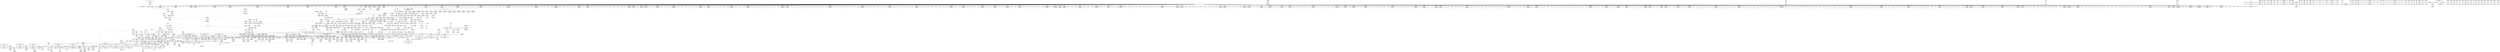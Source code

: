 digraph {
	CE0x49ab7e0 [shape=record,shape=Mrecord,label="{CE0x49ab7e0|12:_i32,_56:_i8*,_:_CRE_632,640_|*MultipleSource*|Function::inode_has_perm&Arg::inode::|*LoadInst*|security/selinux/hooks.c,1627|security/selinux/hooks.c,1611}"]
	CE0x49b36d0 [shape=record,shape=Mrecord,label="{CE0x49b36d0|12:_i32,_56:_i8*,_:_CRE_920,921_}"]
	CE0x496ef40 [shape=record,shape=Mrecord,label="{CE0x496ef40|GLOBAL:__validate_creds|*Constant*|*SummSource*}"]
	CE0x48e4e10 [shape=record,shape=Mrecord,label="{CE0x48e4e10|104:_%struct.inode*,_:_CRE_280,288_|*MultipleSource*|Function::dentry_has_perm&Arg::dentry::|Function::selinux_inode_setattr&Arg::dentry::|security/selinux/hooks.c,1627}"]
	CE0x49557c0 [shape=record,shape=Mrecord,label="{CE0x49557c0|12:_i32,_56:_i8*,_:_CRE_193,194_}"]
	CE0x49ab6b0 [shape=record,shape=Mrecord,label="{CE0x49ab6b0|12:_i32,_56:_i8*,_:_CRE_624,628_|*MultipleSource*|Function::inode_has_perm&Arg::inode::|*LoadInst*|security/selinux/hooks.c,1627|security/selinux/hooks.c,1611}"]
	CE0x49b2630 [shape=record,shape=Mrecord,label="{CE0x49b2630|12:_i32,_56:_i8*,_:_CRE_906,907_}"]
	CE0x48e59b0 [shape=record,shape=Mrecord,label="{CE0x48e59b0|104:_%struct.inode*,_:_CRE_307,308_}"]
	CE0x4956800 [shape=record,shape=Mrecord,label="{CE0x4956800|12:_i32,_56:_i8*,_:_CRE_212,216_|*MultipleSource*|Function::inode_has_perm&Arg::inode::|*LoadInst*|security/selinux/hooks.c,1627|security/selinux/hooks.c,1611}"]
	CE0x490a840 [shape=record,shape=Mrecord,label="{CE0x490a840|104:_%struct.inode*,_:_CRE_200,201_}"]
	CE0x48ebcb0 [shape=record,shape=Mrecord,label="{CE0x48ebcb0|selinux_inode_setattr:tmp16|security/selinux/hooks.c,2880}"]
	CE0x49c06f0 [shape=record,shape=Mrecord,label="{CE0x49c06f0|inode_has_perm:retval.0|*SummSource*}"]
	CE0x492ce90 [shape=record,shape=Mrecord,label="{CE0x492ce90|selinux_inode_setattr:tmp33|security/selinux/hooks.c,2892|*SummSource*}"]
	CE0x49aa020 [shape=record,shape=Mrecord,label="{CE0x49aa020|12:_i32,_56:_i8*,_:_CRE_605,606_}"]
	CE0x4904480 [shape=record,shape=Mrecord,label="{CE0x4904480|i32_2880|*Constant*|*SummSink*}"]
	CE0x49c1610 [shape=record,shape=Mrecord,label="{CE0x49c1610|inode_has_perm:tmp20|security/selinux/hooks.c,1618|*SummSource*}"]
	CE0x4909140 [shape=record,shape=Mrecord,label="{CE0x4909140|104:_%struct.inode*,_:_CRE_188,189_}"]
	CE0x49ab0c0 [shape=record,shape=Mrecord,label="{CE0x49ab0c0|12:_i32,_56:_i8*,_:_CRE_619,620_}"]
	CE0x49d8810 [shape=record,shape=Mrecord,label="{CE0x49d8810|cred_sid:tmp4|*LoadInst*|security/selinux/hooks.c,196}"]
	CE0x4900f60 [shape=record,shape=Mrecord,label="{CE0x4900f60|get_current:entry|*SummSource*}"]
	CE0x49855e0 [shape=record,shape=Mrecord,label="{CE0x49855e0|12:_i32,_56:_i8*,_:_CRE_295,296_}"]
	CE0x49c7ca0 [shape=record,shape=Mrecord,label="{CE0x49c7ca0|28:_i32,_32:_i16,_:_CRE_32,34_|*MultipleSource*|*LoadInst*|security/selinux/hooks.c,1615|security/selinux/hooks.c,1615|security/selinux/hooks.c,1617}"]
	CE0x49096e0 [shape=record,shape=Mrecord,label="{CE0x49096e0|104:_%struct.inode*,_:_CRE_194,195_}"]
	CE0x48fa2a0 [shape=record,shape=Mrecord,label="{CE0x48fa2a0|selinux_inode_setattr:call|security/selinux/hooks.c,2880}"]
	CE0x49c2d90 [shape=record,shape=Mrecord,label="{CE0x49c2d90|__validate_creds:tmp|*SummSink*}"]
	CE0x48f9300 [shape=record,shape=Mrecord,label="{CE0x48f9300|selinux_inode_setattr:tmp11|security/selinux/hooks.c,2880}"]
	CE0x495caf0 [shape=record,shape=Mrecord,label="{CE0x495caf0|dentry_has_perm:cred|Function::dentry_has_perm&Arg::cred::|*SummSource*}"]
	CE0x48ee500 [shape=record,shape=Mrecord,label="{CE0x48ee500|selinux_inode_setattr:entry|*SummSink*}"]
	CE0x492f3f0 [shape=record,shape=Mrecord,label="{CE0x492f3f0|selinux_inode_setattr:tmp27|security/selinux/hooks.c,2888}"]
	CE0x4956d30 [shape=record,shape=Mrecord,label="{CE0x4956d30|12:_i32,_56:_i8*,_:_CRE_232,236_|*MultipleSource*|Function::inode_has_perm&Arg::inode::|*LoadInst*|security/selinux/hooks.c,1627|security/selinux/hooks.c,1611}"]
	CE0x49b9200 [shape=record,shape=Mrecord,label="{CE0x49b9200|inode_has_perm:tmp9|security/selinux/hooks.c,1611}"]
	CE0x4971d20 [shape=record,shape=Mrecord,label="{CE0x4971d20|_ret_void,_!dbg_!27722|include/linux/cred.h,175|*SummSink*}"]
	CE0x49b5a60 [shape=record,shape=Mrecord,label="{CE0x49b5a60|12:_i32,_56:_i8*,_:_CRE_981,982_}"]
	CE0x49862f0 [shape=record,shape=Mrecord,label="{CE0x49862f0|12:_i32,_56:_i8*,_:_CRE_306,307_}"]
	CE0x4925c60 [shape=record,shape=Mrecord,label="{CE0x4925c60|12:_i32,_56:_i8*,_:_CRE_139,140_}"]
	CE0x4965990 [shape=record,shape=Mrecord,label="{CE0x4965990|i64*_getelementptr_inbounds_(_26_x_i64_,_26_x_i64_*___llvm_gcov_ctr234,_i64_0,_i64_23)|*Constant*}"]
	CE0x49d7ae0 [shape=record,shape=Mrecord,label="{CE0x49d7ae0|cred_sid:bb|*SummSource*}"]
	CE0x49abf60 [shape=record,shape=Mrecord,label="{CE0x49abf60|12:_i32,_56:_i8*,_:_CRE_664,672_|*MultipleSource*|Function::inode_has_perm&Arg::inode::|*LoadInst*|security/selinux/hooks.c,1627|security/selinux/hooks.c,1611}"]
	CE0x4906f00 [shape=record,shape=Mrecord,label="{CE0x4906f00|i64*_getelementptr_inbounds_(_26_x_i64_,_26_x_i64_*___llvm_gcov_ctr234,_i64_0,_i64_9)|*Constant*}"]
	CE0x4930cd0 [shape=record,shape=Mrecord,label="{CE0x4930cd0|selinux_inode_setattr:tmp30|security/selinux/hooks.c,2889|*SummSource*}"]
	CE0x48db820 [shape=record,shape=Mrecord,label="{CE0x48db820|selinux_inode_setattr:if.then|*SummSource*}"]
	CE0x49a8f80 [shape=record,shape=Mrecord,label="{CE0x49a8f80|12:_i32,_56:_i8*,_:_CRE_591,592_}"]
	CE0x49b3210 [shape=record,shape=Mrecord,label="{CE0x49b3210|12:_i32,_56:_i8*,_:_CRE_916,917_}"]
	CE0x4930370 [shape=record,shape=Mrecord,label="{CE0x4930370|i64*_getelementptr_inbounds_(_26_x_i64_,_26_x_i64_*___llvm_gcov_ctr234,_i64_0,_i64_14)|*Constant*}"]
	CE0x4967e40 [shape=record,shape=Mrecord,label="{CE0x4967e40|selinux_inode_setattr:conv25|security/selinux/hooks.c,2897|*SummSink*}"]
	CE0x48ef260 [shape=record,shape=Mrecord,label="{CE0x48ef260|selinux_inode_setattr:if.then24|*SummSink*}"]
	CE0x48f9700 [shape=record,shape=Mrecord,label="{CE0x48f9700|__validate_creds:tobool|include/linux/cred.h,173|*SummSink*}"]
	CE0x4985f60 [shape=record,shape=Mrecord,label="{CE0x4985f60|12:_i32,_56:_i8*,_:_CRE_303,304_}"]
	CE0x48e2540 [shape=record,shape=Mrecord,label="{CE0x48e2540|0:_i32,_:_CRE_0,4_|*MultipleSource*|Function::selinux_inode_setattr&Arg::iattr::|security/selinux/hooks.c,2881}"]
	CE0x49c10c0 [shape=record,shape=Mrecord,label="{CE0x49c10c0|inode_has_perm:tmp19|security/selinux/hooks.c,1618|*SummSink*}"]
	CE0x49d5090 [shape=record,shape=Mrecord,label="{CE0x49d5090|i32_3|*Constant*|*SummSource*}"]
	CE0x49333d0 [shape=record,shape=Mrecord,label="{CE0x49333d0|i64_0|*Constant*|*SummSource*}"]
	CE0x495c010 [shape=record,shape=Mrecord,label="{CE0x495c010|GLOBAL:dentry_has_perm|*Constant*}"]
	CE0x4956b10 [shape=record,shape=Mrecord,label="{CE0x4956b10|12:_i32,_56:_i8*,_:_CRE_224,232_|*MultipleSource*|Function::inode_has_perm&Arg::inode::|*LoadInst*|security/selinux/hooks.c,1627|security/selinux/hooks.c,1611}"]
	CE0x49ad940 [shape=record,shape=Mrecord,label="{CE0x49ad940|12:_i32,_56:_i8*,_:_CRE_760,768_|*MultipleSource*|Function::inode_has_perm&Arg::inode::|*LoadInst*|security/selinux/hooks.c,1627|security/selinux/hooks.c,1611}"]
	CE0x496ea50 [shape=record,shape=Mrecord,label="{CE0x496ea50|12:_i32,_56:_i8*,_:_CRE_557,558_}"]
	CE0x4955220 [shape=record,shape=Mrecord,label="{CE0x4955220|12:_i32,_56:_i8*,_:_CRE_187,188_}"]
	CE0x4961bf0 [shape=record,shape=Mrecord,label="{CE0x4961bf0|selinux_inode_setattr:tmp42|security/selinux/hooks.c,2896|*SummSink*}"]
	CE0x4962260 [shape=record,shape=Mrecord,label="{CE0x4962260|i32_8|*Constant*}"]
	CE0x49b48a0 [shape=record,shape=Mrecord,label="{CE0x49b48a0|12:_i32,_56:_i8*,_:_CRE_935,936_}"]
	CE0x48e44e0 [shape=record,shape=Mrecord,label="{CE0x48e44e0|104:_%struct.inode*,_:_CRE_223,224_}"]
	CE0x4980d10 [shape=record,shape=Mrecord,label="{CE0x4980d10|12:_i32,_56:_i8*,_:_CRE_2,4_|*MultipleSource*|Function::inode_has_perm&Arg::inode::|*LoadInst*|security/selinux/hooks.c,1627|security/selinux/hooks.c,1611}"]
	CE0x49b22a0 [shape=record,shape=Mrecord,label="{CE0x49b22a0|12:_i32,_56:_i8*,_:_CRE_903,904_}"]
	CE0x492ae20 [shape=record,shape=Mrecord,label="{CE0x492ae20|12:_i32,_56:_i8*,_:_CRE_153,154_}"]
	CE0x490e3a0 [shape=record,shape=Mrecord,label="{CE0x490e3a0|get_current:tmp3|*SummSource*}"]
	CE0x48e24d0 [shape=record,shape=Mrecord,label="{CE0x48e24d0|selinux_inode_setattr:tmp20|*LoadInst*|security/selinux/hooks.c,2881}"]
	CE0x492c2c0 [shape=record,shape=Mrecord,label="{CE0x492c2c0|12:_i32,_56:_i8*,_:_CRE_175,176_}"]
	CE0x4971920 [shape=record,shape=Mrecord,label="{CE0x4971920|__validate_creds:lnot1|include/linux/cred.h,173|*SummSink*}"]
	CE0x4932530 [shape=record,shape=Mrecord,label="{CE0x4932530|selinux_inode_setattr:tmp11|security/selinux/hooks.c,2880|*SummSink*}"]
	CE0x4978530 [shape=record,shape=Mrecord,label="{CE0x4978530|__validate_creds:call|include/linux/cred.h,173|*SummSource*}"]
	CE0x49566d0 [shape=record,shape=Mrecord,label="{CE0x49566d0|12:_i32,_56:_i8*,_:_CRE_208,210_|*MultipleSource*|Function::inode_has_perm&Arg::inode::|*LoadInst*|security/selinux/hooks.c,1627|security/selinux/hooks.c,1611}"]
	CE0x49544c0 [shape=record,shape=Mrecord,label="{CE0x49544c0|inode_has_perm:if.end|*SummSource*}"]
	CE0x49b2c20 [shape=record,shape=Mrecord,label="{CE0x49b2c20|12:_i32,_56:_i8*,_:_CRE_911,912_}"]
	CE0x49cad60 [shape=record,shape=Mrecord,label="{CE0x49cad60|inode_has_perm:conv|security/selinux/hooks.c,1611}"]
	CE0x49352b0 [shape=record,shape=Mrecord,label="{CE0x49352b0|selinux_inode_setattr:tmp8|security/selinux/hooks.c,2880|*SummSource*}"]
	CE0x492de70 [shape=record,shape=Mrecord,label="{CE0x492de70|104:_%struct.inode*,_:_CRE_156,157_}"]
	CE0x49bfa20 [shape=record,shape=Mrecord,label="{CE0x49bfa20|avc_has_perm:requested|Function::avc_has_perm&Arg::requested::|*SummSink*}"]
	CE0x40ea110 [shape=record,shape=Mrecord,label="{CE0x40ea110|selinux_inode_setattr:tmp2|*SummSource*}"]
	CE0x49745f0 [shape=record,shape=Mrecord,label="{CE0x49745f0|cred_sid:tmp3|*SummSink*}"]
	CE0x490acf0 [shape=record,shape=Mrecord,label="{CE0x490acf0|104:_%struct.inode*,_:_CRE_205,206_}"]
	CE0x4912ad0 [shape=record,shape=Mrecord,label="{CE0x4912ad0|i32_5|*Constant*|*SummSink*}"]
	CE0x490cee0 [shape=record,shape=Mrecord,label="{CE0x490cee0|__validate_creds:tmp4|include/linux/cred.h,173|*SummSink*}"]
	CE0x49c1490 [shape=record,shape=Mrecord,label="{CE0x49c1490|inode_has_perm:tmp20|security/selinux/hooks.c,1618}"]
	CE0x4900e00 [shape=record,shape=Mrecord,label="{CE0x4900e00|get_current:entry}"]
	CE0x49760e0 [shape=record,shape=Mrecord,label="{CE0x49760e0|cred_sid:tmp2|*SummSink*}"]
	CE0x4955b80 [shape=record,shape=Mrecord,label="{CE0x4955b80|12:_i32,_56:_i8*,_:_CRE_197,198_}"]
	CE0x49ca780 [shape=record,shape=Mrecord,label="{CE0x49ca780|inode_has_perm:lnot1|security/selinux/hooks.c,1611}"]
	CE0x49d5c50 [shape=record,shape=Mrecord,label="{CE0x49d5c50|__validate_creds:tmp1}"]
	CE0x49d2310 [shape=record,shape=Mrecord,label="{CE0x49d2310|i64*_getelementptr_inbounds_(_5_x_i64_,_5_x_i64_*___llvm_gcov_ctr155,_i64_0,_i64_4)|*Constant*|*SummSink*}"]
	CE0x48f3000 [shape=record,shape=Mrecord,label="{CE0x48f3000|i32_-6658|*Constant*|*SummSource*}"]
	CE0x492b2d0 [shape=record,shape=Mrecord,label="{CE0x492b2d0|12:_i32,_56:_i8*,_:_CRE_158,159_}"]
	CE0x4967220 [shape=record,shape=Mrecord,label="{CE0x4967220|selinux_inode_setattr:conv|security/selinux/hooks.c,2897}"]
	CE0x49a8600 [shape=record,shape=Mrecord,label="{CE0x49a8600|12:_i32,_56:_i8*,_:_CRE_583,584_}"]
	CE0x49c1050 [shape=record,shape=Mrecord,label="{CE0x49c1050|inode_has_perm:tmp19|security/selinux/hooks.c,1618|*SummSource*}"]
	"CONST[source:0(mediator),value:2(dynamic)][purpose:{subject}][SnkIdx:0]"
	CE0x492ea60 [shape=record,shape=Mrecord,label="{CE0x492ea60|i64_12|*Constant*}"]
	CE0x4962d50 [shape=record,shape=Mrecord,label="{CE0x4962d50|selinux_inode_setattr:and22|security/selinux/hooks.c,2896|*SummSource*}"]
	CE0x48f95d0 [shape=record,shape=Mrecord,label="{CE0x48f95d0|__validate_creds:tobool|include/linux/cred.h,173|*SummSource*}"]
	CE0x49ac180 [shape=record,shape=Mrecord,label="{CE0x49ac180|12:_i32,_56:_i8*,_:_CRE_672,680_|*MultipleSource*|Function::inode_has_perm&Arg::inode::|*LoadInst*|security/selinux/hooks.c,1627|security/selinux/hooks.c,1611}"]
	CE0x495c990 [shape=record,shape=Mrecord,label="{CE0x495c990|dentry_has_perm:cred|Function::dentry_has_perm&Arg::cred::}"]
	CE0x49c0fe0 [shape=record,shape=Mrecord,label="{CE0x49c0fe0|inode_has_perm:tmp19|security/selinux/hooks.c,1618}"]
	CE0x4958700 [shape=record,shape=Mrecord,label="{CE0x4958700|12:_i32,_56:_i8*,_:_CRE_258,259_}"]
	CE0x49a9440 [shape=record,shape=Mrecord,label="{CE0x49a9440|12:_i32,_56:_i8*,_:_CRE_595,596_}"]
	CE0x495f510 [shape=record,shape=Mrecord,label="{CE0x495f510|selinux_inode_setattr:tmp39|security/selinux/hooks.c,2896}"]
	CE0x48ed340 [shape=record,shape=Mrecord,label="{CE0x48ed340|selinux_inode_setattr:land.lhs.true2}"]
	CE0x49d19f0 [shape=record,shape=Mrecord,label="{CE0x49d19f0|_call_void___invalid_creds(%struct.cred*_%cred,_i8*_%file,_i32_%line)_#10,_!dbg_!27721|include/linux/cred.h,174|*SummSource*}"]
	CE0x49bb430 [shape=record,shape=Mrecord,label="{CE0x49bb430|inode_has_perm:tmp12|security/selinux/hooks.c,1612}"]
	CE0x4953e80 [shape=record,shape=Mrecord,label="{CE0x4953e80|inode_has_perm:return|*SummSource*}"]
	CE0x49ab1f0 [shape=record,shape=Mrecord,label="{CE0x49ab1f0|12:_i32,_56:_i8*,_:_CRE_620,621_}"]
	CE0x4914d60 [shape=record,shape=Mrecord,label="{CE0x4914d60|dentry_has_perm:u|security/selinux/hooks.c,1631|*SummSink*}"]
	CE0x48f68b0 [shape=record,shape=Mrecord,label="{CE0x48f68b0|i32_1|*Constant*|*SummSource*}"]
	CE0x4975920 [shape=record,shape=Mrecord,label="{CE0x4975920|GLOBAL:creds_are_invalid|*Constant*|*SummSource*}"]
	CE0x4903ce0 [shape=record,shape=Mrecord,label="{CE0x4903ce0|selinux_inode_setattr:tmp1|*SummSource*}"]
	CE0x49b0030 [shape=record,shape=Mrecord,label="{CE0x49b0030|12:_i32,_56:_i8*,_:_CRE_874,875_}"]
	CE0x496a6f0 [shape=record,shape=Mrecord,label="{CE0x496a6f0|selinux_inode_setattr:tmp52|security/selinux/hooks.c,2900}"]
	CE0x495b140 [shape=record,shape=Mrecord,label="{CE0x495b140|selinux_inode_setattr:tmp37|security/selinux/hooks.c,2894|*SummSink*}"]
	CE0x49ba3b0 [shape=record,shape=Mrecord,label="{CE0x49ba3b0|inode_has_perm:tmp10|security/selinux/hooks.c,1611|*SummSink*}"]
	CE0x49ba8c0 [shape=record,shape=Mrecord,label="{CE0x49ba8c0|i64*_getelementptr_inbounds_(_8_x_i64_,_8_x_i64_*___llvm_gcov_ctr154,_i64_0,_i64_5)|*Constant*|*SummSource*}"]
	CE0x48e7cc0 [shape=record,shape=Mrecord,label="{CE0x48e7cc0|inode_has_perm:cred|Function::inode_has_perm&Arg::cred::|*SummSink*}"]
	CE0x49070d0 [shape=record,shape=Mrecord,label="{CE0x49070d0|i64*_getelementptr_inbounds_(_26_x_i64_,_26_x_i64_*___llvm_gcov_ctr234,_i64_0,_i64_9)|*Constant*|*SummSource*}"]
	CE0x49095f0 [shape=record,shape=Mrecord,label="{CE0x49095f0|104:_%struct.inode*,_:_CRE_193,194_}"]
	CE0x49af230 [shape=record,shape=Mrecord,label="{CE0x49af230|12:_i32,_56:_i8*,_:_CRE_864,865_}"]
	CE0x49b10d0 [shape=record,shape=Mrecord,label="{CE0x49b10d0|12:_i32,_56:_i8*,_:_CRE_888,889_}"]
	CE0x49634a0 [shape=record,shape=Mrecord,label="{CE0x49634a0|selinux_inode_setattr:tobool23|security/selinux/hooks.c,2896|*SummSource*}"]
	CE0x49053a0 [shape=record,shape=Mrecord,label="{CE0x49053a0|selinux_inode_setattr:tmp13|security/selinux/hooks.c,2880}"]
	CE0x496cda0 [shape=record,shape=Mrecord,label="{CE0x496cda0|12:_i32,_56:_i8*,_:_CRE_496,500_|*MultipleSource*|Function::inode_has_perm&Arg::inode::|*LoadInst*|security/selinux/hooks.c,1627|security/selinux/hooks.c,1611}"]
	CE0x49b3470 [shape=record,shape=Mrecord,label="{CE0x49b3470|12:_i32,_56:_i8*,_:_CRE_918,919_}"]
	CE0x48f1bc0 [shape=record,shape=Mrecord,label="{CE0x48f1bc0|selinux_inode_setattr:tmp|*SummSource*}"]
	CE0x48e57c0 [shape=record,shape=Mrecord,label="{CE0x48e57c0|104:_%struct.inode*,_:_CRE_306,307_}"]
	CE0x494c1e0 [shape=record,shape=Mrecord,label="{CE0x494c1e0|104:_%struct.inode*,_:_CRE_95,96_}"]
	CE0x49c9d70 [shape=record,shape=Mrecord,label="{CE0x49c9d70|inode_has_perm:tobool|security/selinux/hooks.c,1611}"]
	CE0x4980e70 [shape=record,shape=Mrecord,label="{CE0x4980e70|__validate_creds:tmp2|include/linux/cred.h,173|*SummSource*}"]
	CE0x49b0620 [shape=record,shape=Mrecord,label="{CE0x49b0620|12:_i32,_56:_i8*,_:_CRE_879,880_}"]
	CE0x49b4c30 [shape=record,shape=Mrecord,label="{CE0x49b4c30|12:_i32,_56:_i8*,_:_CRE_952,960_|*MultipleSource*|Function::inode_has_perm&Arg::inode::|*LoadInst*|security/selinux/hooks.c,1627|security/selinux/hooks.c,1611}"]
	CE0x490bf50 [shape=record,shape=Mrecord,label="{CE0x490bf50|104:_%struct.inode*,_:_CRE_163,164_}"]
	CE0x49607a0 [shape=record,shape=Mrecord,label="{CE0x49607a0|selinux_inode_setattr:tmp41|security/selinux/hooks.c,2896}"]
	CE0x4930940 [shape=record,shape=Mrecord,label="{CE0x4930940|selinux_inode_setattr:tmp29|security/selinux/hooks.c,2889|*SummSink*}"]
	CE0x49c5d70 [shape=record,shape=Mrecord,label="{CE0x49c5d70|inode_has_perm:tmp16|security/selinux/hooks.c,1615|*SummSource*}"]
	CE0x4955f40 [shape=record,shape=Mrecord,label="{CE0x4955f40|12:_i32,_56:_i8*,_:_CRE_201,202_}"]
	CE0x49089c0 [shape=record,shape=Mrecord,label="{CE0x49089c0|104:_%struct.inode*,_:_CRE_180,181_}"]
	CE0x49524e0 [shape=record,shape=Mrecord,label="{CE0x49524e0|GLOBAL:__validate_creds|*Constant*}"]
	CE0x492df60 [shape=record,shape=Mrecord,label="{CE0x492df60|104:_%struct.inode*,_:_CRE_157,158_}"]
	CE0x4967290 [shape=record,shape=Mrecord,label="{CE0x4967290|selinux_inode_setattr:conv|security/selinux/hooks.c,2897|*SummSource*}"]
	CE0x4975ae0 [shape=record,shape=Mrecord,label="{CE0x4975ae0|i1_true|*Constant*}"]
	CE0x490c040 [shape=record,shape=Mrecord,label="{CE0x490c040|104:_%struct.inode*,_:_CRE_164,165_}"]
	CE0x4983240 [shape=record,shape=Mrecord,label="{CE0x4983240|12:_i32,_56:_i8*,_:_CRE_265,266_}"]
	CE0x49a0210 [shape=record,shape=Mrecord,label="{CE0x49a0210|12:_i32,_56:_i8*,_:_CRE_400,408_|*MultipleSource*|Function::inode_has_perm&Arg::inode::|*LoadInst*|security/selinux/hooks.c,1627|security/selinux/hooks.c,1611}"]
	CE0x4970b40 [shape=record,shape=Mrecord,label="{CE0x4970b40|__validate_creds:line|Function::__validate_creds&Arg::line::|*SummSource*}"]
	CE0x494dcb0 [shape=record,shape=Mrecord,label="{CE0x494dcb0|inode_has_perm:do.end}"]
	CE0x49d1d60 [shape=record,shape=Mrecord,label="{CE0x49d1d60|GLOBAL:__invalid_creds|*Constant*|*SummSink*}"]
	CE0x492b4b0 [shape=record,shape=Mrecord,label="{CE0x492b4b0|12:_i32,_56:_i8*,_:_CRE_160,161_}"]
	CE0x49d7150 [shape=record,shape=Mrecord,label="{CE0x49d7150|__validate_creds:if.then|*SummSink*}"]
	CE0x48e9220 [shape=record,shape=Mrecord,label="{CE0x48e9220|i64_1|*Constant*}"]
	CE0x4970390 [shape=record,shape=Mrecord,label="{CE0x4970390|inode_has_perm:tmp1|*SummSource*}"]
	CE0x48ef6b0 [shape=record,shape=Mrecord,label="{CE0x48ef6b0|GLOBAL:lockdep_rcu_suspicious|*Constant*|*SummSink*}"]
	CE0x4971600 [shape=record,shape=Mrecord,label="{CE0x4971600|12:_i32,_56:_i8*,_:_CRE_12,16_|*MultipleSource*|Function::inode_has_perm&Arg::inode::|*LoadInst*|security/selinux/hooks.c,1627|security/selinux/hooks.c,1611}"]
	CE0x4963ec0 [shape=record,shape=Mrecord,label="{CE0x4963ec0|selinux_inode_setattr:tmp45|security/selinux/hooks.c,2896}"]
	CE0x48f8d00 [shape=record,shape=Mrecord,label="{CE0x48f8d00|selinux_inode_setattr:call|security/selinux/hooks.c,2880|*SummSource*}"]
	CE0x49b5d90 [shape=record,shape=Mrecord,label="{CE0x49b5d90|12:_i32,_56:_i8*,_:_CRE_984,988_|*MultipleSource*|Function::inode_has_perm&Arg::inode::|*LoadInst*|security/selinux/hooks.c,1627|security/selinux/hooks.c,1611}"]
	CE0x49c5640 [shape=record,shape=Mrecord,label="{CE0x49c5640|inode_has_perm:i_security|security/selinux/hooks.c,1615}"]
	CE0x48e43f0 [shape=record,shape=Mrecord,label="{CE0x48e43f0|104:_%struct.inode*,_:_CRE_222,223_}"]
	CE0x494c910 [shape=record,shape=Mrecord,label="{CE0x494c910|inode_has_perm:perms|Function::inode_has_perm&Arg::perms::}"]
	CE0x49ce9c0 [shape=record,shape=Mrecord,label="{CE0x49ce9c0|avc_has_perm:tsid|Function::avc_has_perm&Arg::tsid::|*SummSink*}"]
	CE0x48ef640 [shape=record,shape=Mrecord,label="{CE0x48ef640|GLOBAL:lockdep_rcu_suspicious|*Constant*|*SummSource*}"]
	CE0x48e9af0 [shape=record,shape=Mrecord,label="{CE0x48e9af0|104:_%struct.inode*,_:_CRE_160,161_}"]
	CE0x48e2cc0 [shape=record,shape=Mrecord,label="{CE0x48e2cc0|0:_i32,_:_CRE_12,16_|*MultipleSource*|Function::selinux_inode_setattr&Arg::iattr::|security/selinux/hooks.c,2881}"]
	CE0x4955e50 [shape=record,shape=Mrecord,label="{CE0x4955e50|12:_i32,_56:_i8*,_:_CRE_200,201_}"]
	CE0x4951e70 [shape=record,shape=Mrecord,label="{CE0x4951e70|_call_void_mcount()_#3|*SummSink*}"]
	CE0x49af010 [shape=record,shape=Mrecord,label="{CE0x49af010|12:_i32,_56:_i8*,_:_CRE_856,864_|*MultipleSource*|Function::inode_has_perm&Arg::inode::|*LoadInst*|security/selinux/hooks.c,1627|security/selinux/hooks.c,1611}"]
	CE0x49aec30 [shape=record,shape=Mrecord,label="{CE0x49aec30|12:_i32,_56:_i8*,_:_CRE_840,848_|*MultipleSource*|Function::inode_has_perm&Arg::inode::|*LoadInst*|security/selinux/hooks.c,1627|security/selinux/hooks.c,1611}"]
	CE0x4968c20 [shape=record,shape=Mrecord,label="{CE0x4968c20|i64*_getelementptr_inbounds_(_26_x_i64_,_26_x_i64_*___llvm_gcov_ctr234,_i64_0,_i64_24)|*Constant*|*SummSource*}"]
	CE0x48e9370 [shape=record,shape=Mrecord,label="{CE0x48e9370|104:_%struct.inode*,_:_CRE_40,48_|*MultipleSource*|Function::dentry_has_perm&Arg::dentry::|Function::selinux_inode_setattr&Arg::dentry::|security/selinux/hooks.c,1627}"]
	CE0x496dda0 [shape=record,shape=Mrecord,label="{CE0x496dda0|12:_i32,_56:_i8*,_:_CRE_540,544_|*MultipleSource*|Function::inode_has_perm&Arg::inode::|*LoadInst*|security/selinux/hooks.c,1627|security/selinux/hooks.c,1611}"]
	CE0x48fa6a0 [shape=record,shape=Mrecord,label="{CE0x48fa6a0|dentry_has_perm:tmp|*SummSink*}"]
	"CONST[source:1(input),value:2(dynamic)][purpose:{operation}][SrcIdx:13]"
	CE0x48e1640 [shape=record,shape=Mrecord,label="{CE0x48e1640|%struct.task_struct*_(%struct.task_struct**)*_asm_movq_%gs:$_1:P_,$0_,_r,im,_dirflag_,_fpsr_,_flags_}"]
	CE0x49adfa0 [shape=record,shape=Mrecord,label="{CE0x49adfa0|12:_i32,_56:_i8*,_:_CRE_792,800_|*MultipleSource*|Function::inode_has_perm&Arg::inode::|*LoadInst*|security/selinux/hooks.c,1627|security/selinux/hooks.c,1611}"]
	CE0x4902260 [shape=record,shape=Mrecord,label="{CE0x4902260|selinux_inode_setattr:return}"]
	CE0x490b290 [shape=record,shape=Mrecord,label="{CE0x490b290|104:_%struct.inode*,_:_CRE_211,212_}"]
	CE0x49b5280 [shape=record,shape=Mrecord,label="{CE0x49b5280|12:_i32,_56:_i8*,_:_CRE_976,977_}"]
	CE0x49a70a0 [shape=record,shape=Mrecord,label="{CE0x49a70a0|12:_i32,_56:_i8*,_:_CRE_565,566_}"]
	CE0x49c4d00 [shape=record,shape=Mrecord,label="{CE0x49c4d00|_ret_i32_%tmp6,_!dbg_!27716|security/selinux/hooks.c,197|*SummSource*}"]
	CE0x494f2a0 [shape=record,shape=Mrecord,label="{CE0x494f2a0|__validate_creds:tmp4|include/linux/cred.h,173}"]
	CE0x492cfa0 [shape=record,shape=Mrecord,label="{CE0x492cfa0|selinux_inode_setattr:tmp33|security/selinux/hooks.c,2892|*SummSink*}"]
	CE0x49cf210 [shape=record,shape=Mrecord,label="{CE0x49cf210|avc_has_perm:requested|Function::avc_has_perm&Arg::requested::}"]
	CE0x494bed0 [shape=record,shape=Mrecord,label="{CE0x494bed0|104:_%struct.inode*,_:_CRE_91,92_}"]
	CE0x4936ca0 [shape=record,shape=Mrecord,label="{CE0x4936ca0|GLOBAL:__llvm_gcov_ctr234|Global_var:__llvm_gcov_ctr234}"]
	CE0x49ca170 [shape=record,shape=Mrecord,label="{CE0x49ca170|inode_has_perm:tobool|security/selinux/hooks.c,1611|*SummSink*}"]
	CE0x49d90d0 [shape=record,shape=Mrecord,label="{CE0x49d90d0|cred_sid:tmp5|security/selinux/hooks.c,196|*SummSource*}"]
	CE0x48f3b30 [shape=record,shape=Mrecord,label="{CE0x48f3b30|0:_i32,_:_CRE_16,24_|*MultipleSource*|Function::selinux_inode_setattr&Arg::iattr::|security/selinux/hooks.c,2881}"]
	CE0x4906c90 [shape=record,shape=Mrecord,label="{CE0x4906c90|i8*_getelementptr_inbounds_(_45_x_i8_,_45_x_i8_*_.str12,_i32_0,_i32_0)|*Constant*|*SummSink*}"]
	CE0x49aa870 [shape=record,shape=Mrecord,label="{CE0x49aa870|12:_i32,_56:_i8*,_:_CRE_612,613_}"]
	CE0x48e6e30 [shape=record,shape=Mrecord,label="{CE0x48e6e30|dentry_has_perm:dentry1|security/selinux/hooks.c,1631|*SummSink*}"]
	CE0x48ff340 [shape=record,shape=Mrecord,label="{CE0x48ff340|selinux_inode_setattr:tmp9|security/selinux/hooks.c,2880|*SummSource*}"]
	CE0x49a9b60 [shape=record,shape=Mrecord,label="{CE0x49a9b60|12:_i32,_56:_i8*,_:_CRE_601,602_}"]
	CE0x4931b10 [shape=record,shape=Mrecord,label="{CE0x4931b10|COLLAPSED:_GCMRE___llvm_gcov_ctr98_internal_global_2_x_i64_zeroinitializer:_elem_0:default:}"]
	CE0x4968f80 [shape=record,shape=Mrecord,label="{CE0x4968f80|selinux_inode_setattr:tmp51|security/selinux/hooks.c,2899}"]
	CE0x49b3df0 [shape=record,shape=Mrecord,label="{CE0x49b3df0|12:_i32,_56:_i8*,_:_CRE_926,927_}"]
	CE0x4902610 [shape=record,shape=Mrecord,label="{CE0x4902610|selinux_inode_setattr:if.end13|*SummSink*}"]
	CE0x492e560 [shape=record,shape=Mrecord,label="{CE0x492e560|i64_13|*Constant*|*SummSource*}"]
	CE0x4976850 [shape=record,shape=Mrecord,label="{CE0x4976850|__validate_creds:lnot.ext|include/linux/cred.h,173|*SummSource*}"]
	CE0x4981fa0 [shape=record,shape=Mrecord,label="{CE0x4981fa0|cred_sid:tmp|*SummSource*}"]
	CE0x4908120 [shape=record,shape=Mrecord,label="{CE0x4908120|i1_true|*Constant*}"]
	CE0x48f1b50 [shape=record,shape=Mrecord,label="{CE0x48f1b50|i64*_getelementptr_inbounds_(_26_x_i64_,_26_x_i64_*___llvm_gcov_ctr234,_i64_0,_i64_0)|*Constant*|*SummSink*}"]
	CE0x48f6da0 [shape=record,shape=Mrecord,label="{CE0x48f6da0|get_current:tmp1|*SummSource*}"]
	CE0x48e5e40 [shape=record,shape=Mrecord,label="{CE0x48e5e40|104:_%struct.inode*,_:_CRE_313,314_}"]
	CE0x4983e20 [shape=record,shape=Mrecord,label="{CE0x4983e20|12:_i32,_56:_i8*,_:_CRE_275,276_}"]
	CE0x4956210 [shape=record,shape=Mrecord,label="{CE0x4956210|12:_i32,_56:_i8*,_:_CRE_204,205_}"]
	CE0x49acea0 [shape=record,shape=Mrecord,label="{CE0x49acea0|12:_i32,_56:_i8*,_:_CRE_712,728_|*MultipleSource*|Function::inode_has_perm&Arg::inode::|*LoadInst*|security/selinux/hooks.c,1627|security/selinux/hooks.c,1611}"]
	CE0x4956340 [shape=record,shape=Mrecord,label="{CE0x4956340|12:_i32,_56:_i8*,_:_CRE_205,206_}"]
	CE0x4926350 [shape=record,shape=Mrecord,label="{CE0x4926350|12:_i32,_56:_i8*,_:_CRE_148,149_}"]
	CE0x490ac00 [shape=record,shape=Mrecord,label="{CE0x490ac00|104:_%struct.inode*,_:_CRE_204,205_}"]
	CE0x4913da0 [shape=record,shape=Mrecord,label="{CE0x4913da0|i8_10|*Constant*|*SummSink*}"]
	CE0x49c1780 [shape=record,shape=Mrecord,label="{CE0x49c1780|inode_has_perm:tmp20|security/selinux/hooks.c,1618|*SummSink*}"]
	CE0x49277a0 [shape=record,shape=Mrecord,label="{CE0x49277a0|selinux_inode_setattr:tmp31|security/selinux/hooks.c,2890|*SummSource*}"]
	CE0x496a0a0 [shape=record,shape=Mrecord,label="{CE0x496a0a0|selinux_inode_setattr:retval.0}"]
	CE0x49a0c80 [shape=record,shape=Mrecord,label="{CE0x49a0c80|12:_i32,_56:_i8*,_:_CRE_440,448_|*MultipleSource*|Function::inode_has_perm&Arg::inode::|*LoadInst*|security/selinux/hooks.c,1627|security/selinux/hooks.c,1611}"]
	CE0x4984ec0 [shape=record,shape=Mrecord,label="{CE0x4984ec0|12:_i32,_56:_i8*,_:_CRE_289,290_}"]
	CE0x49067c0 [shape=record,shape=Mrecord,label="{CE0x49067c0|i64*_getelementptr_inbounds_(_8_x_i64_,_8_x_i64_*___llvm_gcov_ctr154,_i64_0,_i64_2)|*Constant*|*SummSink*}"]
	CE0x49542d0 [shape=record,shape=Mrecord,label="{CE0x49542d0|GLOBAL:__llvm_gcov_ctr155|Global_var:__llvm_gcov_ctr155}"]
	CE0x4916830 [shape=record,shape=Mrecord,label="{CE0x4916830|selinux_inode_setattr:and|security/selinux/hooks.c,2885|*SummSource*}"]
	CE0x490cb80 [shape=record,shape=Mrecord,label="{CE0x490cb80|104:_%struct.inode*,_:_CRE_176,177_}"]
	CE0x4964a10 [shape=record,shape=Mrecord,label="{CE0x4964a10|selinux_inode_setattr:tmp46|security/selinux/hooks.c,2896}"]
	CE0x49c4580 [shape=record,shape=Mrecord,label="{CE0x49c4580|cred_sid:entry}"]
	CE0x48f46d0 [shape=record,shape=Mrecord,label="{CE0x48f46d0|0:_i32,_:_CRE_72,80_|*MultipleSource*|Function::selinux_inode_setattr&Arg::iattr::|security/selinux/hooks.c,2881}"]
	CE0x4935650 [shape=record,shape=Mrecord,label="{CE0x4935650|_call_void_mcount()_#3|*SummSource*}"]
	CE0x49b0d40 [shape=record,shape=Mrecord,label="{CE0x49b0d40|12:_i32,_56:_i8*,_:_CRE_885,886_}"]
	CE0x4986c70 [shape=record,shape=Mrecord,label="{CE0x4986c70|12:_i32,_56:_i8*,_:_CRE_328,336_|*MultipleSource*|Function::inode_has_perm&Arg::inode::|*LoadInst*|security/selinux/hooks.c,1627|security/selinux/hooks.c,1611}"]
	CE0x495e8d0 [shape=record,shape=Mrecord,label="{CE0x495e8d0|inode_has_perm:tobool2|security/selinux/hooks.c,1611|*SummSink*}"]
	CE0x48ffb20 [shape=record,shape=Mrecord,label="{CE0x48ffb20|GLOBAL:selinux_inode_setattr.__warned|Global_var:selinux_inode_setattr.__warned|*SummSource*}"]
	CE0x490c130 [shape=record,shape=Mrecord,label="{CE0x490c130|104:_%struct.inode*,_:_CRE_165,166_}"]
	CE0x49573f0 [shape=record,shape=Mrecord,label="{CE0x49573f0|12:_i32,_56:_i8*,_:_CRE_242,243_}"]
	CE0x495db20 [shape=record,shape=Mrecord,label="{CE0x495db20|i32_32|*Constant*|*SummSink*}"]
	CE0x49c5f20 [shape=record,shape=Mrecord,label="{CE0x49c5f20|inode_has_perm:sid3|security/selinux/hooks.c,1617}"]
	CE0x49c52e0 [shape=record,shape=Mrecord,label="{CE0x49c52e0|i32_10|*Constant*|*SummSink*}"]
	CE0x4931fa0 [shape=record,shape=Mrecord,label="{CE0x4931fa0|selinux_inode_setattr:tobool1|security/selinux/hooks.c,2880|*SummSink*}"]
	CE0x49258a0 [shape=record,shape=Mrecord,label="{CE0x49258a0|12:_i32,_56:_i8*,_:_CRE_137,138_}"]
	CE0x48f6f90 [shape=record,shape=Mrecord,label="{CE0x48f6f90|i64*_getelementptr_inbounds_(_2_x_i64_,_2_x_i64_*___llvm_gcov_ctr98,_i64_0,_i64_1)|*Constant*}"]
	CE0x49576c0 [shape=record,shape=Mrecord,label="{CE0x49576c0|12:_i32,_56:_i8*,_:_CRE_244,245_}"]
	CE0x4931370 [shape=record,shape=Mrecord,label="{CE0x4931370|selinux_inode_setattr:tmp19|security/selinux/hooks.c,2880|*SummSink*}"]
	CE0x49648f0 [shape=record,shape=Mrecord,label="{CE0x49648f0|selinux_inode_setattr:tmp45|security/selinux/hooks.c,2896|*SummSink*}"]
	CE0x4955a90 [shape=record,shape=Mrecord,label="{CE0x4955a90|12:_i32,_56:_i8*,_:_CRE_196,197_}"]
	CE0x4987c60 [shape=record,shape=Mrecord,label="{CE0x4987c60|i32_0|*Constant*}"]
	CE0x496dff0 [shape=record,shape=Mrecord,label="{CE0x496dff0|12:_i32,_56:_i8*,_:_CRE_544,552_|*MultipleSource*|Function::inode_has_perm&Arg::inode::|*LoadInst*|security/selinux/hooks.c,1627|security/selinux/hooks.c,1611}"]
	CE0x4905de0 [shape=record,shape=Mrecord,label="{CE0x4905de0|i32_65927|*Constant*}"]
	CE0x49c32c0 [shape=record,shape=Mrecord,label="{CE0x49c32c0|avc_has_perm:ssid|Function::avc_has_perm&Arg::ssid::}"]
	CE0x4957b20 [shape=record,shape=Mrecord,label="{CE0x4957b20|12:_i32,_56:_i8*,_:_CRE_248,249_}"]
	CE0x49c46a0 [shape=record,shape=Mrecord,label="{CE0x49c46a0|cred_sid:entry|*SummSource*}"]
	CE0x490c7c0 [shape=record,shape=Mrecord,label="{CE0x490c7c0|104:_%struct.inode*,_:_CRE_172,173_}"]
	CE0x4901170 [shape=record,shape=Mrecord,label="{CE0x4901170|_ret_%struct.task_struct*_%tmp4,_!dbg_!27714|./arch/x86/include/asm/current.h,14|*SummSource*}"]
	CE0x4970320 [shape=record,shape=Mrecord,label="{CE0x4970320|inode_has_perm:tmp1}"]
	CE0x49b23d0 [shape=record,shape=Mrecord,label="{CE0x49b23d0|12:_i32,_56:_i8*,_:_CRE_904,905_}"]
	CE0x49d3650 [shape=record,shape=Mrecord,label="{CE0x49d3650|__validate_creds:tmp6|include/linux/cred.h,174|*SummSink*}"]
	CE0x4975a50 [shape=record,shape=Mrecord,label="{CE0x4975a50|COLLAPSED:_CMRE:_elem_0:default:}"]
	CE0x495fda0 [shape=record,shape=Mrecord,label="{CE0x495fda0|selinux_inode_setattr:tobool20|security/selinux/hooks.c,2896}"]
	CE0x49aa3b0 [shape=record,shape=Mrecord,label="{CE0x49aa3b0|12:_i32,_56:_i8*,_:_CRE_608,609_}"]
	CE0x4955c70 [shape=record,shape=Mrecord,label="{CE0x4955c70|12:_i32,_56:_i8*,_:_CRE_198,199_}"]
	CE0x48e0400 [shape=record,shape=Mrecord,label="{CE0x48e0400|selinux_inode_setattr:tmp10|security/selinux/hooks.c,2880|*SummSink*}"]
	CE0x48ecaa0 [shape=record,shape=Mrecord,label="{CE0x48ecaa0|i32_78|*Constant*|*SummSource*}"]
	CE0x48f4510 [shape=record,shape=Mrecord,label="{CE0x48f4510|0:_i32,_:_CRE_64,72_|*MultipleSource*|Function::selinux_inode_setattr&Arg::iattr::|security/selinux/hooks.c,2881}"]
	CE0x4971ba0 [shape=record,shape=Mrecord,label="{CE0x4971ba0|_ret_void,_!dbg_!27722|include/linux/cred.h,175|*SummSource*}"]
	CE0x4930b30 [shape=record,shape=Mrecord,label="{CE0x4930b30|selinux_inode_setattr:tmp30|security/selinux/hooks.c,2889}"]
	CE0x49024e0 [shape=record,shape=Mrecord,label="{CE0x49024e0|selinux_inode_setattr:if.end13|*SummSource*}"]
	CE0x490c310 [shape=record,shape=Mrecord,label="{CE0x490c310|104:_%struct.inode*,_:_CRE_167,168_}"]
	CE0x48e3980 [shape=record,shape=Mrecord,label="{CE0x48e3980|104:_%struct.inode*,_:_CRE_24,40_|*MultipleSource*|Function::dentry_has_perm&Arg::dentry::|Function::selinux_inode_setattr&Arg::dentry::|security/selinux/hooks.c,1627}"]
	CE0x490a340 [shape=record,shape=Mrecord,label="{CE0x490a340|104:_%struct.inode*,_:_CRE_195,196_}"]
	CE0x49584a0 [shape=record,shape=Mrecord,label="{CE0x49584a0|12:_i32,_56:_i8*,_:_CRE_256,257_}"]
	CE0x48fdca0 [shape=record,shape=Mrecord,label="{CE0x48fdca0|selinux_inode_setattr:tmp22|security/selinux/hooks.c,2885}"]
	CE0x49d7580 [shape=record,shape=Mrecord,label="{CE0x49d7580|__validate_creds:tmp}"]
	CE0x49d75f0 [shape=record,shape=Mrecord,label="{CE0x49d75f0|COLLAPSED:_GCMRE___llvm_gcov_ctr155_internal_global_5_x_i64_zeroinitializer:_elem_0:default:}"]
	CE0x49c49f0 [shape=record,shape=Mrecord,label="{CE0x49c49f0|cred_sid:cred|Function::cred_sid&Arg::cred::|*SummSource*}"]
	CE0x4935a00 [shape=record,shape=Mrecord,label="{CE0x4935a00|selinux_inode_setattr:tmp6|security/selinux/hooks.c,2880}"]
	CE0x495c850 [shape=record,shape=Mrecord,label="{CE0x495c850|dentry_has_perm:entry|*SummSource*}"]
	CE0x495e1b0 [shape=record,shape=Mrecord,label="{CE0x495e1b0|i64_4|*Constant*}"]
	CE0x490eaf0 [shape=record,shape=Mrecord,label="{CE0x490eaf0|selinux_inode_setattr:tmp22|security/selinux/hooks.c,2885|*SummSink*}"]
	CE0x49c5a80 [shape=record,shape=Mrecord,label="{CE0x49c5a80|inode_has_perm:tmp15|*LoadInst*|security/selinux/hooks.c,1615|*SummSource*}"]
	CE0x4933280 [shape=record,shape=Mrecord,label="{CE0x4933280|GLOBAL:__llvm_gcov_ctr234|Global_var:__llvm_gcov_ctr234|*SummSink*}"]
	CE0x48e7dd0 [shape=record,shape=Mrecord,label="{CE0x48e7dd0|inode_has_perm:inode|Function::inode_has_perm&Arg::inode::}"]
	CE0x4976b60 [shape=record,shape=Mrecord,label="{CE0x4976b60|__validate_creds:conv|include/linux/cred.h,173|*SummSink*}"]
	CE0x49a6ab0 [shape=record,shape=Mrecord,label="{CE0x49a6ab0|12:_i32,_56:_i8*,_:_CRE_560,561_}"]
	CE0x49579f0 [shape=record,shape=Mrecord,label="{CE0x49579f0|12:_i32,_56:_i8*,_:_CRE_247,248_}"]
	CE0x4912e80 [shape=record,shape=Mrecord,label="{CE0x4912e80|i32_0|*Constant*}"]
	CE0x492e4f0 [shape=record,shape=Mrecord,label="{CE0x492e4f0|i64_13|*Constant*}"]
	CE0x494c0f0 [shape=record,shape=Mrecord,label="{CE0x494c0f0|104:_%struct.inode*,_:_CRE_94,95_}"]
	CE0x49bc200 [shape=record,shape=Mrecord,label="{CE0x49bc200|inode_has_perm:tmp13|security/selinux/hooks.c,1614|*SummSink*}"]
	CE0x49a24b0 [shape=record,shape=Mrecord,label="{CE0x49a24b0|12:_i32,_56:_i8*,_:_CRE_484,485_}"]
	CE0x4904eb0 [shape=record,shape=Mrecord,label="{CE0x4904eb0|selinux_inode_setattr:tmp17|security/selinux/hooks.c,2880|*SummSink*}"]
	CE0x495ab50 [shape=record,shape=Mrecord,label="{CE0x495ab50|selinux_inode_setattr:tmp37|security/selinux/hooks.c,2894|*SummSource*}"]
	CE0x49cfbb0 [shape=record,shape=Mrecord,label="{CE0x49cfbb0|inode_has_perm:tmp18|security/selinux/hooks.c,1617}"]
	CE0x494c4b0 [shape=record,shape=Mrecord,label="{CE0x494c4b0|104:_%struct.inode*,_:_CRE_112,144_|*MultipleSource*|Function::dentry_has_perm&Arg::dentry::|Function::selinux_inode_setattr&Arg::dentry::|security/selinux/hooks.c,1627}"]
	CE0x4967a10 [shape=record,shape=Mrecord,label="{CE0x4967a10|selinux_inode_setattr:or|security/selinux/hooks.c,2897}"]
	CE0x4983370 [shape=record,shape=Mrecord,label="{CE0x4983370|12:_i32,_56:_i8*,_:_CRE_266,267_}"]
	CE0x49b3930 [shape=record,shape=Mrecord,label="{CE0x49b3930|12:_i32,_56:_i8*,_:_CRE_922,923_}"]
	CE0x49ce0d0 [shape=record,shape=Mrecord,label="{CE0x49ce0d0|inode_has_perm:tmp17|security/selinux/hooks.c,1617}"]
	CE0x49ab580 [shape=record,shape=Mrecord,label="{CE0x49ab580|12:_i32,_56:_i8*,_:_CRE_623,624_}"]
	CE0x48e02f0 [shape=record,shape=Mrecord,label="{CE0x48e02f0|selinux_inode_setattr:tmp10|security/selinux/hooks.c,2880|*SummSource*}"]
	"CONST[source:0(mediator),value:2(dynamic)][purpose:{object}][SnkIdx:2]"
	CE0x49c7b70 [shape=record,shape=Mrecord,label="{CE0x49c7b70|28:_i32,_32:_i16,_:_CRE_28,32_|*MultipleSource*|*LoadInst*|security/selinux/hooks.c,1615|security/selinux/hooks.c,1615|security/selinux/hooks.c,1617}"]
	CE0x492f2d0 [shape=record,shape=Mrecord,label="{CE0x492f2d0|selinux_inode_setattr:tmp26|security/selinux/hooks.c,2888|*SummSink*}"]
	CE0x4925f90 [shape=record,shape=Mrecord,label="{CE0x4925f90|12:_i32,_56:_i8*,_:_CRE_144,145_}"]
	CE0x4914a50 [shape=record,shape=Mrecord,label="{CE0x4914a50|0:_i8,_8:_%struct.dentry*,_24:_%struct.selinux_audit_data*,_:_SCMRE_0,1_|*MultipleSource*|security/selinux/hooks.c, 1628|security/selinux/hooks.c,1630}"]
	CE0x49d99c0 [shape=record,shape=Mrecord,label="{CE0x49d99c0|cred_sid:sid|security/selinux/hooks.c,197|*SummSource*}"]
	CE0x48e6cc0 [shape=record,shape=Mrecord,label="{CE0x48e6cc0|dentry_has_perm:dentry1|security/selinux/hooks.c,1631|*SummSource*}"]
	CE0x48e1250 [shape=record,shape=Mrecord,label="{CE0x48e1250|selinux_inode_setattr:tmp10|security/selinux/hooks.c,2880}"]
	CE0x48e99c0 [shape=record,shape=Mrecord,label="{CE0x48e99c0|104:_%struct.inode*,_:_CRE_80,88_|*MultipleSource*|Function::dentry_has_perm&Arg::dentry::|Function::selinux_inode_setattr&Arg::dentry::|security/selinux/hooks.c,1627}"]
	CE0x4954d70 [shape=record,shape=Mrecord,label="{CE0x4954d70|12:_i32,_56:_i8*,_:_CRE_182,183_}"]
	CE0x496e240 [shape=record,shape=Mrecord,label="{CE0x496e240|12:_i32,_56:_i8*,_:_CRE_552,553_}"]
	CE0x49b1a50 [shape=record,shape=Mrecord,label="{CE0x49b1a50|12:_i32,_56:_i8*,_:_CRE_896,897_}"]
	CE0x4983830 [shape=record,shape=Mrecord,label="{CE0x4983830|12:_i32,_56:_i8*,_:_CRE_270,271_}"]
	CE0x492d720 [shape=record,shape=Mrecord,label="{CE0x492d720|104:_%struct.inode*,_:_CRE_148,149_}"]
	CE0x492cc70 [shape=record,shape=Mrecord,label="{CE0x492cc70|i64_17|*Constant*|*SummSink*}"]
	CE0x49da970 [shape=record,shape=Mrecord,label="{CE0x49da970|cred_sid:tmp6|security/selinux/hooks.c,197}"]
	CE0x492fec0 [shape=record,shape=Mrecord,label="{CE0x492fec0|selinux_inode_setattr:tmp29|security/selinux/hooks.c,2889}"]
	CE0x4977fa0 [shape=record,shape=Mrecord,label="{CE0x4977fa0|12:_i32,_56:_i8*,_:_CRE_112,120_|*MultipleSource*|Function::inode_has_perm&Arg::inode::|*LoadInst*|security/selinux/hooks.c,1627|security/selinux/hooks.c,1611}"]
	CE0x4931ee0 [shape=record,shape=Mrecord,label="{CE0x4931ee0|selinux_inode_setattr:tobool1|security/selinux/hooks.c,2880|*SummSource*}"]
	CE0x49c3f30 [shape=record,shape=Mrecord,label="{CE0x49c3f30|GLOBAL:cred_sid|*Constant*}"]
	CE0x494d050 [shape=record,shape=Mrecord,label="{CE0x494d050|inode_has_perm:adp|Function::inode_has_perm&Arg::adp::|*SummSource*}"]
	CE0x48e6740 [shape=record,shape=Mrecord,label="{CE0x48e6740|104:_%struct.inode*,_:_CRE_318,319_}"]
	CE0x495d5c0 [shape=record,shape=Mrecord,label="{CE0x495d5c0|dentry_has_perm:dentry|Function::dentry_has_perm&Arg::dentry::}"]
	CE0x49c4410 [shape=record,shape=Mrecord,label="{CE0x49c4410|GLOBAL:cred_sid|*Constant*|*SummSink*}"]
	CE0x49c4750 [shape=record,shape=Mrecord,label="{CE0x49c4750|cred_sid:entry|*SummSink*}"]
	CE0x49c2e20 [shape=record,shape=Mrecord,label="{CE0x49c2e20|i64_1|*Constant*}"]
	CE0x4934430 [shape=record,shape=Mrecord,label="{CE0x4934430|_call_void_lockdep_rcu_suspicious(i8*_getelementptr_inbounds_(_25_x_i8_,_25_x_i8_*_.str3,_i32_0,_i32_0),_i32_2880,_i8*_getelementptr_inbounds_(_45_x_i8_,_45_x_i8_*_.str12,_i32_0,_i32_0))_#10,_!dbg_!27729|security/selinux/hooks.c,2880|*SummSource*}"]
	CE0x496ced0 [shape=record,shape=Mrecord,label="{CE0x496ced0|12:_i32,_56:_i8*,_:_CRE_500,504_|*MultipleSource*|Function::inode_has_perm&Arg::inode::|*LoadInst*|security/selinux/hooks.c,1627|security/selinux/hooks.c,1611}"]
	CE0x48f3120 [shape=record,shape=Mrecord,label="{CE0x48f3120|selinux_inode_setattr:and10|security/selinux/hooks.c,2886}"]
	CE0x4926940 [shape=record,shape=Mrecord,label="{CE0x4926940|selinux_inode_setattr:iattr|Function::selinux_inode_setattr&Arg::iattr::|*SummSource*}"]
	CE0x4961fe0 [shape=record,shape=Mrecord,label="{CE0x4961fe0|selinux_inode_setattr:tmp43|security/selinux/hooks.c,2896|*SummSource*}"]
	CE0x49727f0 [shape=record,shape=Mrecord,label="{CE0x49727f0|__validate_creds:lnot|include/linux/cred.h,173|*SummSource*}"]
	CE0x49a2380 [shape=record,shape=Mrecord,label="{CE0x49a2380|12:_i32,_56:_i8*,_:_CRE_483,484_}"]
	CE0x4930820 [shape=record,shape=Mrecord,label="{CE0x4930820|i64*_getelementptr_inbounds_(_26_x_i64_,_26_x_i64_*___llvm_gcov_ctr234,_i64_0,_i64_14)|*Constant*|*SummSource*}"]
	CE0x49bbab0 [shape=record,shape=Mrecord,label="{CE0x49bbab0|i64*_getelementptr_inbounds_(_8_x_i64_,_8_x_i64_*___llvm_gcov_ctr154,_i64_0,_i64_6)|*Constant*|*SummSource*}"]
	CE0x49350d0 [shape=record,shape=Mrecord,label="{CE0x49350d0|selinux_inode_setattr:tmp8|security/selinux/hooks.c,2880}"]
	CE0x4953da0 [shape=record,shape=Mrecord,label="{CE0x4953da0|inode_has_perm:do.end|*SummSink*}"]
	CE0x49c0160 [shape=record,shape=Mrecord,label="{CE0x49c0160|_ret_i32_%retval.0,_!dbg_!27728|security/selinux/avc.c,775|*SummSink*}"]
	CE0x4957fe0 [shape=record,shape=Mrecord,label="{CE0x4957fe0|12:_i32,_56:_i8*,_:_CRE_252,253_}"]
	CE0x49769b0 [shape=record,shape=Mrecord,label="{CE0x49769b0|__validate_creds:lnot.ext|include/linux/cred.h,173|*SummSink*}"]
	CE0x49b1590 [shape=record,shape=Mrecord,label="{CE0x49b1590|12:_i32,_56:_i8*,_:_CRE_892,893_}"]
	CE0x49b35a0 [shape=record,shape=Mrecord,label="{CE0x49b35a0|12:_i32,_56:_i8*,_:_CRE_919,920_}"]
	CE0x496e8a0 [shape=record,shape=Mrecord,label="{CE0x496e8a0|12:_i32,_56:_i8*,_:_CRE_555,556_}"]
	CE0x49b4180 [shape=record,shape=Mrecord,label="{CE0x49b4180|12:_i32,_56:_i8*,_:_CRE_929,930_}"]
	CE0x49835d0 [shape=record,shape=Mrecord,label="{CE0x49835d0|12:_i32,_56:_i8*,_:_CRE_268,269_}"]
	CE0x48f0a60 [shape=record,shape=Mrecord,label="{CE0x48f0a60|i64*_getelementptr_inbounds_(_26_x_i64_,_26_x_i64_*___llvm_gcov_ctr234,_i64_0,_i64_1)|*Constant*|*SummSink*}"]
	CE0x4908720 [shape=record,shape=Mrecord,label="{CE0x4908720|104:_%struct.inode*,_:_CRE_177,178_}"]
	CE0x4954b90 [shape=record,shape=Mrecord,label="{CE0x4954b90|12:_i32,_56:_i8*,_:_CRE_180,181_}"]
	CE0x4927e40 [shape=record,shape=Mrecord,label="{CE0x4927e40|selinux_inode_setattr:tmp32|security/selinux/hooks.c,2890}"]
	CE0x4984540 [shape=record,shape=Mrecord,label="{CE0x4984540|12:_i32,_56:_i8*,_:_CRE_281,282_}"]
	CE0x499fff0 [shape=record,shape=Mrecord,label="{CE0x499fff0|12:_i32,_56:_i8*,_:_CRE_392,400_|*MultipleSource*|Function::inode_has_perm&Arg::inode::|*LoadInst*|security/selinux/hooks.c,1627|security/selinux/hooks.c,1611}"]
	CE0x4964290 [shape=record,shape=Mrecord,label="{CE0x4964290|selinux_inode_setattr:tmp44|security/selinux/hooks.c,2896}"]
	CE0x49c1c10 [shape=record,shape=Mrecord,label="{CE0x49c1c10|__validate_creds:bb|*SummSink*}"]
	CE0x49757a0 [shape=record,shape=Mrecord,label="{CE0x49757a0|GLOBAL:creds_are_invalid|*Constant*|*SummSink*}"]
	CE0x49378b0 [shape=record,shape=Mrecord,label="{CE0x49378b0|0:_i32,_:_GCRE_selinux_policycap_openperm_external_global_i32:_elem_0:default:}"]
	CE0x49abb20 [shape=record,shape=Mrecord,label="{CE0x49abb20|12:_i32,_56:_i8*,_:_CRE_648,656_|*MultipleSource*|Function::inode_has_perm&Arg::inode::|*LoadInst*|security/selinux/hooks.c,1627|security/selinux/hooks.c,1611}"]
	CE0x49879a0 [shape=record,shape=Mrecord,label="{CE0x49879a0|i32_22|*Constant*|*SummSink*}"]
	CE0x49577c0 [shape=record,shape=Mrecord,label="{CE0x49577c0|12:_i32,_56:_i8*,_:_CRE_245,246_}"]
	CE0x4972e80 [shape=record,shape=Mrecord,label="{CE0x4972e80|12:_i32,_56:_i8*,_:_CRE_88,96_|*MultipleSource*|Function::inode_has_perm&Arg::inode::|*LoadInst*|security/selinux/hooks.c,1627|security/selinux/hooks.c,1611}"]
	CE0x48f7760 [shape=record,shape=Mrecord,label="{CE0x48f7760|get_current:tmp}"]
	CE0x49876d0 [shape=record,shape=Mrecord,label="{CE0x49876d0|12:_i32,_56:_i8*,_:_CRE_376,384_|*MultipleSource*|Function::inode_has_perm&Arg::inode::|*LoadInst*|security/selinux/hooks.c,1627|security/selinux/hooks.c,1611}"]
	CE0x49242f0 [shape=record,shape=Mrecord,label="{CE0x49242f0|_call_void_mcount()_#3}"]
	CE0x4925130 [shape=record,shape=Mrecord,label="{CE0x4925130|inode_has_perm:tmp4|security/selinux/hooks.c,1609|*SummSink*}"]
	CE0x4926260 [shape=record,shape=Mrecord,label="{CE0x4926260|12:_i32,_56:_i8*,_:_CRE_147,148_}"]
	CE0x48ea730 [shape=record,shape=Mrecord,label="{CE0x48ea730|i64_4|*Constant*|*SummSource*}"]
	CE0x48f0080 [shape=record,shape=Mrecord,label="{CE0x48f0080|selinux_inode_setattr:tmp14|security/selinux/hooks.c,2880|*SummSource*}"]
	CE0x49d0540 [shape=record,shape=Mrecord,label="{CE0x49d0540|i32_(i32,_i32,_i16,_i32,_%struct.common_audit_data*)*_bitcast_(i32_(i32,_i32,_i16,_i32,_%struct.common_audit_data.495*)*_avc_has_perm_to_i32_(i32,_i32,_i16,_i32,_%struct.common_audit_data*)*)|*Constant*}"]
	CE0x4971670 [shape=record,shape=Mrecord,label="{CE0x4971670|__validate_creds:lnot1|include/linux/cred.h,173}"]
	CE0x4934f70 [shape=record,shape=Mrecord,label="{CE0x4934f70|_call_void_mcount()_#3|*SummSink*}"]
	CE0x49b0750 [shape=record,shape=Mrecord,label="{CE0x49b0750|12:_i32,_56:_i8*,_:_CRE_880,881_}"]
	CE0x49874b0 [shape=record,shape=Mrecord,label="{CE0x49874b0|12:_i32,_56:_i8*,_:_CRE_360,376_|*MultipleSource*|Function::inode_has_perm&Arg::inode::|*LoadInst*|security/selinux/hooks.c,1627|security/selinux/hooks.c,1611}"]
	CE0x49b0fa0 [shape=record,shape=Mrecord,label="{CE0x49b0fa0|12:_i32,_56:_i8*,_:_CRE_887,888_}"]
	CE0x49d51c0 [shape=record,shape=Mrecord,label="{CE0x49d51c0|i32_3|*Constant*|*SummSink*}"]
	CE0x492d8d0 [shape=record,shape=Mrecord,label="{CE0x492d8d0|104:_%struct.inode*,_:_CRE_150,151_}"]
	CE0x4954c80 [shape=record,shape=Mrecord,label="{CE0x4954c80|12:_i32,_56:_i8*,_:_CRE_181,182_}"]
	CE0x4970ad0 [shape=record,shape=Mrecord,label="{CE0x4970ad0|__validate_creds:line|Function::__validate_creds&Arg::line::}"]
	CE0x495a4f0 [shape=record,shape=Mrecord,label="{CE0x495a4f0|selinux_inode_setattr:tmp37|security/selinux/hooks.c,2894}"]
	CE0x4932010 [shape=record,shape=Mrecord,label="{CE0x4932010|dentry_has_perm:tmp2|*SummSource*}"]
	CE0x48e4bb0 [shape=record,shape=Mrecord,label="{CE0x48e4bb0|104:_%struct.inode*,_:_CRE_264,272_|*MultipleSource*|Function::dentry_has_perm&Arg::dentry::|Function::selinux_inode_setattr&Arg::dentry::|security/selinux/hooks.c,1627}"]
	CE0x4925480 [shape=record,shape=Mrecord,label="{CE0x4925480|selinux_inode_setattr:ia_valid.0|*SummSink*}"]
	CE0x4966cd0 [shape=record,shape=Mrecord,label="{CE0x4966cd0|i32_4|*Constant*|*SummSink*}"]
	CE0x494bf40 [shape=record,shape=Mrecord,label="{CE0x494bf40|104:_%struct.inode*,_:_CRE_92,93_}"]
	CE0x4955310 [shape=record,shape=Mrecord,label="{CE0x4955310|12:_i32,_56:_i8*,_:_CRE_188,189_}"]
	CE0x49834a0 [shape=record,shape=Mrecord,label="{CE0x49834a0|12:_i32,_56:_i8*,_:_CRE_267,268_}"]
	CE0x4912790 [shape=record,shape=Mrecord,label="{CE0x4912790|i32_5|*Constant*}"]
	CE0x4958370 [shape=record,shape=Mrecord,label="{CE0x4958370|12:_i32,_56:_i8*,_:_CRE_255,256_}"]
	CE0x49a83a0 [shape=record,shape=Mrecord,label="{CE0x49a83a0|12:_i32,_56:_i8*,_:_CRE_581,582_}"]
	CE0x4985d00 [shape=record,shape=Mrecord,label="{CE0x4985d00|12:_i32,_56:_i8*,_:_CRE_301,302_}"]
	CE0x49abd40 [shape=record,shape=Mrecord,label="{CE0x49abd40|12:_i32,_56:_i8*,_:_CRE_656,664_|*MultipleSource*|Function::inode_has_perm&Arg::inode::|*LoadInst*|security/selinux/hooks.c,1627|security/selinux/hooks.c,1611}"]
	CE0x4976000 [shape=record,shape=Mrecord,label="{CE0x4976000|cred_sid:tmp2}"]
	CE0x49d4710 [shape=record,shape=Mrecord,label="{CE0x49d4710|__validate_creds:tmp1|*SummSink*}"]
	CE0x48ed520 [shape=record,shape=Mrecord,label="{CE0x48ed520|i64*_getelementptr_inbounds_(_26_x_i64_,_26_x_i64_*___llvm_gcov_ctr234,_i64_0,_i64_6)|*Constant*}"]
	CE0x4984c60 [shape=record,shape=Mrecord,label="{CE0x4984c60|12:_i32,_56:_i8*,_:_CRE_287,288_}"]
	CE0x48dc2f0 [shape=record,shape=Mrecord,label="{CE0x48dc2f0|selinux_inode_setattr:if.end}"]
	CE0x49d6f50 [shape=record,shape=Mrecord,label="{CE0x49d6f50|__validate_creds:if.end|*SummSource*}"]
	CE0x490fb40 [shape=record,shape=Mrecord,label="{CE0x490fb40|i64*_getelementptr_inbounds_(_26_x_i64_,_26_x_i64_*___llvm_gcov_ctr234,_i64_0,_i64_0)|*Constant*|*SummSource*}"]
	CE0x494fa30 [shape=record,shape=Mrecord,label="{CE0x494fa30|i32_22|*Constant*|*SummSource*}"]
	CE0x495a340 [shape=record,shape=Mrecord,label="{CE0x495a340|selinux_inode_setattr:tmp36|security/selinux/hooks.c,2892|*SummSink*}"]
	CE0x4963b40 [shape=record,shape=Mrecord,label="{CE0x4963b40|i64_21|*Constant*|*SummSource*}"]
	CE0x49800f0 [shape=record,shape=Mrecord,label="{CE0x49800f0|inode_has_perm:bb}"]
	CE0x48f2c90 [shape=record,shape=Mrecord,label="{CE0x48f2c90|i32_-6658|*Constant*}"]
	CE0x4980d80 [shape=record,shape=Mrecord,label="{CE0x4980d80|12:_i32,_56:_i8*,_:_CRE_4,8_|*MultipleSource*|Function::inode_has_perm&Arg::inode::|*LoadInst*|security/selinux/hooks.c,1627|security/selinux/hooks.c,1611}"]
	CE0x495ffb0 [shape=record,shape=Mrecord,label="{CE0x495ffb0|selinux_inode_setattr:tobool20|security/selinux/hooks.c,2896|*SummSink*}"]
	CE0x49bbd50 [shape=record,shape=Mrecord,label="{CE0x49bbd50|i64*_getelementptr_inbounds_(_8_x_i64_,_8_x_i64_*___llvm_gcov_ctr154,_i64_0,_i64_6)|*Constant*|*SummSink*}"]
	CE0x48e1990 [shape=record,shape=Mrecord,label="{CE0x48e1990|i32_0|*Constant*|*SummSink*}"]
	CE0x494f190 [shape=record,shape=Mrecord,label="{CE0x494f190|__validate_creds:tmp3|include/linux/cred.h,173|*SummSink*}"]
	CE0x495f2b0 [shape=record,shape=Mrecord,label="{CE0x495f2b0|GLOBAL:selinux_policycap_openperm|Global_var:selinux_policycap_openperm|*SummSink*}"]
	CE0x49827f0 [shape=record,shape=Mrecord,label="{CE0x49827f0|i64*_getelementptr_inbounds_(_2_x_i64_,_2_x_i64_*___llvm_gcov_ctr131,_i64_0,_i64_0)|*Constant*|*SummSource*}"]
	CE0x492ee70 [shape=record,shape=Mrecord,label="{CE0x492ee70|selinux_inode_setattr:tmp25|security/selinux/hooks.c,2888|*SummSink*}"]
	CE0x495ef80 [shape=record,shape=Mrecord,label="{CE0x495ef80|inode_has_perm:tmp7|security/selinux/hooks.c,1611|*SummSink*}"]
	CE0x4960960 [shape=record,shape=Mrecord,label="{CE0x4960960|i64_20|*Constant*}"]
	CE0x4936200 [shape=record,shape=Mrecord,label="{CE0x4936200|i32_0|*Constant*}"]
	CE0x49088d0 [shape=record,shape=Mrecord,label="{CE0x49088d0|104:_%struct.inode*,_:_CRE_179,180_}"]
	CE0x4905c70 [shape=record,shape=Mrecord,label="{CE0x4905c70|selinux_inode_setattr:if.then}"]
	CE0x4937740 [shape=record,shape=Mrecord,label="{CE0x4937740|_ret_i32_%call,_!dbg_!27723|security/selinux/hooks.c,1632|*SummSink*}"]
	CE0x49c9ea0 [shape=record,shape=Mrecord,label="{CE0x49c9ea0|inode_has_perm:and|security/selinux/hooks.c,1611|*SummSink*}"]
	CE0x49a2710 [shape=record,shape=Mrecord,label="{CE0x49a2710|12:_i32,_56:_i8*,_:_CRE_486,487_}"]
	CE0x4913120 [shape=record,shape=Mrecord,label="{CE0x4913120|selinux_inode_setattr:tmp6|security/selinux/hooks.c,2880|*SummSource*}"]
	"CONST[source:0(mediator),value:2(dynamic)][purpose:{object}][SnkIdx:1]"
	CE0x492f980 [shape=record,shape=Mrecord,label="{CE0x492f980|selinux_inode_setattr:tmp28|security/selinux/hooks.c,2888}"]
	CE0x49b1330 [shape=record,shape=Mrecord,label="{CE0x49b1330|12:_i32,_56:_i8*,_:_CRE_890,891_}"]
	CE0x49329b0 [shape=record,shape=Mrecord,label="{CE0x49329b0|i64_2|*Constant*|*SummSource*}"]
	CE0x49d6a80 [shape=record,shape=Mrecord,label="{CE0x49d6a80|i64*_getelementptr_inbounds_(_5_x_i64_,_5_x_i64_*___llvm_gcov_ctr155,_i64_0,_i64_3)|*Constant*}"]
	CE0x49caac0 [shape=record,shape=Mrecord,label="{CE0x49caac0|inode_has_perm:lnot1|security/selinux/hooks.c,1611|*SummSource*}"]
	CE0x4986680 [shape=record,shape=Mrecord,label="{CE0x4986680|12:_i32,_56:_i8*,_:_CRE_309,310_}"]
	CE0x49a6980 [shape=record,shape=Mrecord,label="{CE0x49a6980|12:_i32,_56:_i8*,_:_CRE_559,560_}"]
	CE0x48f4190 [shape=record,shape=Mrecord,label="{CE0x48f4190|0:_i32,_:_CRE_48,56_|*MultipleSource*|Function::selinux_inode_setattr&Arg::iattr::|security/selinux/hooks.c,2881}"]
	CE0x49ad2e0 [shape=record,shape=Mrecord,label="{CE0x49ad2e0|12:_i32,_56:_i8*,_:_CRE_736,740_|*MultipleSource*|Function::inode_has_perm&Arg::inode::|*LoadInst*|security/selinux/hooks.c,1627|security/selinux/hooks.c,1611}"]
	CE0x4973e30 [shape=record,shape=Mrecord,label="{CE0x4973e30|i64_0|*Constant*}"]
	CE0x4934b30 [shape=record,shape=Mrecord,label="{CE0x4934b30|dentry_has_perm:tmp3|*SummSink*}"]
	CE0x492b5a0 [shape=record,shape=Mrecord,label="{CE0x492b5a0|12:_i32,_56:_i8*,_:_CRE_161,162_}"]
	CE0x48e6830 [shape=record,shape=Mrecord,label="{CE0x48e6830|104:_%struct.inode*,_:_CRE_319,320_}"]
	CE0x49a7a20 [shape=record,shape=Mrecord,label="{CE0x49a7a20|12:_i32,_56:_i8*,_:_CRE_573,574_}"]
	CE0x48e46c0 [shape=record,shape=Mrecord,label="{CE0x48e46c0|104:_%struct.inode*,_:_CRE_232,240_|*MultipleSource*|Function::dentry_has_perm&Arg::dentry::|Function::selinux_inode_setattr&Arg::dentry::|security/selinux/hooks.c,1627}"]
	CE0x49b4770 [shape=record,shape=Mrecord,label="{CE0x49b4770|12:_i32,_56:_i8*,_:_CRE_934,935_}"]
	CE0x4910240 [shape=record,shape=Mrecord,label="{CE0x4910240|i64*_getelementptr_inbounds_(_26_x_i64_,_26_x_i64_*___llvm_gcov_ctr234,_i64_0,_i64_1)|*Constant*}"]
	CE0x4957d80 [shape=record,shape=Mrecord,label="{CE0x4957d80|12:_i32,_56:_i8*,_:_CRE_250,251_}"]
	CE0x4981f30 [shape=record,shape=Mrecord,label="{CE0x4981f30|COLLAPSED:_GCMRE___llvm_gcov_ctr131_internal_global_2_x_i64_zeroinitializer:_elem_0:default:}"]
	CE0x49b2890 [shape=record,shape=Mrecord,label="{CE0x49b2890|12:_i32,_56:_i8*,_:_CRE_908,909_}"]
	CE0x4969e20 [shape=record,shape=Mrecord,label="{CE0x4969e20|selinux_inode_setattr:call27|security/selinux/hooks.c,2899|*SummSource*}"]
	CE0x49cfd80 [shape=record,shape=Mrecord,label="{CE0x49cfd80|inode_has_perm:tmp18|security/selinux/hooks.c,1617|*SummSource*}"]
	CE0x490ab10 [shape=record,shape=Mrecord,label="{CE0x490ab10|104:_%struct.inode*,_:_CRE_203,204_}"]
	CE0x49729f0 [shape=record,shape=Mrecord,label="{CE0x49729f0|__validate_creds:conv|include/linux/cred.h,173}"]
	CE0x492b690 [shape=record,shape=Mrecord,label="{CE0x492b690|12:_i32,_56:_i8*,_:_CRE_162,163_}"]
	CE0x49d8470 [shape=record,shape=Mrecord,label="{CE0x49d8470|cred_sid:bb|*SummSink*}"]
	CE0x4984080 [shape=record,shape=Mrecord,label="{CE0x4984080|12:_i32,_56:_i8*,_:_CRE_277,278_}"]
	CE0x492bf00 [shape=record,shape=Mrecord,label="{CE0x492bf00|12:_i32,_56:_i8*,_:_CRE_171,172_}"]
	CE0x49a1500 [shape=record,shape=Mrecord,label="{CE0x49a1500|12:_i32,_56:_i8*,_:_CRE_472,473_}"]
	CE0x490f230 [shape=record,shape=Mrecord,label="{CE0x490f230|selinux_inode_setattr:tmp24|security/selinux/hooks.c,2885}"]
	CE0x49644c0 [shape=record,shape=Mrecord,label="{CE0x49644c0|selinux_inode_setattr:tmp44|security/selinux/hooks.c,2896|*SummSink*}"]
	CE0x4912f20 [shape=record,shape=Mrecord,label="{CE0x4912f20|104:_%struct.inode*,_:_CRE_0,4_|*MultipleSource*|Function::dentry_has_perm&Arg::dentry::|Function::selinux_inode_setattr&Arg::dentry::|security/selinux/hooks.c,1627}"]
	CE0x49a0430 [shape=record,shape=Mrecord,label="{CE0x49a0430|12:_i32,_56:_i8*,_:_CRE_408,416_|*MultipleSource*|Function::inode_has_perm&Arg::inode::|*LoadInst*|security/selinux/hooks.c,1627|security/selinux/hooks.c,1611}"]
	CE0x4978ba0 [shape=record,shape=Mrecord,label="{CE0x4978ba0|__validate_creds:entry|*SummSource*}"]
	CE0x48e72b0 [shape=record,shape=Mrecord,label="{CE0x48e72b0|GLOBAL:inode_has_perm|*Constant*|*SummSource*}"]
	CE0x4978710 [shape=record,shape=Mrecord,label="{CE0x4978710|GLOBAL:creds_are_invalid|*Constant*}"]
	CE0x48dc220 [shape=record,shape=Mrecord,label="{CE0x48dc220|selinux_inode_setattr:if.then12|*SummSink*}"]
	CE0x49643b0 [shape=record,shape=Mrecord,label="{CE0x49643b0|selinux_inode_setattr:tmp44|security/selinux/hooks.c,2896|*SummSource*}"]
	CE0x4984410 [shape=record,shape=Mrecord,label="{CE0x4984410|12:_i32,_56:_i8*,_:_CRE_280,281_}"]
	CE0x490b920 [shape=record,shape=Mrecord,label="{CE0x490b920|104:_%struct.inode*,_:_CRE_218,219_}"]
	CE0x490be60 [shape=record,shape=Mrecord,label="{CE0x490be60|104:_%struct.inode*,_:_CRE_162,163_}"]
	CE0x49d97d0 [shape=record,shape=Mrecord,label="{CE0x49d97d0|cred_sid:sid|security/selinux/hooks.c,197}"]
	CE0x4908d80 [shape=record,shape=Mrecord,label="{CE0x4908d80|104:_%struct.inode*,_:_CRE_184,185_}"]
	CE0x49585d0 [shape=record,shape=Mrecord,label="{CE0x49585d0|12:_i32,_56:_i8*,_:_CRE_257,258_}"]
	CE0x48e6650 [shape=record,shape=Mrecord,label="{CE0x48e6650|104:_%struct.inode*,_:_CRE_317,318_}"]
	CE0x4910cf0 [shape=record,shape=Mrecord,label="{CE0x4910cf0|selinux_inode_setattr:and15|security/selinux/hooks.c,2892|*SummSource*}"]
	CE0x49b0160 [shape=record,shape=Mrecord,label="{CE0x49b0160|12:_i32,_56:_i8*,_:_CRE_875,876_}"]
	CE0x48da950 [shape=record,shape=Mrecord,label="{CE0x48da950|i32_-6658|*Constant*|*SummSink*}"]
	CE0x4983960 [shape=record,shape=Mrecord,label="{CE0x4983960|12:_i32,_56:_i8*,_:_CRE_271,272_}"]
	CE0x495be60 [shape=record,shape=Mrecord,label="{CE0x495be60|selinux_inode_setattr:call18|security/selinux/hooks.c,2894|*SummSink*}"]
	CE0x49d03d0 [shape=record,shape=Mrecord,label="{CE0x49d03d0|inode_has_perm:call4|security/selinux/hooks.c,1617|*SummSink*}"]
	CE0x4937580 [shape=record,shape=Mrecord,label="{CE0x4937580|_ret_i32_%call,_!dbg_!27723|security/selinux/hooks.c,1632|*SummSource*}"]
	CE0x49aa740 [shape=record,shape=Mrecord,label="{CE0x49aa740|12:_i32,_56:_i8*,_:_CRE_611,612_}"]
	CE0x48f57c0 [shape=record,shape=Mrecord,label="{CE0x48f57c0|i64_1|*Constant*}"]
	CE0x494f6b0 [shape=record,shape=Mrecord,label="{CE0x494f6b0|_call_void___validate_creds(%struct.cred*_%cred,_i8*_getelementptr_inbounds_(_25_x_i8_,_25_x_i8_*_.str3,_i32_0,_i32_0),_i32_1609)_#10,_!dbg_!27719|security/selinux/hooks.c,1609|*SummSource*}"]
	CE0x49a8bf0 [shape=record,shape=Mrecord,label="{CE0x49a8bf0|12:_i32,_56:_i8*,_:_CRE_588,589_}"]
	CE0x49829f0 [shape=record,shape=Mrecord,label="{CE0x49829f0|cred_sid:tmp}"]
	CE0x49aea10 [shape=record,shape=Mrecord,label="{CE0x49aea10|12:_i32,_56:_i8*,_:_CRE_832,840_|*MultipleSource*|Function::inode_has_perm&Arg::inode::|*LoadInst*|security/selinux/hooks.c,1627|security/selinux/hooks.c,1611}"]
	CE0x49005c0 [shape=record,shape=Mrecord,label="{CE0x49005c0|i64_16|*Constant*}"]
	CE0x48dc030 [shape=record,shape=Mrecord,label="{CE0x48dc030|selinux_inode_setattr:if.end|*SummSink*}"]
	CE0x490b1a0 [shape=record,shape=Mrecord,label="{CE0x490b1a0|104:_%struct.inode*,_:_CRE_210,211_}"]
	CE0x48f5230 [shape=record,shape=Mrecord,label="{CE0x48f5230|GLOBAL:current_task|Global_var:current_task|*SummSink*}"]
	CE0x49b5960 [shape=record,shape=Mrecord,label="{CE0x49b5960|12:_i32,_56:_i8*,_:_CRE_980,981_}"]
	CE0x490c4f0 [shape=record,shape=Mrecord,label="{CE0x490c4f0|104:_%struct.inode*,_:_CRE_169,170_}"]
	CE0x49717f0 [shape=record,shape=Mrecord,label="{CE0x49717f0|__validate_creds:lnot1|include/linux/cred.h,173|*SummSource*}"]
	CE0x5bd98f0 [shape=record,shape=Mrecord,label="{CE0x5bd98f0|selinux_inode_setattr:if.end19|*SummSink*}"]
	CE0x49a8730 [shape=record,shape=Mrecord,label="{CE0x49a8730|12:_i32,_56:_i8*,_:_CRE_584,585_}"]
	CE0x490b470 [shape=record,shape=Mrecord,label="{CE0x490b470|104:_%struct.inode*,_:_CRE_213,214_}"]
	CE0x4908f60 [shape=record,shape=Mrecord,label="{CE0x4908f60|104:_%struct.inode*,_:_CRE_186,187_}"]
	CE0x496e680 [shape=record,shape=Mrecord,label="{CE0x496e680|12:_i32,_56:_i8*,_:_CRE_554,555_}"]
	CE0x48e51f0 [shape=record,shape=Mrecord,label="{CE0x48e51f0|104:_%struct.inode*,_:_CRE_296,304_|*MultipleSource*|Function::dentry_has_perm&Arg::dentry::|Function::selinux_inode_setattr&Arg::dentry::|security/selinux/hooks.c,1627}"]
	CE0x4975bb0 [shape=record,shape=Mrecord,label="{CE0x4975bb0|i32_1609|*Constant*|*SummSource*}"]
	CE0x4933510 [shape=record,shape=Mrecord,label="{CE0x4933510|get_current:tmp|*SummSource*}"]
	CE0x49283f0 [shape=record,shape=Mrecord,label="{CE0x49283f0|selinux_inode_setattr:tmp32|security/selinux/hooks.c,2890|*SummSink*}"]
	CE0x4932220 [shape=record,shape=Mrecord,label="{CE0x4932220|get_current:tmp3|*SummSink*}"]
	CE0x495c920 [shape=record,shape=Mrecord,label="{CE0x495c920|dentry_has_perm:entry|*SummSink*}"]
	CE0x48eef00 [shape=record,shape=Mrecord,label="{CE0x48eef00|i8_1|*Constant*}"]
	CE0x496b2b0 [shape=record,shape=Mrecord,label="{CE0x496b2b0|selinux_inode_setattr:tmp53|security/selinux/hooks.c,2900}"]
	CE0x495e140 [shape=record,shape=Mrecord,label="{CE0x495e140|inode_has_perm:expval|security/selinux/hooks.c,1611|*SummSource*}"]
	CE0x4973b10 [shape=record,shape=Mrecord,label="{CE0x4973b10|__validate_creds:file|Function::__validate_creds&Arg::file::|*SummSource*}"]
	CE0x49a1ec0 [shape=record,shape=Mrecord,label="{CE0x49a1ec0|12:_i32,_56:_i8*,_:_CRE_479,480_}"]
	CE0x49ab450 [shape=record,shape=Mrecord,label="{CE0x49ab450|12:_i32,_56:_i8*,_:_CRE_622,623_}"]
	CE0x490e9e0 [shape=record,shape=Mrecord,label="{CE0x490e9e0|selinux_inode_setattr:tmp22|security/selinux/hooks.c,2885|*SummSource*}"]
	CE0x49b0880 [shape=record,shape=Mrecord,label="{CE0x49b0880|12:_i32,_56:_i8*,_:_CRE_881,882_}"]
	CE0x48f8750 [shape=record,shape=Mrecord,label="{CE0x48f8750|i32_1609|*Constant*}"]
	CE0x48e6fa0 [shape=record,shape=Mrecord,label="{CE0x48e6fa0|dentry_has_perm:call|security/selinux/hooks.c,1632|*SummSource*}"]
	CE0x494bb40 [shape=record,shape=Mrecord,label="{CE0x494bb40|104:_%struct.inode*,_:_CRE_89,90_}"]
	CE0x48dd9d0 [shape=record,shape=Mrecord,label="{CE0x48dd9d0|selinux_inode_setattr:if.end26}"]
	CE0x4960c90 [shape=record,shape=Mrecord,label="{CE0x4960c90|selinux_inode_setattr:tmp40|security/selinux/hooks.c,2896|*SummSource*}"]
	CE0x48f5830 [shape=record,shape=Mrecord,label="{CE0x48f5830|i64_1|*Constant*|*SummSource*}"]
	CE0x48fa7a0 [shape=record,shape=Mrecord,label="{CE0x48fa7a0|dentry_has_perm:tmp1|*SummSource*}"]
	CE0x49d91e0 [shape=record,shape=Mrecord,label="{CE0x49d91e0|cred_sid:tmp5|security/selinux/hooks.c,196|*SummSink*}"]
	CE0x49b30e0 [shape=record,shape=Mrecord,label="{CE0x49b30e0|12:_i32,_56:_i8*,_:_CRE_915,916_}"]
	CE0x49ce890 [shape=record,shape=Mrecord,label="{CE0x49ce890|avc_has_perm:tsid|Function::avc_has_perm&Arg::tsid::|*SummSource*}"]
	CE0x48fded0 [shape=record,shape=Mrecord,label="{CE0x48fded0|i64_10|*Constant*|*SummSource*}"]
	CE0x490e6c0 [shape=record,shape=Mrecord,label="{CE0x490e6c0|selinux_inode_setattr:tmp21|security/selinux/hooks.c,2885|*SummSink*}"]
	CE0x48f51a0 [shape=record,shape=Mrecord,label="{CE0x48f51a0|GLOBAL:current_task|Global_var:current_task|*SummSource*}"]
	CE0x49bfcd0 [shape=record,shape=Mrecord,label="{CE0x49bfcd0|avc_has_perm:auditdata|Function::avc_has_perm&Arg::auditdata::|*SummSource*}"]
	CE0x64a60a0 [shape=record,shape=Mrecord,label="{CE0x64a60a0|selinux_inode_setattr:if.end19}"]
	CE0x4976a90 [shape=record,shape=Mrecord,label="{CE0x4976a90|__validate_creds:conv|include/linux/cred.h,173|*SummSource*}"]
	CE0x4935780 [shape=record,shape=Mrecord,label="{CE0x4935780|i32_22|*Constant*}"]
	CE0x48ebfd0 [shape=record,shape=Mrecord,label="{CE0x48ebfd0|selinux_inode_setattr:if.then9|*SummSink*}"]
	CE0x49c3230 [shape=record,shape=Mrecord,label="{CE0x49c3230|avc_has_perm:entry|*SummSink*}"]
	CE0x490ca90 [shape=record,shape=Mrecord,label="{CE0x490ca90|104:_%struct.inode*,_:_CRE_175,176_}"]
	CE0x4913ae0 [shape=record,shape=Mrecord,label="{CE0x4913ae0|i8_10|*Constant*}"]
	CE0x49ad500 [shape=record,shape=Mrecord,label="{CE0x49ad500|12:_i32,_56:_i8*,_:_CRE_744,752_|*MultipleSource*|Function::inode_has_perm&Arg::inode::|*LoadInst*|security/selinux/hooks.c,1627|security/selinux/hooks.c,1611}"]
	CE0x48f7f50 [shape=record,shape=Mrecord,label="{CE0x48f7f50|__validate_creds:cred|Function::__validate_creds&Arg::cred::|*SummSink*}"]
	CE0x49a6f70 [shape=record,shape=Mrecord,label="{CE0x49a6f70|12:_i32,_56:_i8*,_:_CRE_564,565_}"]
	CE0x490a570 [shape=record,shape=Mrecord,label="{CE0x490a570|104:_%struct.inode*,_:_CRE_197,198_}"]
	CE0x49d3190 [shape=record,shape=Mrecord,label="{CE0x49d3190|__validate_creds:tmp9|include/linux/cred.h,175|*SummSink*}"]
	CE0x48fd760 [shape=record,shape=Mrecord,label="{CE0x48fd760|i64_11|*Constant*|*SummSource*}"]
	CE0x4936a40 [shape=record,shape=Mrecord,label="{CE0x4936a40|selinux_inode_setattr:tmp4|security/selinux/hooks.c,2880|*SummSink*}"]
	CE0x48e17e0 [shape=record,shape=Mrecord,label="{CE0x48e17e0|%struct.task_struct*_(%struct.task_struct**)*_asm_movq_%gs:$_1:P_,$0_,_r,im,_dirflag_,_fpsr_,_flags_|*SummSource*}"]
	CE0x496e460 [shape=record,shape=Mrecord,label="{CE0x496e460|12:_i32,_56:_i8*,_:_CRE_553,554_}"]
	CE0x49603b0 [shape=record,shape=Mrecord,label="{CE0x49603b0|i64_19|*Constant*}"]
	CE0x49c1a70 [shape=record,shape=Mrecord,label="{CE0x49c1a70|__validate_creds:bb}"]
	CE0x48e1cc0 [shape=record,shape=Mrecord,label="{CE0x48e1cc0|selinux_inode_setattr:tobool|security/selinux/hooks.c,2880|*SummSource*}"]
	CE0x49d1fc0 [shape=record,shape=Mrecord,label="{CE0x49d1fc0|i64*_getelementptr_inbounds_(_5_x_i64_,_5_x_i64_*___llvm_gcov_ctr155,_i64_0,_i64_4)|*Constant*|*SummSource*}"]
	CE0x49170d0 [shape=record,shape=Mrecord,label="{CE0x49170d0|selinux_inode_setattr:bb|*SummSource*}"]
	CE0x49695d0 [shape=record,shape=Mrecord,label="{CE0x49695d0|selinux_inode_setattr:tmp51|security/selinux/hooks.c,2899|*SummSink*}"]
	CE0x494d4b0 [shape=record,shape=Mrecord,label="{CE0x494d4b0|_ret_i32_%retval.0,_!dbg_!27739|security/selinux/hooks.c,1618|*SummSource*}"]
	CE0x49b5c60 [shape=record,shape=Mrecord,label="{CE0x49b5c60|12:_i32,_56:_i8*,_:_CRE_983,984_}"]
	CE0x492b1e0 [shape=record,shape=Mrecord,label="{CE0x492b1e0|12:_i32,_56:_i8*,_:_CRE_157,158_}"]
	CE0x492be10 [shape=record,shape=Mrecord,label="{CE0x492be10|12:_i32,_56:_i8*,_:_CRE_170,171_}"]
	CE0x4978360 [shape=record,shape=Mrecord,label="{CE0x4978360|12:_i32,_56:_i8*,_:_CRE_128,136_|*MultipleSource*|Function::inode_has_perm&Arg::inode::|*LoadInst*|security/selinux/hooks.c,1627|security/selinux/hooks.c,1611}"]
	CE0x4901450 [shape=record,shape=Mrecord,label="{CE0x4901450|_ret_%struct.task_struct*_%tmp4,_!dbg_!27714|./arch/x86/include/asm/current.h,14|*SummSink*}"]
	CE0x48e1410 [shape=record,shape=Mrecord,label="{CE0x48e1410|i64_5|*Constant*|*SummSource*}"]
	CE0x4932420 [shape=record,shape=Mrecord,label="{CE0x4932420|selinux_inode_setattr:tmp11|security/selinux/hooks.c,2880|*SummSource*}"]
	CE0x492d7e0 [shape=record,shape=Mrecord,label="{CE0x492d7e0|104:_%struct.inode*,_:_CRE_149,150_}"]
	CE0x4962710 [shape=record,shape=Mrecord,label="{CE0x4962710|i32_8|*Constant*|*SummSink*}"]
	CE0x49549b0 [shape=record,shape=Mrecord,label="{CE0x49549b0|12:_i32,_56:_i8*,_:_CRE_178,179_}"]
	CE0x4935420 [shape=record,shape=Mrecord,label="{CE0x4935420|selinux_inode_setattr:tmp8|security/selinux/hooks.c,2880|*SummSink*}"]
	CE0x4926080 [shape=record,shape=Mrecord,label="{CE0x4926080|12:_i32,_56:_i8*,_:_CRE_145,146_}"]
	CE0x4935b50 [shape=record,shape=Mrecord,label="{CE0x4935b50|selinux_inode_setattr:tmp5|security/selinux/hooks.c,2880}"]
	CE0x49d3bb0 [shape=record,shape=Mrecord,label="{CE0x49d3bb0|__validate_creds:tmp7|include/linux/cred.h,174}"]
	CE0x495b330 [shape=record,shape=Mrecord,label="{CE0x495b330|selinux_inode_setattr:tmp38|security/selinux/hooks.c,2894}"]
	CE0x49c6650 [shape=record,shape=Mrecord,label="{CE0x49c6650|inode_has_perm:sclass|security/selinux/hooks.c,1617}"]
	CE0x48dc160 [shape=record,shape=Mrecord,label="{CE0x48dc160|selinux_inode_setattr:bb|*SummSink*}"]
	CE0x492af10 [shape=record,shape=Mrecord,label="{CE0x492af10|12:_i32,_56:_i8*,_:_CRE_154,155_}"]
	CE0x49565a0 [shape=record,shape=Mrecord,label="{CE0x49565a0|12:_i32,_56:_i8*,_:_CRE_207,208_}"]
	CE0x490bb00 [shape=record,shape=Mrecord,label="{CE0x490bb00|104:_%struct.inode*,_:_CRE_220,221_}"]
	"CONST[source:2(external),value:0(static)][purpose:{operation}][SrcIdx:8]"
	CE0x49b2e80 [shape=record,shape=Mrecord,label="{CE0x49b2e80|12:_i32,_56:_i8*,_:_CRE_913,914_}"]
	CE0x49679a0 [shape=record,shape=Mrecord,label="{CE0x49679a0|selinux_inode_setattr:conv25|security/selinux/hooks.c,2897}"]
	CE0x496f990 [shape=record,shape=Mrecord,label="{CE0x496f990|COLLAPSED:_GCMRE___llvm_gcov_ctr154_internal_global_8_x_i64_zeroinitializer:_elem_0:default:}"]
	CE0x4985840 [shape=record,shape=Mrecord,label="{CE0x4985840|12:_i32,_56:_i8*,_:_CRE_297,298_}"]
	CE0x49add80 [shape=record,shape=Mrecord,label="{CE0x49add80|12:_i32,_56:_i8*,_:_CRE_776,792_|*MultipleSource*|Function::inode_has_perm&Arg::inode::|*LoadInst*|security/selinux/hooks.c,1627|security/selinux/hooks.c,1611}"]
	CE0x48e7960 [shape=record,shape=Mrecord,label="{CE0x48e7960|inode_has_perm:entry|*SummSink*}"]
	CE0x4909410 [shape=record,shape=Mrecord,label="{CE0x4909410|104:_%struct.inode*,_:_CRE_191,192_}"]
	CE0x4985bd0 [shape=record,shape=Mrecord,label="{CE0x4985bd0|12:_i32,_56:_i8*,_:_CRE_300,301_}"]
	CE0x49640f0 [shape=record,shape=Mrecord,label="{CE0x49640f0|i64_22|*Constant*|*SummSource*}"]
	CE0x49d57b0 [shape=record,shape=Mrecord,label="{CE0x49d57b0|__validate_creds:tmp3|include/linux/cred.h,173|*SummSource*}"]
	CE0x499fdd0 [shape=record,shape=Mrecord,label="{CE0x499fdd0|12:_i32,_56:_i8*,_:_CRE_384,388_|*MultipleSource*|Function::inode_has_perm&Arg::inode::|*LoadInst*|security/selinux/hooks.c,1627|security/selinux/hooks.c,1611}"]
	CE0x49b43e0 [shape=record,shape=Mrecord,label="{CE0x49b43e0|12:_i32,_56:_i8*,_:_CRE_931,932_}"]
	CE0x4983cf0 [shape=record,shape=Mrecord,label="{CE0x4983cf0|12:_i32,_56:_i8*,_:_CRE_274,275_}"]
	CE0x49548c0 [shape=record,shape=Mrecord,label="{CE0x49548c0|12:_i32,_56:_i8*,_:_CRE_177,178_}"]
	CE0x49aae60 [shape=record,shape=Mrecord,label="{CE0x49aae60|12:_i32,_56:_i8*,_:_CRE_617,618_}"]
	CE0x4935240 [shape=record,shape=Mrecord,label="{CE0x4935240|0:_i8,_:_GCMR_selinux_inode_setattr.__warned_internal_global_i8_0,_section_.data.unlikely_,_align_1:_elem_0:default:}"]
	CE0x49754e0 [shape=record,shape=Mrecord,label="{CE0x49754e0|inode_has_perm:tmp2|*SummSink*}"]
	CE0x49816c0 [shape=record,shape=Mrecord,label="{CE0x49816c0|__validate_creds:expval|include/linux/cred.h,173|*SummSource*}"]
	CE0x4934c40 [shape=record,shape=Mrecord,label="{CE0x4934c40|_call_void_mcount()_#3}"]
	CE0x49accb0 [shape=record,shape=Mrecord,label="{CE0x49accb0|12:_i32,_56:_i8*,_:_CRE_704,712_|*MultipleSource*|Function::inode_has_perm&Arg::inode::|*LoadInst*|security/selinux/hooks.c,1627|security/selinux/hooks.c,1611}"]
	CE0x495f180 [shape=record,shape=Mrecord,label="{CE0x495f180|GLOBAL:selinux_policycap_openperm|Global_var:selinux_policycap_openperm|*SummSource*}"]
	CE0x490e4d0 [shape=record,shape=Mrecord,label="{CE0x490e4d0|selinux_inode_setattr:tmp21|security/selinux/hooks.c,2885}"]
	CE0x490c8b0 [shape=record,shape=Mrecord,label="{CE0x490c8b0|104:_%struct.inode*,_:_CRE_173,174_}"]
	CE0x492e140 [shape=record,shape=Mrecord,label="{CE0x492e140|104:_%struct.inode*,_:_CRE_159,160_}"]
	CE0x49ae3b0 [shape=record,shape=Mrecord,label="{CE0x49ae3b0|12:_i32,_56:_i8*,_:_CRE_808,816_|*MultipleSource*|Function::inode_has_perm&Arg::inode::|*LoadInst*|security/selinux/hooks.c,1627|security/selinux/hooks.c,1611}"]
	CE0x4901890 [shape=record,shape=Mrecord,label="{CE0x4901890|i64*_getelementptr_inbounds_(_26_x_i64_,_26_x_i64_*___llvm_gcov_ctr234,_i64_0,_i64_8)|*Constant*|*SummSink*}"]
	CE0x490a750 [shape=record,shape=Mrecord,label="{CE0x490a750|104:_%struct.inode*,_:_CRE_199,200_}"]
	CE0x48fc830 [shape=record,shape=Mrecord,label="{CE0x48fc830|selinux_inode_setattr:if.then17|*SummSink*}"]
	CE0x494f840 [shape=record,shape=Mrecord,label="{CE0x494f840|_call_void___validate_creds(%struct.cred*_%cred,_i8*_getelementptr_inbounds_(_25_x_i8_,_25_x_i8_*_.str3,_i32_0,_i32_0),_i32_1609)_#10,_!dbg_!27719|security/selinux/hooks.c,1609|*SummSink*}"]
	CE0x4967300 [shape=record,shape=Mrecord,label="{CE0x4967300|selinux_inode_setattr:conv|security/selinux/hooks.c,2897|*SummSink*}"]
	CE0x4984670 [shape=record,shape=Mrecord,label="{CE0x4984670|12:_i32,_56:_i8*,_:_CRE_282,283_}"]
	CE0x49702b0 [shape=record,shape=Mrecord,label="{CE0x49702b0|i64_1|*Constant*}"]
	CE0x48e94a0 [shape=record,shape=Mrecord,label="{CE0x48e94a0|104:_%struct.inode*,_:_CRE_48,52_|*MultipleSource*|Function::dentry_has_perm&Arg::dentry::|Function::selinux_inode_setattr&Arg::dentry::|security/selinux/hooks.c,1627}"]
	CE0x49a91e0 [shape=record,shape=Mrecord,label="{CE0x49a91e0|12:_i32,_56:_i8*,_:_CRE_593,594_}"]
	CE0x49c4f90 [shape=record,shape=Mrecord,label="{CE0x49c4f90|inode_has_perm:i_security|security/selinux/hooks.c,1615|*SummSource*}"]
	CE0x4968430 [shape=record,shape=Mrecord,label="{CE0x4968430|selinux_inode_setattr:av.0|*SummSink*}"]
	CE0x490aed0 [shape=record,shape=Mrecord,label="{CE0x490aed0|104:_%struct.inode*,_:_CRE_207,208_}"]
	CE0x49b4b00 [shape=record,shape=Mrecord,label="{CE0x49b4b00|12:_i32,_56:_i8*,_:_CRE_944,952_|*MultipleSource*|Function::inode_has_perm&Arg::inode::|*LoadInst*|security/selinux/hooks.c,1627|security/selinux/hooks.c,1611}"]
	CE0x4966030 [shape=record,shape=Mrecord,label="{CE0x4966030|selinux_inode_setattr:tmp48|security/selinux/hooks.c,2897|*SummSink*}"]
	CE0x4959900 [shape=record,shape=Mrecord,label="{CE0x4959900|selinux_inode_setattr:tmp34|security/selinux/hooks.c,2892|*SummSink*}"]
	CE0x48e1ea0 [shape=record,shape=Mrecord,label="{CE0x48e1ea0|dentry_has_perm:tmp3|*SummSource*}"]
	CE0x49d9860 [shape=record,shape=Mrecord,label="{CE0x49d9860|cred_sid:sid|security/selinux/hooks.c,197|*SummSink*}"]
	CE0x49a1ff0 [shape=record,shape=Mrecord,label="{CE0x49a1ff0|12:_i32,_56:_i8*,_:_CRE_480,481_}"]
	CE0x48fec00 [shape=record,shape=Mrecord,label="{CE0x48fec00|selinux_inode_setattr:tmp18|security/selinux/hooks.c,2880|*SummSink*}"]
	CE0x4926a50 [shape=record,shape=Mrecord,label="{CE0x4926a50|selinux_inode_setattr:iattr|Function::selinux_inode_setattr&Arg::iattr::|*SummSink*}"]
	CE0x4982c50 [shape=record,shape=Mrecord,label="{CE0x4982c50|12:_i32,_56:_i8*,_:_CRE_260,261_}"]
	"CONST[source:2(external),value:0(static)][purpose:{operation}][SrcIdx:10]"
	CE0x49a8270 [shape=record,shape=Mrecord,label="{CE0x49a8270|12:_i32,_56:_i8*,_:_CRE_580,581_}"]
	CE0x48ff190 [shape=record,shape=Mrecord,label="{CE0x48ff190|i64_5|*Constant*|*SummSink*}"]
	CE0x48efed0 [shape=record,shape=Mrecord,label="{CE0x48efed0|selinux_inode_setattr:tmp14|security/selinux/hooks.c,2880}"]
	CE0x49353b0 [shape=record,shape=Mrecord,label="{CE0x49353b0|selinux_inode_setattr:tobool1|security/selinux/hooks.c,2880}"]
	CE0x49b4050 [shape=record,shape=Mrecord,label="{CE0x49b4050|12:_i32,_56:_i8*,_:_CRE_928,929_}"]
	CE0x4911a20 [shape=record,shape=Mrecord,label="{CE0x4911a20|GLOBAL:get_current|*Constant*}"]
	CE0x4933c80 [shape=record,shape=Mrecord,label="{CE0x4933c80|i32_1|*Constant*|*SummSink*}"]
	CE0x48e5c60 [shape=record,shape=Mrecord,label="{CE0x48e5c60|104:_%struct.inode*,_:_CRE_311,312_}"]
	CE0x48f37d0 [shape=record,shape=Mrecord,label="{CE0x48f37d0|selinux_inode_setattr:tobool11|security/selinux/hooks.c,2888|*SummSink*}"]
	CE0x48ec310 [shape=record,shape=Mrecord,label="{CE0x48ec310|i8*_getelementptr_inbounds_(_25_x_i8_,_25_x_i8_*_.str3,_i32_0,_i32_0)|*Constant*}"]
	CE0x48e6be0 [shape=record,shape=Mrecord,label="{CE0x48e6be0|dentry_has_perm:call|security/selinux/hooks.c,1632}"]
	"CONST[source:2(external),value:2(dynamic)][purpose:{subject}][SrcIdx:16]"
	CE0x49b90f0 [shape=record,shape=Mrecord,label="{CE0x49b90f0|inode_has_perm:tmp8|security/selinux/hooks.c,1611|*SummSink*}"]
	CE0x49545a0 [shape=record,shape=Mrecord,label="{CE0x49545a0|inode_has_perm:do.body}"]
	CE0x4932940 [shape=record,shape=Mrecord,label="{CE0x4932940|i64_2|*Constant*}"]
	CE0x4911870 [shape=record,shape=Mrecord,label="{CE0x4911870|selinux_inode_setattr:call3|security/selinux/hooks.c,2880|*SummSink*}"]
	CE0x496eed0 [shape=record,shape=Mrecord,label="{CE0x496eed0|GLOBAL:__validate_creds|*Constant*|*SummSink*}"]
	CE0x4904a40 [shape=record,shape=Mrecord,label="{CE0x4904a40|i64*_getelementptr_inbounds_(_26_x_i64_,_26_x_i64_*___llvm_gcov_ctr234,_i64_0,_i64_9)|*Constant*|*SummSink*}"]
	CE0x4964fa0 [shape=record,shape=Mrecord,label="{CE0x4964fa0|selinux_inode_setattr:tmp47|security/selinux/hooks.c,2896}"]
	CE0x49cb6d0 [shape=record,shape=Mrecord,label="{CE0x49cb6d0|i64_0|*Constant*}"]
	CE0x49739c0 [shape=record,shape=Mrecord,label="{CE0x49739c0|__validate_creds:file|Function::__validate_creds&Arg::file::}"]
	CE0x49cb9e0 [shape=record,shape=Mrecord,label="{CE0x49cb9e0|GLOBAL:llvm.expect.i64|*Constant*|*SummSource*}"]
	CE0x48e53e0 [shape=record,shape=Mrecord,label="{CE0x48e53e0|104:_%struct.inode*,_:_CRE_304,305_}"]
	CE0x49b5060 [shape=record,shape=Mrecord,label="{CE0x49b5060|12:_i32,_56:_i8*,_:_CRE_968,976_|*MultipleSource*|Function::inode_has_perm&Arg::inode::|*LoadInst*|security/selinux/hooks.c,1627|security/selinux/hooks.c,1611}"]
	CE0x48e1bf0 [shape=record,shape=Mrecord,label="{CE0x48e1bf0|selinux_inode_setattr:tobool|security/selinux/hooks.c,2880}"]
	CE0x492b960 [shape=record,shape=Mrecord,label="{CE0x492b960|12:_i32,_56:_i8*,_:_CRE_165,166_}"]
	CE0x4934f00 [shape=record,shape=Mrecord,label="{CE0x4934f00|_call_void_mcount()_#3|*SummSource*}"]
	CE0x48e4a80 [shape=record,shape=Mrecord,label="{CE0x48e4a80|104:_%struct.inode*,_:_CRE_256,264_|*MultipleSource*|Function::dentry_has_perm&Arg::dentry::|Function::selinux_inode_setattr&Arg::dentry::|security/selinux/hooks.c,1627}"]
	CE0x4981160 [shape=record,shape=Mrecord,label="{CE0x4981160|__validate_creds:tmp2|include/linux/cred.h,173|*SummSink*}"]
	CE0x49617d0 [shape=record,shape=Mrecord,label="{CE0x49617d0|selinux_inode_setattr:tmp42|security/selinux/hooks.c,2896}"]
	CE0x4972d50 [shape=record,shape=Mrecord,label="{CE0x4972d50|12:_i32,_56:_i8*,_:_CRE_72,76_|*MultipleSource*|Function::inode_has_perm&Arg::inode::|*LoadInst*|security/selinux/hooks.c,1627|security/selinux/hooks.c,1611}"]
	CE0x4953a60 [shape=record,shape=Mrecord,label="{CE0x4953a60|i64_2|*Constant*}"]
	CE0x492f1c0 [shape=record,shape=Mrecord,label="{CE0x492f1c0|selinux_inode_setattr:tmp26|security/selinux/hooks.c,2888|*SummSource*}"]
	CE0x49c4e60 [shape=record,shape=Mrecord,label="{CE0x49c4e60|_ret_i32_%tmp6,_!dbg_!27716|security/selinux/hooks.c,197|*SummSink*}"]
	CE0x48cfe40 [shape=record,shape=Mrecord,label="{CE0x48cfe40|selinux_inode_setattr:do.end}"]
	CE0x48ea5e0 [shape=record,shape=Mrecord,label="{CE0x48ea5e0|i64_4|*Constant*}"]
	CE0x496b050 [shape=record,shape=Mrecord,label="{CE0x496b050|i64*_getelementptr_inbounds_(_26_x_i64_,_26_x_i64_*___llvm_gcov_ctr234,_i64_0,_i64_25)|*Constant*|*SummSink*}"]
	CE0x4975400 [shape=record,shape=Mrecord,label="{CE0x4975400|inode_has_perm:tmp2}"]
	CE0x495eae0 [shape=record,shape=Mrecord,label="{CE0x495eae0|inode_has_perm:tmp7|security/selinux/hooks.c,1611}"]
	CE0x49ad720 [shape=record,shape=Mrecord,label="{CE0x49ad720|12:_i32,_56:_i8*,_:_CRE_752,756_|*MultipleSource*|Function::inode_has_perm&Arg::inode::|*LoadInst*|security/selinux/hooks.c,1627|security/selinux/hooks.c,1611}"]
	CE0x49afb70 [shape=record,shape=Mrecord,label="{CE0x49afb70|12:_i32,_56:_i8*,_:_CRE_870,871_}"]
	CE0x49556d0 [shape=record,shape=Mrecord,label="{CE0x49556d0|12:_i32,_56:_i8*,_:_CRE_192,193_}"]
	CE0x49c0b90 [shape=record,shape=Mrecord,label="{CE0x49c0b90|i64*_getelementptr_inbounds_(_8_x_i64_,_8_x_i64_*___llvm_gcov_ctr154,_i64_0,_i64_7)|*Constant*|*SummSource*}"]
	CE0x496c0f0 [shape=record,shape=Mrecord,label="{CE0x496c0f0|_ret_i32_%retval.0,_!dbg_!27769|security/selinux/hooks.c,2900|*SummSource*}"]
	CE0x48e1d50 [shape=record,shape=Mrecord,label="{CE0x48e1d50|get_current:tmp2}"]
	CE0x4981960 [shape=record,shape=Mrecord,label="{CE0x4981960|__validate_creds:tobool|include/linux/cred.h,173}"]
	CE0x495e290 [shape=record,shape=Mrecord,label="{CE0x495e290|inode_has_perm:expval|security/selinux/hooks.c,1611|*SummSink*}"]
	CE0x48f5750 [shape=record,shape=Mrecord,label="{CE0x48f5750|selinux_inode_setattr:tmp|*SummSink*}"]
	CE0x49b6890 [shape=record,shape=Mrecord,label="{CE0x49b6890|inode_has_perm:tmp6|*LoadInst*|security/selinux/hooks.c,1611|*SummSink*}"]
	CE0x48e0af0 [shape=record,shape=Mrecord,label="{CE0x48e0af0|selinux_inode_setattr:tmp7|security/selinux/hooks.c,2880}"]
	CE0x4925300 [shape=record,shape=Mrecord,label="{CE0x4925300|selinux_inode_setattr:ia_valid.0}"]
	CE0x4937ba0 [shape=record,shape=Mrecord,label="{CE0x4937ba0|selinux_inode_setattr:cred4|security/selinux/hooks.c,2880|*SummSink*}"]
	CE0x492f810 [shape=record,shape=Mrecord,label="{CE0x492f810|selinux_inode_setattr:tmp27|security/selinux/hooks.c,2888|*SummSink*}"]
	CE0x490b650 [shape=record,shape=Mrecord,label="{CE0x490b650|104:_%struct.inode*,_:_CRE_215,216_}"]
	CE0x49275f0 [shape=record,shape=Mrecord,label="{CE0x49275f0|i64*_getelementptr_inbounds_(_26_x_i64_,_26_x_i64_*___llvm_gcov_ctr234,_i64_0,_i64_15)|*Constant*}"]
	CE0x496f920 [shape=record,shape=Mrecord,label="{CE0x496f920|inode_has_perm:tmp}"]
	CE0x48f2ae0 [shape=record,shape=Mrecord,label="{CE0x48f2ae0|selinux_inode_setattr:tmp24|security/selinux/hooks.c,2885|*SummSink*}"]
	CE0x49adb60 [shape=record,shape=Mrecord,label="{CE0x49adb60|12:_i32,_56:_i8*,_:_CRE_768,776_|*MultipleSource*|Function::inode_has_perm&Arg::inode::|*LoadInst*|security/selinux/hooks.c,1627|security/selinux/hooks.c,1611}"]
	CE0x495feb0 [shape=record,shape=Mrecord,label="{CE0x495feb0|selinux_inode_setattr:tobool20|security/selinux/hooks.c,2896|*SummSource*}"]
	CE0x492d2a0 [shape=record,shape=Mrecord,label="{CE0x492d2a0|104:_%struct.inode*,_:_CRE_144,145_}"]
	CE0x4974580 [shape=record,shape=Mrecord,label="{CE0x4974580|cred_sid:tmp3|*SummSource*}"]
	CE0x492dd80 [shape=record,shape=Mrecord,label="{CE0x492dd80|104:_%struct.inode*,_:_CRE_155,156_}"]
	CE0x49bfe20 [shape=record,shape=Mrecord,label="{CE0x49bfe20|avc_has_perm:auditdata|Function::avc_has_perm&Arg::auditdata::|*SummSink*}"]
	CE0x49597f0 [shape=record,shape=Mrecord,label="{CE0x49597f0|selinux_inode_setattr:tmp34|security/selinux/hooks.c,2892|*SummSource*}"]
	CE0x49a6e40 [shape=record,shape=Mrecord,label="{CE0x49a6e40|12:_i32,_56:_i8*,_:_CRE_563,564_}"]
	CE0x48e5000 [shape=record,shape=Mrecord,label="{CE0x48e5000|104:_%struct.inode*,_:_CRE_288,296_|*MultipleSource*|Function::dentry_has_perm&Arg::dentry::|Function::selinux_inode_setattr&Arg::dentry::|security/selinux/hooks.c,1627}"]
	CE0x4964d20 [shape=record,shape=Mrecord,label="{CE0x4964d20|selinux_inode_setattr:tmp46|security/selinux/hooks.c,2896|*SummSource*}"]
	CE0x490f0c0 [shape=record,shape=Mrecord,label="{CE0x490f0c0|selinux_inode_setattr:tmp23|security/selinux/hooks.c,2885|*SummSink*}"]
	CE0x49aaf90 [shape=record,shape=Mrecord,label="{CE0x49aaf90|12:_i32,_56:_i8*,_:_CRE_618,619_}"]
	CE0x49afdd0 [shape=record,shape=Mrecord,label="{CE0x49afdd0|12:_i32,_56:_i8*,_:_CRE_872,873_}"]
	CE0x4973ce0 [shape=record,shape=Mrecord,label="{CE0x4973ce0|GLOBAL:llvm.expect.i64|*Constant*}"]
	"CONST[source:1(input),value:2(dynamic)][purpose:{object}][SrcIdx:14]"
	CE0x494ce40 [shape=record,shape=Mrecord,label="{CE0x494ce40|inode_has_perm:adp|Function::inode_has_perm&Arg::adp::}"]
	CE0x49aca90 [shape=record,shape=Mrecord,label="{CE0x49aca90|12:_i32,_56:_i8*,_:_CRE_696,704_|*MultipleSource*|Function::inode_has_perm&Arg::inode::|*LoadInst*|security/selinux/hooks.c,1627|security/selinux/hooks.c,1611}"]
	CE0x4976580 [shape=record,shape=Mrecord,label="{CE0x4976580|i64*_getelementptr_inbounds_(_8_x_i64_,_8_x_i64_*___llvm_gcov_ctr154,_i64_0,_i64_1)|*Constant*|*SummSink*}"]
	CE0x48e38a0 [shape=record,shape=Mrecord,label="{CE0x48e38a0|104:_%struct.inode*,_:_CRE_88,89_}"]
	CE0x4954f50 [shape=record,shape=Mrecord,label="{CE0x4954f50|12:_i32,_56:_i8*,_:_CRE_184,185_}"]
	CE0x48e4950 [shape=record,shape=Mrecord,label="{CE0x48e4950|104:_%struct.inode*,_:_CRE_248,256_|*MultipleSource*|Function::dentry_has_perm&Arg::dentry::|Function::selinux_inode_setattr&Arg::dentry::|security/selinux/hooks.c,1627}"]
	CE0x48e6c50 [shape=record,shape=Mrecord,label="{CE0x48e6c50|dentry_has_perm:dentry1|security/selinux/hooks.c,1631}"]
	CE0x49c3510 [shape=record,shape=Mrecord,label="{CE0x49c3510|avc_has_perm:ssid|Function::avc_has_perm&Arg::ssid::|*SummSource*}"]
	CE0x49d6950 [shape=record,shape=Mrecord,label="{CE0x49d6950|__validate_creds:tmp5|include/linux/cred.h,173|*SummSink*}"]
	CE0x4924230 [shape=record,shape=Mrecord,label="{CE0x4924230|selinux_inode_setattr:tmp3|*SummSink*}"]
	CE0x4932840 [shape=record,shape=Mrecord,label="{CE0x4932840|i64_0|*Constant*}"]
	CE0x496cac0 [shape=record,shape=Mrecord,label="{CE0x496cac0|get_current:bb|*SummSink*}"]
	CE0x49af450 [shape=record,shape=Mrecord,label="{CE0x49af450|12:_i32,_56:_i8*,_:_CRE_865,866_}"]
	CE0x49b4510 [shape=record,shape=Mrecord,label="{CE0x49b4510|12:_i32,_56:_i8*,_:_CRE_932,933_}"]
	CE0x4980030 [shape=record,shape=Mrecord,label="{CE0x4980030|inode_has_perm:if.then|*SummSink*}"]
	CE0x49b6420 [shape=record,shape=Mrecord,label="{CE0x49b6420|inode_has_perm:tmp6|*LoadInst*|security/selinux/hooks.c,1611}"]
	CE0x49084e0 [shape=record,shape=Mrecord,label="{CE0x49084e0|i1_true|*Constant*|*SummSink*}"]
	CE0x49aff00 [shape=record,shape=Mrecord,label="{CE0x49aff00|12:_i32,_56:_i8*,_:_CRE_873,874_}"]
	CE0x48fcb40 [shape=record,shape=Mrecord,label="{CE0x48fcb40|i8*_getelementptr_inbounds_(_25_x_i8_,_25_x_i8_*_.str3,_i32_0,_i32_0)|*Constant*|*SummSource*}"]
	CE0x49867b0 [shape=record,shape=Mrecord,label="{CE0x49867b0|12:_i32,_56:_i8*,_:_CRE_310,311_}"]
	CE0x48e31f0 [shape=record,shape=Mrecord,label="{CE0x48e31f0|selinux_inode_setattr:if.then9|*SummSource*}"]
	CE0x4912be0 [shape=record,shape=Mrecord,label="{CE0x4912be0|dentry_has_perm:d_inode|security/selinux/hooks.c,1627}"]
	CE0x49a1dc0 [shape=record,shape=Mrecord,label="{CE0x49a1dc0|12:_i32,_56:_i8*,_:_CRE_478,479_}"]
	CE0x49cf4e0 [shape=record,shape=Mrecord,label="{CE0x49cf4e0|avc_has_perm:entry}"]
	CE0x49a78f0 [shape=record,shape=Mrecord,label="{CE0x49a78f0|12:_i32,_56:_i8*,_:_CRE_572,573_}"]
	CE0x4910660 [shape=record,shape=Mrecord,label="{CE0x4910660|selinux_inode_setattr:if.end26|*SummSource*}"]
	CE0x4932340 [shape=record,shape=Mrecord,label="{CE0x4932340|_call_void_mcount()_#3|*SummSource*}"]
	CE0x49bce40 [shape=record,shape=Mrecord,label="{CE0x49bce40|GLOBAL:llvm.expect.i64|*Constant*|*SummSink*}"]
	CE0x4967ad0 [shape=record,shape=Mrecord,label="{CE0x4967ad0|selinux_inode_setattr:or|security/selinux/hooks.c,2897|*SummSource*}"]
	CE0x49d6fc0 [shape=record,shape=Mrecord,label="{CE0x49d6fc0|__validate_creds:if.end|*SummSink*}"]
	CE0x49d54f0 [shape=record,shape=Mrecord,label="{CE0x49d54f0|GLOBAL:__llvm_gcov_ctr155|Global_var:__llvm_gcov_ctr155|*SummSource*}"]
	CE0x48ecc70 [shape=record,shape=Mrecord,label="{CE0x48ecc70|COLLAPSED:_GCMRE_current_task_external_global_%struct.task_struct*:_elem_0::|security/selinux/hooks.c,2880}"]
	CE0x48f7620 [shape=record,shape=Mrecord,label="{CE0x48f7620|dentry_has_perm:tmp2}"]
	CE0x49b2170 [shape=record,shape=Mrecord,label="{CE0x49b2170|12:_i32,_56:_i8*,_:_CRE_902,903_}"]
	CE0x49168a0 [shape=record,shape=Mrecord,label="{CE0x49168a0|selinux_inode_setattr:tobool8|security/selinux/hooks.c,2885}"]
	CE0x4961150 [shape=record,shape=Mrecord,label="{CE0x4961150|selinux_inode_setattr:tmp41|security/selinux/hooks.c,2896|*SummSource*}"]
	CE0x49d2ab0 [shape=record,shape=Mrecord,label="{CE0x49d2ab0|__validate_creds:tmp8|include/linux/cred.h,175|*SummSink*}"]
	CE0x49d1ad0 [shape=record,shape=Mrecord,label="{CE0x49d1ad0|_call_void___invalid_creds(%struct.cred*_%cred,_i8*_%file,_i32_%line)_#10,_!dbg_!27721|include/linux/cred.h,174|*SummSink*}"]
	CE0x4959e40 [shape=record,shape=Mrecord,label="{CE0x4959e40|selinux_inode_setattr:tmp35|security/selinux/hooks.c,2892|*SummSink*}"]
	CE0x48e78d0 [shape=record,shape=Mrecord,label="{CE0x48e78d0|inode_has_perm:entry|*SummSource*}"]
	CE0x49ca490 [shape=record,shape=Mrecord,label="{CE0x49ca490|inode_has_perm:lnot|security/selinux/hooks.c,1611}"]
	CE0x4916bf0 [shape=record,shape=Mrecord,label="{CE0x4916bf0|selinux_inode_setattr:and|security/selinux/hooks.c,2885|*SummSink*}"]
	CE0x49b0ae0 [shape=record,shape=Mrecord,label="{CE0x49b0ae0|12:_i32,_56:_i8*,_:_CRE_883,884_}"]
	CE0x492ec40 [shape=record,shape=Mrecord,label="{CE0x492ec40|selinux_inode_setattr:tmp25|security/selinux/hooks.c,2888}"]
	CE0x49c5530 [shape=record,shape=Mrecord,label="{CE0x49c5530|inode_has_perm:tmp15|*LoadInst*|security/selinux/hooks.c,1615}"]
	CE0x4980ff0 [shape=record,shape=Mrecord,label="{CE0x4980ff0|__validate_creds:tmp3|include/linux/cred.h,173}"]
	CE0x4902800 [shape=record,shape=Mrecord,label="{CE0x4902800|selinux_inode_setattr:do.body|*SummSource*}"]
	CE0x48ee9b0 [shape=record,shape=Mrecord,label="{CE0x48ee9b0|selinux_inode_setattr:tmp15|security/selinux/hooks.c,2880|*SummSink*}"]
	CE0x49371d0 [shape=record,shape=Mrecord,label="{CE0x49371d0|i64*_getelementptr_inbounds_(_2_x_i64_,_2_x_i64_*___llvm_gcov_ctr153,_i64_0,_i64_1)|*Constant*|*SummSink*}"]
	CE0x49b2fb0 [shape=record,shape=Mrecord,label="{CE0x49b2fb0|12:_i32,_56:_i8*,_:_CRE_914,915_}"]
	CE0x495d080 [shape=record,shape=Mrecord,label="{CE0x495d080|selinux_inode_setattr:dentry|Function::selinux_inode_setattr&Arg::dentry::|*SummSource*}"]
	CE0x4900980 [shape=record,shape=Mrecord,label="{CE0x4900980|i64_16|*Constant*|*SummSink*}"]
	CE0x490e0f0 [shape=record,shape=Mrecord,label="{CE0x490e0f0|dentry_has_perm:bb}"]
	CE0x4956120 [shape=record,shape=Mrecord,label="{CE0x4956120|12:_i32,_56:_i8*,_:_CRE_203,204_}"]
	CE0x49872c0 [shape=record,shape=Mrecord,label="{CE0x49872c0|12:_i32,_56:_i8*,_:_CRE_352,360_|*MultipleSource*|Function::inode_has_perm&Arg::inode::|*LoadInst*|security/selinux/hooks.c,1627|security/selinux/hooks.c,1611}"]
	CE0x49b1cb0 [shape=record,shape=Mrecord,label="{CE0x49b1cb0|12:_i32,_56:_i8*,_:_CRE_898,899_}"]
	CE0x495dd00 [shape=record,shape=Mrecord,label="{CE0x495dd00|_ret_i32_%call,_!dbg_!27723|security/selinux/hooks.c,1632}"]
	CE0x494fdc0 [shape=record,shape=Mrecord,label="{CE0x494fdc0|i32_0|*Constant*}"]
	CE0x4980760 [shape=record,shape=Mrecord,label="{CE0x4980760|cred_sid:tmp|*SummSink*}"]
	CE0x49b3800 [shape=record,shape=Mrecord,label="{CE0x49b3800|12:_i32,_56:_i8*,_:_CRE_921,922_}"]
	CE0x4913c40 [shape=record,shape=Mrecord,label="{CE0x4913c40|i8_10|*Constant*|*SummSource*}"]
	CE0x496afa0 [shape=record,shape=Mrecord,label="{CE0x496afa0|i64*_getelementptr_inbounds_(_26_x_i64_,_26_x_i64_*___llvm_gcov_ctr234,_i64_0,_i64_25)|*Constant*|*SummSource*}"]
	CE0x49b3340 [shape=record,shape=Mrecord,label="{CE0x49b3340|12:_i32,_56:_i8*,_:_CRE_917,918_}"]
	CE0x4932080 [shape=record,shape=Mrecord,label="{CE0x4932080|dentry_has_perm:tmp2|*SummSink*}"]
	CE0x4926710 [shape=record,shape=Mrecord,label="{CE0x4926710|selinux_inode_setattr:tmp19|security/selinux/hooks.c,2880|*SummSource*}"]
	CE0x49c9c20 [shape=record,shape=Mrecord,label="{CE0x49c9c20|inode_has_perm:and|security/selinux/hooks.c,1611|*SummSource*}"]
	CE0x496d990 [shape=record,shape=Mrecord,label="{CE0x496d990|12:_i32,_56:_i8*,_:_CRE_528,536_|*MultipleSource*|Function::inode_has_perm&Arg::inode::|*LoadInst*|security/selinux/hooks.c,1627|security/selinux/hooks.c,1611}"]
	CE0x49b4e40 [shape=record,shape=Mrecord,label="{CE0x49b4e40|12:_i32,_56:_i8*,_:_CRE_960,968_|*MultipleSource*|Function::inode_has_perm&Arg::inode::|*LoadInst*|security/selinux/hooks.c,1627|security/selinux/hooks.c,1611}"]
	CE0x4971e90 [shape=record,shape=Mrecord,label="{CE0x4971e90|cred_sid:tmp1}"]
	CE0x49a6d10 [shape=record,shape=Mrecord,label="{CE0x49a6d10|12:_i32,_56:_i8*,_:_CRE_562,563_}"]
	CE0x49809e0 [shape=record,shape=Mrecord,label="{CE0x49809e0|inode_has_perm:i_flags|security/selinux/hooks.c,1611|*SummSink*}"]
	CE0x49b1de0 [shape=record,shape=Mrecord,label="{CE0x49b1de0|12:_i32,_56:_i8*,_:_CRE_899,900_}"]
	CE0x49d8c40 [shape=record,shape=Mrecord,label="{CE0x49d8c40|cred_sid:tmp4|*LoadInst*|security/selinux/hooks.c,196|*SummSource*}"]
	CE0x48ed0a0 [shape=record,shape=Mrecord,label="{CE0x48ed0a0|selinux_inode_setattr:iattr|Function::selinux_inode_setattr&Arg::iattr::}"]
	CE0x494d5e0 [shape=record,shape=Mrecord,label="{CE0x494d5e0|_ret_i32_%retval.0,_!dbg_!27739|security/selinux/hooks.c,1618|*SummSink*}"]
	CE0x4985970 [shape=record,shape=Mrecord,label="{CE0x4985970|12:_i32,_56:_i8*,_:_CRE_298,299_}"]
	CE0x4908ab0 [shape=record,shape=Mrecord,label="{CE0x4908ab0|104:_%struct.inode*,_:_CRE_181,182_}"]
	CE0x48e1dc0 [shape=record,shape=Mrecord,label="{CE0x48e1dc0|get_current:tmp2|*SummSource*}"]
	CE0x490c6d0 [shape=record,shape=Mrecord,label="{CE0x490c6d0|104:_%struct.inode*,_:_CRE_171,172_}"]
	CE0x49bab60 [shape=record,shape=Mrecord,label="{CE0x49bab60|i64*_getelementptr_inbounds_(_8_x_i64_,_8_x_i64_*___llvm_gcov_ctr154,_i64_0,_i64_5)|*Constant*|*SummSink*}"]
	CE0x4967650 [shape=record,shape=Mrecord,label="{CE0x4967650|i64_262144|*Constant*|*SummSink*}"]
	CE0x490afc0 [shape=record,shape=Mrecord,label="{CE0x490afc0|104:_%struct.inode*,_:_CRE_208,209_}"]
	CE0x496e950 [shape=record,shape=Mrecord,label="{CE0x496e950|12:_i32,_56:_i8*,_:_CRE_556,557_}"]
	CE0x48ebc40 [shape=record,shape=Mrecord,label="{CE0x48ebc40|selinux_inode_setattr:tmp15|security/selinux/hooks.c,2880|*SummSource*}"]
	CE0x49a2250 [shape=record,shape=Mrecord,label="{CE0x49a2250|12:_i32,_56:_i8*,_:_CRE_482,483_}"]
	CE0x495d6a0 [shape=record,shape=Mrecord,label="{CE0x495d6a0|dentry_has_perm:dentry|Function::dentry_has_perm&Arg::dentry::|*SummSink*}"]
	CE0x49dadb0 [shape=record,shape=Mrecord,label="{CE0x49dadb0|cred_sid:tmp6|security/selinux/hooks.c,197|*SummSink*}"]
	CE0x49d3060 [shape=record,shape=Mrecord,label="{CE0x49d3060|__validate_creds:tmp9|include/linux/cred.h,175|*SummSource*}"]
	CE0x4985120 [shape=record,shape=Mrecord,label="{CE0x4985120|12:_i32,_56:_i8*,_:_CRE_291,292_}"]
	CE0x496d550 [shape=record,shape=Mrecord,label="{CE0x496d550|12:_i32,_56:_i8*,_:_CRE_512,520_|*MultipleSource*|Function::inode_has_perm&Arg::inode::|*LoadInst*|security/selinux/hooks.c,1627|security/selinux/hooks.c,1611}"]
	CE0x4986a10 [shape=record,shape=Mrecord,label="{CE0x4986a10|12:_i32,_56:_i8*,_:_CRE_312,320_|*MultipleSource*|Function::inode_has_perm&Arg::inode::|*LoadInst*|security/selinux/hooks.c,1627|security/selinux/hooks.c,1611}"]
	CE0x48e4330 [shape=record,shape=Mrecord,label="{CE0x48e4330|104:_%struct.inode*,_:_CRE_221,222_}"]
	CE0x49d4b90 [shape=record,shape=Mrecord,label="{CE0x49d4b90|inode_has_perm:tmp16|security/selinux/hooks.c,1615|*SummSink*}"]
	CE0x4904ab0 [shape=record,shape=Mrecord,label="{CE0x4904ab0|selinux_inode_setattr:tmp17|security/selinux/hooks.c,2880}"]
	CE0x4984d90 [shape=record,shape=Mrecord,label="{CE0x4984d90|12:_i32,_56:_i8*,_:_CRE_288,289_}"]
	CE0x4903fa0 [shape=record,shape=Mrecord,label="{CE0x4903fa0|selinux_inode_setattr:land.lhs.true|*SummSink*}"]
	CE0x49a6be0 [shape=record,shape=Mrecord,label="{CE0x49a6be0|12:_i32,_56:_i8*,_:_CRE_561,562_}"]
	CE0x4937a20 [shape=record,shape=Mrecord,label="{CE0x4937a20|GLOBAL:selinux_policycap_openperm|Global_var:selinux_policycap_openperm}"]
	CE0x49746f0 [shape=record,shape=Mrecord,label="{CE0x49746f0|_call_void_mcount()_#3}"]
	CE0x49ca040 [shape=record,shape=Mrecord,label="{CE0x49ca040|inode_has_perm:tobool|security/selinux/hooks.c,1611|*SummSource*}"]
	CE0x4951920 [shape=record,shape=Mrecord,label="{CE0x4951920|_call_void_mcount()_#3|*SummSink*}"]
	CE0x49bc190 [shape=record,shape=Mrecord,label="{CE0x49bc190|inode_has_perm:tmp13|security/selinux/hooks.c,1614|*SummSource*}"]
	CE0x49c5af0 [shape=record,shape=Mrecord,label="{CE0x49c5af0|inode_has_perm:tmp15|*LoadInst*|security/selinux/hooks.c,1615|*SummSink*}"]
	CE0x49c0900 [shape=record,shape=Mrecord,label="{CE0x49c0900|inode_has_perm:retval.0|*SummSink*}"]
	CE0x49a90b0 [shape=record,shape=Mrecord,label="{CE0x49a90b0|12:_i32,_56:_i8*,_:_CRE_592,593_}"]
	CE0x49d02a0 [shape=record,shape=Mrecord,label="{CE0x49d02a0|inode_has_perm:call4|security/selinux/hooks.c,1617|*SummSource*}"]
	CE0x495d630 [shape=record,shape=Mrecord,label="{CE0x495d630|dentry_has_perm:dentry|Function::dentry_has_perm&Arg::dentry::|*SummSource*}"]
	CE0x49d5620 [shape=record,shape=Mrecord,label="{CE0x49d5620|GLOBAL:__llvm_gcov_ctr155|Global_var:__llvm_gcov_ctr155|*SummSink*}"]
	CE0x4970be0 [shape=record,shape=Mrecord,label="{CE0x4970be0|__validate_creds:line|Function::__validate_creds&Arg::line::|*SummSink*}"]
	CE0x4906b90 [shape=record,shape=Mrecord,label="{CE0x4906b90|i8*_getelementptr_inbounds_(_45_x_i8_,_45_x_i8_*_.str12,_i32_0,_i32_0)|*Constant*|*SummSource*}"]
	CE0x49ced00 [shape=record,shape=Mrecord,label="{CE0x49ced00|avc_has_perm:tclass|Function::avc_has_perm&Arg::tclass::|*SummSource*}"]
	CE0x496d770 [shape=record,shape=Mrecord,label="{CE0x496d770|12:_i32,_56:_i8*,_:_CRE_520,528_|*MultipleSource*|Function::inode_has_perm&Arg::inode::|*LoadInst*|security/selinux/hooks.c,1627|security/selinux/hooks.c,1611}"]
	CE0x4961d60 [shape=record,shape=Mrecord,label="{CE0x4961d60|selinux_inode_setattr:tmp43|security/selinux/hooks.c,2896}"]
	CE0x494c2d0 [shape=record,shape=Mrecord,label="{CE0x494c2d0|104:_%struct.inode*,_:_CRE_96,104_|*MultipleSource*|Function::dentry_has_perm&Arg::dentry::|Function::selinux_inode_setattr&Arg::dentry::|security/selinux/hooks.c,1627}"]
	CE0x48f5340 [shape=record,shape=Mrecord,label="{CE0x48f5340|_call_void_mcount()_#3}"]
	CE0x48ff450 [shape=record,shape=Mrecord,label="{CE0x48ff450|selinux_inode_setattr:tmp9|security/selinux/hooks.c,2880|*SummSink*}"]
	CE0x490bd70 [shape=record,shape=Mrecord,label="{CE0x490bd70|104:_%struct.inode*,_:_CRE_161,162_}"]
	CE0x4985380 [shape=record,shape=Mrecord,label="{CE0x4985380|12:_i32,_56:_i8*,_:_CRE_293,294_}"]
	CE0x4965220 [shape=record,shape=Mrecord,label="{CE0x4965220|selinux_inode_setattr:tmp47|security/selinux/hooks.c,2896|*SummSource*}"]
	CE0x4951d70 [shape=record,shape=Mrecord,label="{CE0x4951d70|_call_void_mcount()_#3|*SummSource*}"]
	CE0x48ee860 [shape=record,shape=Mrecord,label="{CE0x48ee860|selinux_inode_setattr:land.lhs.true21|*SummSource*}"]
	CE0x495bd50 [shape=record,shape=Mrecord,label="{CE0x495bd50|selinux_inode_setattr:call18|security/selinux/hooks.c,2894|*SummSource*}"]
	CE0x4961260 [shape=record,shape=Mrecord,label="{CE0x4961260|selinux_inode_setattr:tmp41|security/selinux/hooks.c,2896|*SummSink*}"]
	CE0x49870a0 [shape=record,shape=Mrecord,label="{CE0x49870a0|12:_i32,_56:_i8*,_:_CRE_344,352_|*MultipleSource*|Function::inode_has_perm&Arg::inode::|*LoadInst*|security/selinux/hooks.c,1627|security/selinux/hooks.c,1611}"]
	CE0x49c1ae0 [shape=record,shape=Mrecord,label="{CE0x49c1ae0|__validate_creds:bb|*SummSource*}"]
	CE0x490b830 [shape=record,shape=Mrecord,label="{CE0x490b830|104:_%struct.inode*,_:_CRE_217,218_}"]
	CE0x49b6200 [shape=record,shape=Mrecord,label="{CE0x49b6200|12:_i32,_56:_i8*,_:_CRE_1000,1008_|*MultipleSource*|Function::inode_has_perm&Arg::inode::|*LoadInst*|security/selinux/hooks.c,1627|security/selinux/hooks.c,1611}"]
	CE0x4960da0 [shape=record,shape=Mrecord,label="{CE0x4960da0|selinux_inode_setattr:tmp40|security/selinux/hooks.c,2896|*SummSink*}"]
	CE0x48ef110 [shape=record,shape=Mrecord,label="{CE0x48ef110|selinux_inode_setattr:tmp3|*SummSource*}"]
	CE0x49a7ee0 [shape=record,shape=Mrecord,label="{CE0x49a7ee0|12:_i32,_56:_i8*,_:_CRE_577,578_}"]
	CE0x49605e0 [shape=record,shape=Mrecord,label="{CE0x49605e0|i64_19|*Constant*|*SummSink*}"]
	CE0x4908e70 [shape=record,shape=Mrecord,label="{CE0x4908e70|104:_%struct.inode*,_:_CRE_185,186_}"]
	CE0x49ae7f0 [shape=record,shape=Mrecord,label="{CE0x49ae7f0|12:_i32,_56:_i8*,_:_CRE_824,832_|*MultipleSource*|Function::inode_has_perm&Arg::inode::|*LoadInst*|security/selinux/hooks.c,1627|security/selinux/hooks.c,1611}"]
	CE0x48fa730 [shape=record,shape=Mrecord,label="{CE0x48fa730|dentry_has_perm:tmp1}"]
	CE0x49868e0 [shape=record,shape=Mrecord,label="{CE0x49868e0|12:_i32,_56:_i8*,_:_CRE_311,312_}"]
	CE0x492fd10 [shape=record,shape=Mrecord,label="{CE0x492fd10|selinux_inode_setattr:tmp28|security/selinux/hooks.c,2888|*SummSink*}"]
	CE0x48f6d30 [shape=record,shape=Mrecord,label="{CE0x48f6d30|get_current:tmp1}"]
	CE0x4914040 [shape=record,shape=Mrecord,label="{CE0x4914040|dentry_has_perm:u|security/selinux/hooks.c,1631|*SummSource*}"]
	CE0x48e33b0 [shape=record,shape=Mrecord,label="{CE0x48e33b0|dentry_has_perm:d_inode|security/selinux/hooks.c,1627|*SummSource*}"]
	CE0x49baea0 [shape=record,shape=Mrecord,label="{CE0x49baea0|inode_has_perm:tmp11|security/selinux/hooks.c,1612}"]
	CE0x48ef7d0 [shape=record,shape=Mrecord,label="{CE0x48ef7d0|i32_2880|*Constant*}"]
	CE0x49c3670 [shape=record,shape=Mrecord,label="{CE0x49c3670|avc_has_perm:tsid|Function::avc_has_perm&Arg::tsid::}"]
	CE0x495b0d0 [shape=record,shape=Mrecord,label="{CE0x495b0d0|i64*_getelementptr_inbounds_(_26_x_i64_,_26_x_i64_*___llvm_gcov_ctr234,_i64_0,_i64_18)|*Constant*|*SummSink*}"]
	CE0x496d0e0 [shape=record,shape=Mrecord,label="{CE0x496d0e0|12:_i32,_56:_i8*,_:_CRE_504,508_|*MultipleSource*|Function::inode_has_perm&Arg::inode::|*LoadInst*|security/selinux/hooks.c,1627|security/selinux/hooks.c,1611}"]
	CE0x4962600 [shape=record,shape=Mrecord,label="{CE0x4962600|i32_8|*Constant*|*SummSource*}"]
	CE0x4932c40 [shape=record,shape=Mrecord,label="{CE0x4932c40|dentry_has_perm:ad|security/selinux/hooks.c, 1628}"]
	CE0x492cd70 [shape=record,shape=Mrecord,label="{CE0x492cd70|selinux_inode_setattr:tmp33|security/selinux/hooks.c,2892}"]
	CE0x49aaad0 [shape=record,shape=Mrecord,label="{CE0x49aaad0|12:_i32,_56:_i8*,_:_CRE_614,615_}"]
	CE0x49b5b60 [shape=record,shape=Mrecord,label="{CE0x49b5b60|12:_i32,_56:_i8*,_:_CRE_982,983_}"]
	CE0x49d2470 [shape=record,shape=Mrecord,label="{CE0x49d2470|__validate_creds:tmp8|include/linux/cred.h,175}"]
	CE0x4911590 [shape=record,shape=Mrecord,label="{CE0x4911590|selinux_inode_setattr:tmp5|security/selinux/hooks.c,2880|*SummSink*}"]
	CE0x49366a0 [shape=record,shape=Mrecord,label="{CE0x49366a0|inode_has_perm:bb|*SummSink*}"]
	CE0x4916de0 [shape=record,shape=Mrecord,label="{CE0x4916de0|i64_11|*Constant*}"]
	CE0x4911480 [shape=record,shape=Mrecord,label="{CE0x4911480|get_current:tmp4|./arch/x86/include/asm/current.h,14}"]
	CE0x49c2550 [shape=record,shape=Mrecord,label="{CE0x49c2550|i64*_getelementptr_inbounds_(_5_x_i64_,_5_x_i64_*___llvm_gcov_ctr155,_i64_0,_i64_3)|*Constant*|*SummSource*}"]
	CE0x49363f0 [shape=record,shape=Mrecord,label="{CE0x49363f0|i32_0|*Constant*|*SummSource*}"]
	CE0x49310e0 [shape=record,shape=Mrecord,label="{CE0x49310e0|selinux_inode_setattr:tmp30|security/selinux/hooks.c,2889|*SummSink*}"]
	CE0x49ca2e0 [shape=record,shape=Mrecord,label="{CE0x49ca2e0|i1_true|*Constant*}"]
	CE0x492d6b0 [shape=record,shape=Mrecord,label="{CE0x492d6b0|104:_%struct.inode*,_:_CRE_147,148_}"]
	CE0x4969db0 [shape=record,shape=Mrecord,label="{CE0x4969db0|selinux_inode_setattr:call27|security/selinux/hooks.c,2899}"]
	CE0x49861c0 [shape=record,shape=Mrecord,label="{CE0x49861c0|12:_i32,_56:_i8*,_:_CRE_305,306_}"]
	CE0x48e6b00 [shape=record,shape=Mrecord,label="{CE0x48e6b00|dentry_has_perm:tmp4|*LoadInst*|security/selinux/hooks.c,1627|*SummSink*}"]
	CE0x49326a0 [shape=record,shape=Mrecord,label="{CE0x49326a0|selinux_inode_setattr:tmp12|security/selinux/hooks.c,2880}"]
	CE0x49d9320 [shape=record,shape=Mrecord,label="{CE0x49d9320|i32_1|*Constant*}"]
	CE0x4983110 [shape=record,shape=Mrecord,label="{CE0x4983110|12:_i32,_56:_i8*,_:_CRE_264,265_}"]
	CE0x48f3fd0 [shape=record,shape=Mrecord,label="{CE0x48f3fd0|0:_i32,_:_CRE_40,48_|*MultipleSource*|Function::selinux_inode_setattr&Arg::iattr::|security/selinux/hooks.c,2881}"]
	CE0x4953ca0 [shape=record,shape=Mrecord,label="{CE0x4953ca0|__validate_creds:expval|include/linux/cred.h,173|*SummSink*}"]
	CE0x494cb50 [shape=record,shape=Mrecord,label="{CE0x494cb50|inode_has_perm:perms|Function::inode_has_perm&Arg::perms::|*SummSource*}"]
	CE0x4974c10 [shape=record,shape=Mrecord,label="{CE0x4974c10|12:_i32,_56:_i8*,_:_CRE_32,40_|*MultipleSource*|Function::inode_has_perm&Arg::inode::|*LoadInst*|security/selinux/hooks.c,1627|security/selinux/hooks.c,1611}"]
	CE0x49d8ef0 [shape=record,shape=Mrecord,label="{CE0x49d8ef0|cred_sid:tmp5|security/selinux/hooks.c,196}"]
	CE0x4908c90 [shape=record,shape=Mrecord,label="{CE0x4908c90|104:_%struct.inode*,_:_CRE_183,184_}"]
	CE0x49ca610 [shape=record,shape=Mrecord,label="{CE0x49ca610|inode_has_perm:lnot|security/selinux/hooks.c,1611|*SummSource*}"]
	CE0x4901e30 [shape=record,shape=Mrecord,label="{CE0x4901e30|selinux_inode_setattr:land.lhs.true2|*SummSink*}"]
	CE0x49b5690 [shape=record,shape=Mrecord,label="{CE0x49b5690|12:_i32,_56:_i8*,_:_CRE_978,979_}"]
	CE0x4957610 [shape=record,shape=Mrecord,label="{CE0x4957610|12:_i32,_56:_i8*,_:_CRE_243,244_}"]
	CE0x4961ae0 [shape=record,shape=Mrecord,label="{CE0x4961ae0|selinux_inode_setattr:tmp42|security/selinux/hooks.c,2896|*SummSource*}"]
	CE0x4982eb0 [shape=record,shape=Mrecord,label="{CE0x4982eb0|12:_i32,_56:_i8*,_:_CRE_262,263_}"]
	CE0x49620f0 [shape=record,shape=Mrecord,label="{CE0x49620f0|selinux_inode_setattr:tmp43|security/selinux/hooks.c,2896|*SummSink*}"]
	CE0x4965fc0 [shape=record,shape=Mrecord,label="{CE0x4965fc0|i64*_getelementptr_inbounds_(_26_x_i64_,_26_x_i64_*___llvm_gcov_ctr234,_i64_0,_i64_23)|*Constant*|*SummSink*}"]
	CE0x49c4b30 [shape=record,shape=Mrecord,label="{CE0x49c4b30|_ret_i32_%tmp6,_!dbg_!27716|security/selinux/hooks.c,197}"]
	CE0x495d550 [shape=record,shape=Mrecord,label="{CE0x495d550|i32_32|*Constant*}"]
	CE0x49cabf0 [shape=record,shape=Mrecord,label="{CE0x49cabf0|inode_has_perm:lnot1|security/selinux/hooks.c,1611|*SummSink*}"]
	CE0x4964e30 [shape=record,shape=Mrecord,label="{CE0x4964e30|selinux_inode_setattr:tmp46|security/selinux/hooks.c,2896|*SummSink*}"]
	CE0x492d9c0 [shape=record,shape=Mrecord,label="{CE0x492d9c0|104:_%struct.inode*,_:_CRE_151,152_}"]
	CE0x48e36b0 [shape=record,shape=Mrecord,label="{CE0x48e36b0|104:_%struct.inode*,_:_CRE_8,12_|*MultipleSource*|Function::dentry_has_perm&Arg::dentry::|Function::selinux_inode_setattr&Arg::dentry::|security/selinux/hooks.c,1627}"]
	CE0x49cfad0 [shape=record,shape=Mrecord,label="{CE0x49cfad0|inode_has_perm:sclass|security/selinux/hooks.c,1617|*SummSink*}"]
	CE0x49d7660 [shape=record,shape=Mrecord,label="{CE0x49d7660|__validate_creds:tmp|*SummSource*}"]
	CE0x49b2760 [shape=record,shape=Mrecord,label="{CE0x49b2760|12:_i32,_56:_i8*,_:_CRE_907,908_}"]
	CE0x4981c50 [shape=record,shape=Mrecord,label="{CE0x4981c50|12:_i32,_56:_i8*,_:_CRE_8,12_|*MultipleSource*|Function::inode_has_perm&Arg::inode::|*LoadInst*|security/selinux/hooks.c,1627|security/selinux/hooks.c,1611}"]
	CE0x48f4350 [shape=record,shape=Mrecord,label="{CE0x48f4350|0:_i32,_:_CRE_56,64_|*MultipleSource*|Function::selinux_inode_setattr&Arg::iattr::|security/selinux/hooks.c,2881}"]
	CE0x49d08d0 [shape=record,shape=Mrecord,label="{CE0x49d08d0|i32_(i32,_i32,_i16,_i32,_%struct.common_audit_data*)*_bitcast_(i32_(i32,_i32,_i16,_i32,_%struct.common_audit_data.495*)*_avc_has_perm_to_i32_(i32,_i32,_i16,_i32,_%struct.common_audit_data*)*)|*Constant*|*SummSink*}"]
	CE0x4985aa0 [shape=record,shape=Mrecord,label="{CE0x4985aa0|12:_i32,_56:_i8*,_:_CRE_299,300_}"]
	CE0x48e9630 [shape=record,shape=Mrecord,label="{CE0x48e9630|104:_%struct.inode*,_:_CRE_56,64_|*MultipleSource*|Function::dentry_has_perm&Arg::dentry::|Function::selinux_inode_setattr&Arg::dentry::|security/selinux/hooks.c,1627}"]
	CE0x4925a80 [shape=record,shape=Mrecord,label="{CE0x4925a80|12:_i32,_56:_i8*,_:_CRE_138,139_}"]
	CE0x49c35b0 [shape=record,shape=Mrecord,label="{CE0x49c35b0|avc_has_perm:ssid|Function::avc_has_perm&Arg::ssid::|*SummSink*}"]
	CE0x49d3d30 [shape=record,shape=Mrecord,label="{CE0x49d3d30|__validate_creds:tmp7|include/linux/cred.h,174|*SummSource*}"]
	CE0x4958110 [shape=record,shape=Mrecord,label="{CE0x4958110|12:_i32,_56:_i8*,_:_CRE_253,254_}"]
	CE0x496dbb0 [shape=record,shape=Mrecord,label="{CE0x496dbb0|12:_i32,_56:_i8*,_:_CRE_536,540_|*MultipleSource*|Function::inode_has_perm&Arg::inode::|*LoadInst*|security/selinux/hooks.c,1627|security/selinux/hooks.c,1611}"]
	CE0x49c3dc0 [shape=record,shape=Mrecord,label="{CE0x49c3dc0|inode_has_perm:call|security/selinux/hooks.c,1614|*SummSink*}"]
	"CONST[source:2(external),value:0(static)][purpose:{operation}][SrcIdx:2]"
	CE0x49b09b0 [shape=record,shape=Mrecord,label="{CE0x49b09b0|12:_i32,_56:_i8*,_:_CRE_882,883_}"]
	CE0x48f29d0 [shape=record,shape=Mrecord,label="{CE0x48f29d0|selinux_inode_setattr:tmp24|security/selinux/hooks.c,2885|*SummSource*}"]
	CE0x48f24f0 [shape=record,shape=Mrecord,label="{CE0x48f24f0|selinux_inode_setattr:tmp1|*SummSink*}"]
	CE0x49a7b50 [shape=record,shape=Mrecord,label="{CE0x49a7b50|12:_i32,_56:_i8*,_:_CRE_574,575_}"]
	CE0x496f5f0 [shape=record,shape=Mrecord,label="{CE0x496f5f0|i64*_getelementptr_inbounds_(_8_x_i64_,_8_x_i64_*___llvm_gcov_ctr154,_i64_0,_i64_0)|*Constant*|*SummSource*}"]
	CE0x496c3b0 [shape=record,shape=Mrecord,label="{CE0x496c3b0|i64*_getelementptr_inbounds_(_2_x_i64_,_2_x_i64_*___llvm_gcov_ctr98,_i64_0,_i64_0)|*Constant*}"]
	CE0x4986550 [shape=record,shape=Mrecord,label="{CE0x4986550|12:_i32,_56:_i8*,_:_CRE_308,309_}"]
	CE0x495bce0 [shape=record,shape=Mrecord,label="{CE0x495bce0|selinux_inode_setattr:call18|security/selinux/hooks.c,2894}"]
	CE0x4927c50 [shape=record,shape=Mrecord,label="{CE0x4927c50|selinux_inode_setattr:tmp31|security/selinux/hooks.c,2890|*SummSink*}"]
	CE0x40ea180 [shape=record,shape=Mrecord,label="{CE0x40ea180|selinux_inode_setattr:tmp2|*SummSink*}"]
	CE0x492c7f0 [shape=record,shape=Mrecord,label="{CE0x492c7f0|i64_17|*Constant*|*SummSource*}"]
	CE0x49a84d0 [shape=record,shape=Mrecord,label="{CE0x49a84d0|12:_i32,_56:_i8*,_:_CRE_582,583_}"]
	CE0x48e55d0 [shape=record,shape=Mrecord,label="{CE0x48e55d0|104:_%struct.inode*,_:_CRE_305,306_}"]
	CE0x48ef410 [shape=record,shape=Mrecord,label="{CE0x48ef410|selinux_inode_setattr:land.lhs.true|*SummSource*}"]
	CE0x4907210 [shape=record,shape=Mrecord,label="{CE0x4907210|selinux_inode_setattr:land.lhs.true21}"]
	CE0x49aa280 [shape=record,shape=Mrecord,label="{CE0x49aa280|12:_i32,_56:_i8*,_:_CRE_607,608_}"]
	CE0x4902710 [shape=record,shape=Mrecord,label="{CE0x4902710|selinux_inode_setattr:if.end14}"]
	CE0x496f7a0 [shape=record,shape=Mrecord,label="{CE0x496f7a0|i64*_getelementptr_inbounds_(_8_x_i64_,_8_x_i64_*___llvm_gcov_ctr154,_i64_0,_i64_0)|*Constant*|*SummSink*}"]
	CE0x49b8d40 [shape=record,shape=Mrecord,label="{CE0x49b8d40|GLOBAL:__llvm_gcov_ctr154|Global_var:__llvm_gcov_ctr154|*SummSource*}"]
	CE0x4965b40 [shape=record,shape=Mrecord,label="{CE0x4965b40|selinux_inode_setattr:tmp48|security/selinux/hooks.c,2897|*SummSource*}"]
	CE0x4974ae0 [shape=record,shape=Mrecord,label="{CE0x4974ae0|12:_i32,_56:_i8*,_:_CRE_24,32_|*MultipleSource*|Function::inode_has_perm&Arg::inode::|*LoadInst*|security/selinux/hooks.c,1627|security/selinux/hooks.c,1611}"]
	CE0x49b1460 [shape=record,shape=Mrecord,label="{CE0x49b1460|12:_i32,_56:_i8*,_:_CRE_891,892_}"]
	CE0x4978c30 [shape=record,shape=Mrecord,label="{CE0x4978c30|__validate_creds:entry|*SummSink*}"]
	CE0x48e6560 [shape=record,shape=Mrecord,label="{CE0x48e6560|104:_%struct.inode*,_:_CRE_316,317_}"]
	CE0x48fcf90 [shape=record,shape=Mrecord,label="{CE0x48fcf90|selinux_inode_setattr:if.then24}"]
	CE0x494bd20 [shape=record,shape=Mrecord,label="{CE0x494bd20|104:_%struct.inode*,_:_CRE_90,91_}"]
	CE0x492ac40 [shape=record,shape=Mrecord,label="{CE0x492ac40|12:_i32,_56:_i8*,_:_CRE_151,152_}"]
	CE0x4966340 [shape=record,shape=Mrecord,label="{CE0x4966340|selinux_inode_setattr:tmp49|security/selinux/hooks.c,2897|*SummSource*}"]
	CE0x49b3cc0 [shape=record,shape=Mrecord,label="{CE0x49b3cc0|12:_i32,_56:_i8*,_:_CRE_925,926_}"]
	CE0x49cefa0 [shape=record,shape=Mrecord,label="{CE0x49cefa0|_ret_i32_%retval.0,_!dbg_!27728|security/selinux/avc.c,775}"]
	CE0x49bffa0 [shape=record,shape=Mrecord,label="{CE0x49bffa0|_ret_i32_%retval.0,_!dbg_!27728|security/selinux/avc.c,775|*SummSource*}"]
	CE0x4972b70 [shape=record,shape=Mrecord,label="{CE0x4972b70|12:_i32,_56:_i8*,_:_CRE_64,72_|*MultipleSource*|Function::inode_has_perm&Arg::inode::|*LoadInst*|security/selinux/hooks.c,1627|security/selinux/hooks.c,1611}"]
	CE0x49d6820 [shape=record,shape=Mrecord,label="{CE0x49d6820|__validate_creds:tmp5|include/linux/cred.h,173|*SummSource*}"]
	CE0x4968110 [shape=record,shape=Mrecord,label="{CE0x4968110|selinux_inode_setattr:av.0|*SummSource*}"]
	CE0x49c5a10 [shape=record,shape=Mrecord,label="{CE0x49c5a10|inode_has_perm:i_security|security/selinux/hooks.c,1615|*SummSink*}"]
	CE0x490b560 [shape=record,shape=Mrecord,label="{CE0x490b560|104:_%struct.inode*,_:_CRE_214,215_}"]
	CE0x48e1370 [shape=record,shape=Mrecord,label="{CE0x48e1370|i64_5|*Constant*}"]
	CE0x4976070 [shape=record,shape=Mrecord,label="{CE0x4976070|cred_sid:tmp2|*SummSource*}"]
	CE0x49247b0 [shape=record,shape=Mrecord,label="{CE0x49247b0|COLLAPSED:_GCMRE___llvm_gcov_ctr153_internal_global_2_x_i64_zeroinitializer:_elem_0:default:}"]
	CE0x49ae5d0 [shape=record,shape=Mrecord,label="{CE0x49ae5d0|12:_i32,_56:_i8*,_:_CRE_816,824_|*MultipleSource*|Function::inode_has_perm&Arg::inode::|*LoadInst*|security/selinux/hooks.c,1627|security/selinux/hooks.c,1611}"]
	CE0x492eb40 [shape=record,shape=Mrecord,label="{CE0x492eb40|i64_12|*Constant*|*SummSink*}"]
	CE0x49b42b0 [shape=record,shape=Mrecord,label="{CE0x49b42b0|12:_i32,_56:_i8*,_:_CRE_930,931_}"]
	CE0x49689b0 [shape=record,shape=Mrecord,label="{CE0x49689b0|i64*_getelementptr_inbounds_(_26_x_i64_,_26_x_i64_*___llvm_gcov_ctr234,_i64_0,_i64_24)|*Constant*}"]
	CE0x4936930 [shape=record,shape=Mrecord,label="{CE0x4936930|selinux_inode_setattr:tmp4|security/selinux/hooks.c,2880|*SummSource*}"]
	CE0x4905410 [shape=record,shape=Mrecord,label="{CE0x4905410|selinux_inode_setattr:tmp13|security/selinux/hooks.c,2880|*SummSource*}"]
	CE0x48eed50 [shape=record,shape=Mrecord,label="{CE0x48eed50|selinux_inode_setattr:tmp16|security/selinux/hooks.c,2880|*SummSink*}"]
	CE0x48fa200 [shape=record,shape=Mrecord,label="{CE0x48fa200|_call_void_mcount()_#3|*SummSink*}"]
	CE0x49083d0 [shape=record,shape=Mrecord,label="{CE0x49083d0|i1_true|*Constant*|*SummSource*}"]
	CE0x490e5f0 [shape=record,shape=Mrecord,label="{CE0x490e5f0|selinux_inode_setattr:tmp21|security/selinux/hooks.c,2885|*SummSource*}"]
	CE0x48ebbd0 [shape=record,shape=Mrecord,label="{CE0x48ebbd0|selinux_inode_setattr:tmp15|security/selinux/hooks.c,2880}"]
	CE0x4911380 [shape=record,shape=Mrecord,label="{CE0x4911380|_call_void_mcount()_#3|*SummSink*}"]
	CE0x490ba10 [shape=record,shape=Mrecord,label="{CE0x490ba10|104:_%struct.inode*,_:_CRE_219,220_}"]
	CE0x49cb430 [shape=record,shape=Mrecord,label="{CE0x49cb430|inode_has_perm:conv|security/selinux/hooks.c,1611|*SummSink*}"]
	CE0x490fad0 [shape=record,shape=Mrecord,label="{CE0x490fad0|i64*_getelementptr_inbounds_(_26_x_i64_,_26_x_i64_*___llvm_gcov_ctr234,_i64_0,_i64_0)|*Constant*}"]
	CE0x48ead20 [shape=record,shape=Mrecord,label="{CE0x48ead20|i64_3|*Constant*|*SummSink*}"]
	CE0x48ed7a0 [shape=record,shape=Mrecord,label="{CE0x48ed7a0|i64*_getelementptr_inbounds_(_26_x_i64_,_26_x_i64_*___llvm_gcov_ctr234,_i64_0,_i64_6)|*Constant*|*SummSink*}"]
	CE0x48e91b0 [shape=record,shape=Mrecord,label="{CE0x48e91b0|get_current:tmp|*SummSink*}"]
	CE0x492c5c0 [shape=record,shape=Mrecord,label="{CE0x492c5c0|selinux_inode_setattr:tmp34|security/selinux/hooks.c,2892}"]
	CE0x4925370 [shape=record,shape=Mrecord,label="{CE0x4925370|selinux_inode_setattr:ia_valid.0|*SummSource*}"]
	CE0x495cde0 [shape=record,shape=Mrecord,label="{CE0x495cde0|selinux_inode_setattr:dentry|Function::selinux_inode_setattr&Arg::dentry::}"]
	CE0x49d1a60 [shape=record,shape=Mrecord,label="{CE0x49d1a60|GLOBAL:__invalid_creds|*Constant*|*SummSource*}"]
	CE0x4967800 [shape=record,shape=Mrecord,label="{CE0x4967800|selinux_inode_setattr:or|security/selinux/hooks.c,2897|*SummSink*}"]
	CE0x4954640 [shape=record,shape=Mrecord,label="{CE0x4954640|inode_has_perm:do.body|*SummSink*}"]
	CE0x4968d20 [shape=record,shape=Mrecord,label="{CE0x4968d20|i64*_getelementptr_inbounds_(_26_x_i64_,_26_x_i64_*___llvm_gcov_ctr234,_i64_0,_i64_24)|*Constant*|*SummSink*}"]
	CE0x4960a70 [shape=record,shape=Mrecord,label="{CE0x4960a70|i64_20|*Constant*|*SummSink*}"]
	CE0x4965330 [shape=record,shape=Mrecord,label="{CE0x4965330|selinux_inode_setattr:tmp47|security/selinux/hooks.c,2896|*SummSink*}"]
	CE0x48f0190 [shape=record,shape=Mrecord,label="{CE0x48f0190|selinux_inode_setattr:tmp14|security/selinux/hooks.c,2880|*SummSink*}"]
	CE0x49781b0 [shape=record,shape=Mrecord,label="{CE0x49781b0|12:_i32,_56:_i8*,_:_CRE_120,128_|*MultipleSource*|Function::inode_has_perm&Arg::inode::|*LoadInst*|security/selinux/hooks.c,1627|security/selinux/hooks.c,1611}"]
	CE0x494c3c0 [shape=record,shape=Mrecord,label="{CE0x494c3c0|104:_%struct.inode*,_:_CRE_104,112_|*MultipleSource*|Function::dentry_has_perm&Arg::dentry::|Function::selinux_inode_setattr&Arg::dentry::|security/selinux/hooks.c,1627}"]
	CE0x49ba520 [shape=record,shape=Mrecord,label="{CE0x49ba520|i64*_getelementptr_inbounds_(_8_x_i64_,_8_x_i64_*___llvm_gcov_ctr154,_i64_0,_i64_5)|*Constant*}"]
	CE0x4971f70 [shape=record,shape=Mrecord,label="{CE0x4971f70|cred_sid:tmp1|*SummSink*}"]
	CE0x49ab910 [shape=record,shape=Mrecord,label="{CE0x49ab910|12:_i32,_56:_i8*,_:_CRE_640,648_|*MultipleSource*|Function::inode_has_perm&Arg::inode::|*LoadInst*|security/selinux/hooks.c,1627|security/selinux/hooks.c,1611}"]
	CE0x49af940 [shape=record,shape=Mrecord,label="{CE0x49af940|12:_i32,_56:_i8*,_:_CRE_868,869_}"]
	CE0x49358f0 [shape=record,shape=Mrecord,label="{CE0x49358f0|i64_0|*Constant*|*SummSink*}"]
	CE0x492bc30 [shape=record,shape=Mrecord,label="{CE0x492bc30|12:_i32,_56:_i8*,_:_CRE_168,169_}"]
	CE0x4932cb0 [shape=record,shape=Mrecord,label="{CE0x4932cb0|dentry_has_perm:ad|security/selinux/hooks.c, 1628|*SummSource*}"]
	CE0x49cf2f0 [shape=record,shape=Mrecord,label="{CE0x49cf2f0|avc_has_perm:requested|Function::avc_has_perm&Arg::requested::|*SummSource*}"]
	CE0x49a9900 [shape=record,shape=Mrecord,label="{CE0x49a9900|12:_i32,_56:_i8*,_:_CRE_599,600_}"]
	CE0x4985710 [shape=record,shape=Mrecord,label="{CE0x4985710|12:_i32,_56:_i8*,_:_CRE_296,297_}"]
	CE0x494cca0 [shape=record,shape=Mrecord,label="{CE0x494cca0|inode_has_perm:perms|Function::inode_has_perm&Arg::perms::|*SummSink*}"]
	CE0x49cee30 [shape=record,shape=Mrecord,label="{CE0x49cee30|avc_has_perm:tclass|Function::avc_has_perm&Arg::tclass::|*SummSink*}"]
	CE0x4975ef0 [shape=record,shape=Mrecord,label="{CE0x4975ef0|i32_4|*Constant*}"]
	CE0x4982950 [shape=record,shape=Mrecord,label="{CE0x4982950|i64*_getelementptr_inbounds_(_2_x_i64_,_2_x_i64_*___llvm_gcov_ctr131,_i64_0,_i64_0)|*Constant*|*SummSink*}"]
	CE0x49a8ac0 [shape=record,shape=Mrecord,label="{CE0x49a8ac0|12:_i32,_56:_i8*,_:_CRE_587,588_}"]
	CE0x4927be0 [shape=record,shape=Mrecord,label="{CE0x4927be0|i64*_getelementptr_inbounds_(_26_x_i64_,_26_x_i64_*___llvm_gcov_ctr234,_i64_0,_i64_15)|*Constant*|*SummSink*}"]
	CE0x4955130 [shape=record,shape=Mrecord,label="{CE0x4955130|12:_i32,_56:_i8*,_:_CRE_186,187_}"]
	CE0x495ccd0 [shape=record,shape=Mrecord,label="{CE0x495ccd0|dentry_has_perm:cred|Function::dentry_has_perm&Arg::cred::|*SummSink*}"]
	CE0x4987cd0 [shape=record,shape=Mrecord,label="{CE0x4987cd0|cred_sid:security|security/selinux/hooks.c,196}"]
	CE0x490d240 [shape=record,shape=Mrecord,label="{CE0x490d240|i64*_getelementptr_inbounds_(_2_x_i64_,_2_x_i64_*___llvm_gcov_ctr153,_i64_0,_i64_0)|*Constant*}"]
	CE0x4950aa0 [shape=record,shape=Mrecord,label="{CE0x4950aa0|12:_i32,_56:_i8*,_:_CRE_76,80_|*MultipleSource*|Function::inode_has_perm&Arg::inode::|*LoadInst*|security/selinux/hooks.c,1627|security/selinux/hooks.c,1611}"]
	CE0x48ecf90 [shape=record,shape=Mrecord,label="{CE0x48ecf90|selinux_inode_setattr:tmp19|security/selinux/hooks.c,2880}"]
	CE0x4901060 [shape=record,shape=Mrecord,label="{CE0x4901060|get_current:entry|*SummSink*}"]
	CE0x48e1e30 [shape=record,shape=Mrecord,label="{CE0x48e1e30|get_current:tmp2|*SummSink*}"]
	CE0x49a8140 [shape=record,shape=Mrecord,label="{CE0x49a8140|12:_i32,_56:_i8*,_:_CRE_579,580_}"]
	CE0x49a9310 [shape=record,shape=Mrecord,label="{CE0x49a9310|12:_i32,_56:_i8*,_:_CRE_594,595_}"]
	CE0x492bd20 [shape=record,shape=Mrecord,label="{CE0x492bd20|12:_i32,_56:_i8*,_:_CRE_169,170_}"]
	CE0x5bd97e0 [shape=record,shape=Mrecord,label="{CE0x5bd97e0|selinux_inode_setattr:if.end19|*SummSource*}"]
	CE0x494f3f0 [shape=record,shape=Mrecord,label="{CE0x494f3f0|__validate_creds:tmp4|include/linux/cred.h,173|*SummSource*}"]
	CE0x492b000 [shape=record,shape=Mrecord,label="{CE0x492b000|12:_i32,_56:_i8*,_:_CRE_155,156_}"]
	CE0x4916580 [shape=record,shape=Mrecord,label="{CE0x4916580|selinux_inode_setattr:tmp20|*LoadInst*|security/selinux/hooks.c,2881|*SummSink*}"]
	CE0x49559a0 [shape=record,shape=Mrecord,label="{CE0x49559a0|12:_i32,_56:_i8*,_:_CRE_195,196_}"]
	CE0x49a25e0 [shape=record,shape=Mrecord,label="{CE0x49a25e0|12:_i32,_56:_i8*,_:_CRE_485,486_}"]
	CE0x492ed60 [shape=record,shape=Mrecord,label="{CE0x492ed60|selinux_inode_setattr:tmp25|security/selinux/hooks.c,2888|*SummSource*}"]
	"CONST[source:0(mediator),value:0(static)][purpose:{operation}][SnkIdx:3]"
	CE0x495d260 [shape=record,shape=Mrecord,label="{CE0x495d260|selinux_inode_setattr:dentry|Function::selinux_inode_setattr&Arg::dentry::|*SummSink*}"]
	CE0x4955400 [shape=record,shape=Mrecord,label="{CE0x4955400|12:_i32,_56:_i8*,_:_CRE_189,190_}"]
	CE0x48ee050 [shape=record,shape=Mrecord,label="{CE0x48ee050|selinux_inode_setattr:if.then9}"]
	CE0x4955d60 [shape=record,shape=Mrecord,label="{CE0x4955d60|12:_i32,_56:_i8*,_:_CRE_199,200_}"]
	CE0x492ead0 [shape=record,shape=Mrecord,label="{CE0x492ead0|i64_12|*Constant*|*SummSource*}"]
	CE0x4927b30 [shape=record,shape=Mrecord,label="{CE0x4927b30|i64*_getelementptr_inbounds_(_26_x_i64_,_26_x_i64_*___llvm_gcov_ctr234,_i64_0,_i64_15)|*Constant*|*SummSource*}"]
	CE0x492e8a0 [shape=record,shape=Mrecord,label="{CE0x492e8a0|selinux_inode_setattr:tmp26|security/selinux/hooks.c,2888}"]
	CE0x49a8990 [shape=record,shape=Mrecord,label="{CE0x49a8990|12:_i32,_56:_i8*,_:_CRE_586,587_}"]
	CE0x49a8860 [shape=record,shape=Mrecord,label="{CE0x49a8860|12:_i32,_56:_i8*,_:_CRE_585,586_}"]
	CE0x49d9d20 [shape=record,shape=Mrecord,label="{CE0x49d9d20|0:_i32,_4:_i32,_8:_i32,_12:_i32,_:_CMRE_4,8_|*MultipleSource*|security/selinux/hooks.c,196|security/selinux/hooks.c,197|*LoadInst*|security/selinux/hooks.c,196}"]
	CE0x4936580 [shape=record,shape=Mrecord,label="{CE0x4936580|inode_has_perm:bb|*SummSource*}"]
	CE0x48e3720 [shape=record,shape=Mrecord,label="{CE0x48e3720|104:_%struct.inode*,_:_CRE_16,24_|*MultipleSource*|Function::dentry_has_perm&Arg::dentry::|Function::selinux_inode_setattr&Arg::dentry::|security/selinux/hooks.c,1627}"]
	CE0x495e5e0 [shape=record,shape=Mrecord,label="{CE0x495e5e0|inode_has_perm:tobool2|security/selinux/hooks.c,1611}"]
	CE0x49b29c0 [shape=record,shape=Mrecord,label="{CE0x49b29c0|12:_i32,_56:_i8*,_:_CRE_909,910_}"]
	CE0x48ecc00 [shape=record,shape=Mrecord,label="{CE0x48ecc00|selinux_inode_setattr:cred4|security/selinux/hooks.c,2880}"]
	CE0x495dab0 [shape=record,shape=Mrecord,label="{CE0x495dab0|i32_32|*Constant*|*SummSource*}"]
	CE0x49af890 [shape=record,shape=Mrecord,label="{CE0x49af890|12:_i32,_56:_i8*,_:_CRE_867,868_}"]
	CE0x49317f0 [shape=record,shape=Mrecord,label="{CE0x49317f0|get_current:tmp1|*SummSink*}"]
	CE0x48e3340 [shape=record,shape=Mrecord,label="{CE0x48e3340|dentry_has_perm:d_inode|security/selinux/hooks.c,1627|*SummSink*}"]
	CE0x49d1650 [shape=record,shape=Mrecord,label="{CE0x49d1650|_call_void___invalid_creds(%struct.cred*_%cred,_i8*_%file,_i32_%line)_#10,_!dbg_!27721|include/linux/cred.h,174}"]
	CE0x4966e80 [shape=record,shape=Mrecord,label="{CE0x4966e80|i64_262144|*Constant*}"]
	CE0x492ba50 [shape=record,shape=Mrecord,label="{CE0x492ba50|12:_i32,_56:_i8*,_:_CRE_166,167_}"]
	CE0x49b3f20 [shape=record,shape=Mrecord,label="{CE0x49b3f20|12:_i32,_56:_i8*,_:_CRE_927,928_}"]
	CE0x497fea0 [shape=record,shape=Mrecord,label="{CE0x497fea0|inode_has_perm:if.then}"]
	CE0x48e47b0 [shape=record,shape=Mrecord,label="{CE0x48e47b0|104:_%struct.inode*,_:_CRE_240,248_|*MultipleSource*|Function::dentry_has_perm&Arg::dentry::|Function::selinux_inode_setattr&Arg::dentry::|security/selinux/hooks.c,1627}"]
	CE0x4970e70 [shape=record,shape=Mrecord,label="{CE0x4970e70|i64*_getelementptr_inbounds_(_2_x_i64_,_2_x_i64_*___llvm_gcov_ctr131,_i64_0,_i64_1)|*Constant*}"]
	CE0x49b8eb0 [shape=record,shape=Mrecord,label="{CE0x49b8eb0|GLOBAL:__llvm_gcov_ctr154|Global_var:__llvm_gcov_ctr154|*SummSink*}"]
	CE0x49661a0 [shape=record,shape=Mrecord,label="{CE0x49661a0|selinux_inode_setattr:tmp49|security/selinux/hooks.c,2897}"]
	CE0x49d2ee0 [shape=record,shape=Mrecord,label="{CE0x49d2ee0|__validate_creds:tmp9|include/linux/cred.h,175}"]
	CE0x49a9a30 [shape=record,shape=Mrecord,label="{CE0x49a9a30|12:_i32,_56:_i8*,_:_CRE_600,601_}"]
	CE0x49bb560 [shape=record,shape=Mrecord,label="{CE0x49bb560|inode_has_perm:tmp12|security/selinux/hooks.c,1612|*SummSource*}"]
	CE0x495deb0 [shape=record,shape=Mrecord,label="{CE0x495deb0|dentry_has_perm:av|Function::dentry_has_perm&Arg::av::}"]
	CE0x49ac3a0 [shape=record,shape=Mrecord,label="{CE0x49ac3a0|12:_i32,_56:_i8*,_:_CRE_680,684_|*MultipleSource*|Function::inode_has_perm&Arg::inode::|*LoadInst*|security/selinux/hooks.c,1627|security/selinux/hooks.c,1611}"]
	CE0x48f1c30 [shape=record,shape=Mrecord,label="{CE0x48f1c30|selinux_inode_setattr:tmp}"]
	CE0x49a7430 [shape=record,shape=Mrecord,label="{CE0x49a7430|12:_i32,_56:_i8*,_:_CRE_568,569_}"]
	CE0x49a7690 [shape=record,shape=Mrecord,label="{CE0x49a7690|12:_i32,_56:_i8*,_:_CRE_570,571_}"]
	CE0x48fd080 [shape=record,shape=Mrecord,label="{CE0x48fd080|selinux_inode_setattr:if.then24|*SummSource*}"]
	CE0x4954e60 [shape=record,shape=Mrecord,label="{CE0x4954e60|12:_i32,_56:_i8*,_:_CRE_183,184_}"]
	CE0x490b740 [shape=record,shape=Mrecord,label="{CE0x490b740|104:_%struct.inode*,_:_CRE_216,217_}"]
	CE0x49ca920 [shape=record,shape=Mrecord,label="{CE0x49ca920|inode_has_perm:lnot|security/selinux/hooks.c,1611|*SummSink*}"]
	CE0x490a930 [shape=record,shape=Mrecord,label="{CE0x490a930|104:_%struct.inode*,_:_CRE_201,202_}"]
	CE0x49d4520 [shape=record,shape=Mrecord,label="{CE0x49d4520|_call_void_mcount()_#3}"]
	CE0x49c1d80 [shape=record,shape=Mrecord,label="{CE0x49c1d80|__validate_creds:if.end}"]
	CE0x49b04f0 [shape=record,shape=Mrecord,label="{CE0x49b04f0|12:_i32,_56:_i8*,_:_CRE_878,879_}"]
	CE0x4964080 [shape=record,shape=Mrecord,label="{CE0x4964080|i64_22|*Constant*}"]
	CE0x48f20c0 [shape=record,shape=Mrecord,label="{CE0x48f20c0|i8_1|*Constant*|*SummSource*}"]
	CE0x4978600 [shape=record,shape=Mrecord,label="{CE0x4978600|__validate_creds:call|include/linux/cred.h,173|*SummSink*}"]
	CE0x4933ad0 [shape=record,shape=Mrecord,label="{CE0x4933ad0|GLOBAL:selinux_inode_setattr.__warned|Global_var:selinux_inode_setattr.__warned}"]
	CE0x48ff270 [shape=record,shape=Mrecord,label="{CE0x48ff270|selinux_inode_setattr:tmp9|security/selinux/hooks.c,2880}"]
	CE0x49d7030 [shape=record,shape=Mrecord,label="{CE0x49d7030|__validate_creds:if.then}"]
	CE0x492dab0 [shape=record,shape=Mrecord,label="{CE0x492dab0|104:_%struct.inode*,_:_CRE_152,153_}"]
	CE0x48f3510 [shape=record,shape=Mrecord,label="{CE0x48f3510|selinux_inode_setattr:tobool11|security/selinux/hooks.c,2888}"]
	CE0x4959fb0 [shape=record,shape=Mrecord,label="{CE0x4959fb0|selinux_inode_setattr:tmp36|security/selinux/hooks.c,2892}"]
	CE0x49ba280 [shape=record,shape=Mrecord,label="{CE0x49ba280|inode_has_perm:tmp10|security/selinux/hooks.c,1611|*SummSource*}"]
	CE0x49d0020 [shape=record,shape=Mrecord,label="{CE0x49d0020|inode_has_perm:call4|security/selinux/hooks.c,1617}"]
	CE0x49c4830 [shape=record,shape=Mrecord,label="{CE0x49c4830|cred_sid:cred|Function::cred_sid&Arg::cred::}"]
	CE0x49bba40 [shape=record,shape=Mrecord,label="{CE0x49bba40|i64*_getelementptr_inbounds_(_8_x_i64_,_8_x_i64_*___llvm_gcov_ctr154,_i64_0,_i64_6)|*Constant*}"]
	CE0x4983bc0 [shape=record,shape=Mrecord,label="{CE0x4983bc0|12:_i32,_56:_i8*,_:_CRE_273,274_}"]
	CE0x4985e30 [shape=record,shape=Mrecord,label="{CE0x4985e30|12:_i32,_56:_i8*,_:_CRE_302,303_}"]
	CE0x4912a30 [shape=record,shape=Mrecord,label="{CE0x4912a30|i32_5|*Constant*|*SummSource*}"]
	CE0x49c5c00 [shape=record,shape=Mrecord,label="{CE0x49c5c00|inode_has_perm:tmp16|security/selinux/hooks.c,1615}"]
	CE0x49555e0 [shape=record,shape=Mrecord,label="{CE0x49555e0|12:_i32,_56:_i8*,_:_CRE_191,192_}"]
	CE0x4906600 [shape=record,shape=Mrecord,label="{CE0x4906600|i64*_getelementptr_inbounds_(_8_x_i64_,_8_x_i64_*___llvm_gcov_ctr154,_i64_0,_i64_2)|*Constant*|*SummSource*}"]
	CE0x4916c60 [shape=record,shape=Mrecord,label="{CE0x4916c60|selinux_inode_setattr:tobool8|security/selinux/hooks.c,2885|*SummSource*}"]
	CE0x496aca0 [shape=record,shape=Mrecord,label="{CE0x496aca0|i64*_getelementptr_inbounds_(_26_x_i64_,_26_x_i64_*___llvm_gcov_ctr234,_i64_0,_i64_25)|*Constant*}"]
	CE0x4932f30 [shape=record,shape=Mrecord,label="{CE0x4932f30|dentry_has_perm:ad|security/selinux/hooks.c, 1628|*SummSink*}"]
	CE0x49763d0 [shape=record,shape=Mrecord,label="{CE0x49763d0|i64*_getelementptr_inbounds_(_8_x_i64_,_8_x_i64_*___llvm_gcov_ctr154,_i64_0,_i64_1)|*Constant*|*SummSource*}"]
	CE0x49c0340 [shape=record,shape=Mrecord,label="{CE0x49c0340|i64*_getelementptr_inbounds_(_8_x_i64_,_8_x_i64_*___llvm_gcov_ctr154,_i64_0,_i64_7)|*Constant*}"]
	CE0x49c9b30 [shape=record,shape=Mrecord,label="{CE0x49c9b30|inode_has_perm:and|security/selinux/hooks.c,1611}"]
	CE0x49a2840 [shape=record,shape=Mrecord,label="{CE0x49a2840|12:_i32,_56:_i8*,_:_CRE_487,488_}"]
	CE0x48f9870 [shape=record,shape=Mrecord,label="{CE0x48f9870|__validate_creds:tmp2|include/linux/cred.h,173}"]
	CE0x49841b0 [shape=record,shape=Mrecord,label="{CE0x49841b0|12:_i32,_56:_i8*,_:_CRE_278,279_}"]
	CE0x4909500 [shape=record,shape=Mrecord,label="{CE0x4909500|104:_%struct.inode*,_:_CRE_192,193_}"]
	CE0x4968a70 [shape=record,shape=Mrecord,label="{CE0x4968a70|selinux_inode_setattr:tmp50|security/selinux/hooks.c,2899|*SummSource*}"]
	CE0x490e330 [shape=record,shape=Mrecord,label="{CE0x490e330|get_current:tmp3}"]
	CE0x49d71e0 [shape=record,shape=Mrecord,label="{CE0x49d71e0|i64*_getelementptr_inbounds_(_5_x_i64_,_5_x_i64_*___llvm_gcov_ctr155,_i64_0,_i64_0)|*Constant*}"]
	CE0x49812b0 [shape=record,shape=Mrecord,label="{CE0x49812b0|12:_i32,_56:_i8*,_:_CRE_48,56_|*MultipleSource*|Function::inode_has_perm&Arg::inode::|*LoadInst*|security/selinux/hooks.c,1627|security/selinux/hooks.c,1611}"]
	CE0x490a480 [shape=record,shape=Mrecord,label="{CE0x490a480|104:_%struct.inode*,_:_CRE_196,197_}"]
	CE0x4937390 [shape=record,shape=Mrecord,label="{CE0x4937390|dentry_has_perm:av|Function::dentry_has_perm&Arg::av::|*SummSink*}"]
	CE0x4956f50 [shape=record,shape=Mrecord,label="{CE0x4956f50|12:_i32,_56:_i8*,_:_CRE_240,241_}"]
	CE0x4930520 [shape=record,shape=Mrecord,label="{CE0x4930520|selinux_inode_setattr:tmp29|security/selinux/hooks.c,2889|*SummSource*}"]
	CE0x49160c0 [shape=record,shape=Mrecord,label="{CE0x49160c0|i64*_getelementptr_inbounds_(_2_x_i64_,_2_x_i64_*___llvm_gcov_ctr153,_i64_0,_i64_0)|*Constant*|*SummSource*}"]
	CE0x4987a80 [shape=record,shape=Mrecord,label="{CE0x4987a80|cred_sid:security|security/selinux/hooks.c,196|*SummSource*}"]
	CE0x49d3e60 [shape=record,shape=Mrecord,label="{CE0x49d3e60|__validate_creds:tmp7|include/linux/cred.h,174|*SummSink*}"]
	CE0x4902160 [shape=record,shape=Mrecord,label="{CE0x4902160|selinux_inode_setattr:if.end14|*SummSink*}"]
	CE0x49c38e0 [shape=record,shape=Mrecord,label="{CE0x49c38e0|inode_has_perm:tmp14|security/selinux/hooks.c,1614|*SummSink*}"]
	CE0x49518b0 [shape=record,shape=Mrecord,label="{CE0x49518b0|_call_void_mcount()_#3|*SummSource*}"]
	CE0x49848d0 [shape=record,shape=Mrecord,label="{CE0x49848d0|12:_i32,_56:_i8*,_:_CRE_284,285_}"]
	CE0x49a12e0 [shape=record,shape=Mrecord,label="{CE0x49a12e0|12:_i32,_56:_i8*,_:_CRE_464,472_|*MultipleSource*|Function::inode_has_perm&Arg::inode::|*LoadInst*|security/selinux/hooks.c,1627|security/selinux/hooks.c,1611}"]
	CE0x40ea0a0 [shape=record,shape=Mrecord,label="{CE0x40ea0a0|selinux_inode_setattr:tmp2}"]
	CE0x496a3c0 [shape=record,shape=Mrecord,label="{CE0x496a3c0|selinux_inode_setattr:retval.0|*SummSource*}"]
	CE0x495e010 [shape=record,shape=Mrecord,label="{CE0x495e010|dentry_has_perm:av|Function::dentry_has_perm&Arg::av::|*SummSource*}"]
	CE0x49bfc60 [shape=record,shape=Mrecord,label="{CE0x49bfc60|avc_has_perm:auditdata|Function::avc_has_perm&Arg::auditdata::}"]
	CE0x49c42e0 [shape=record,shape=Mrecord,label="{CE0x49c42e0|GLOBAL:cred_sid|*Constant*|*SummSource*}"]
	CE0x49b1920 [shape=record,shape=Mrecord,label="{CE0x49b1920|12:_i32,_56:_i8*,_:_CRE_895,896_}"]
	CE0x48ee2a0 [shape=record,shape=Mrecord,label="{CE0x48ee2a0|selinux_inode_setattr:entry|*SummSource*}"]
	CE0x4957eb0 [shape=record,shape=Mrecord,label="{CE0x4957eb0|12:_i32,_56:_i8*,_:_CRE_251,252_}"]
	CE0x48e9890 [shape=record,shape=Mrecord,label="{CE0x48e9890|104:_%struct.inode*,_:_CRE_72,80_|*MultipleSource*|Function::dentry_has_perm&Arg::dentry::|Function::selinux_inode_setattr&Arg::dentry::|security/selinux/hooks.c,1627}"]
	CE0x4985250 [shape=record,shape=Mrecord,label="{CE0x4985250|12:_i32,_56:_i8*,_:_CRE_292,293_}"]
	CE0x4974290 [shape=record,shape=Mrecord,label="{CE0x4974290|inode_has_perm:tmp1|*SummSink*}"]
	CE0x49c50c0 [shape=record,shape=Mrecord,label="{CE0x49c50c0|i32_10|*Constant*}"]
	CE0x49b49d0 [shape=record,shape=Mrecord,label="{CE0x49b49d0|12:_i32,_56:_i8*,_:_CRE_936,944_|*MultipleSource*|Function::inode_has_perm&Arg::inode::|*LoadInst*|security/selinux/hooks.c,1627|security/selinux/hooks.c,1611}"]
	CE0x494fea0 [shape=record,shape=Mrecord,label="{CE0x494fea0|inode_has_perm:i_flags|security/selinux/hooks.c,1611}"]
	CE0x4966780 [shape=record,shape=Mrecord,label="{CE0x4966780|selinux_inode_setattr:tmp49|security/selinux/hooks.c,2897|*SummSink*}"]
	CE0x4957c50 [shape=record,shape=Mrecord,label="{CE0x4957c50|12:_i32,_56:_i8*,_:_CRE_249,250_}"]
	CE0x4925050 [shape=record,shape=Mrecord,label="{CE0x4925050|inode_has_perm:tmp4|security/selinux/hooks.c,1609}"]
	CE0x49bc860 [shape=record,shape=Mrecord,label="{CE0x49bc860|inode_has_perm:tmp14|security/selinux/hooks.c,1614|*SummSource*}"]
	CE0x4982b20 [shape=record,shape=Mrecord,label="{CE0x4982b20|12:_i32,_56:_i8*,_:_CRE_259,260_}"]
	CE0x49baf10 [shape=record,shape=Mrecord,label="{CE0x49baf10|inode_has_perm:tmp11|security/selinux/hooks.c,1612|*SummSource*}"]
	CE0x48e1a50 [shape=record,shape=Mrecord,label="{CE0x48e1a50|selinux_inode_setattr:tobool|security/selinux/hooks.c,2880|*SummSink*}"]
	CE0x49b2d50 [shape=record,shape=Mrecord,label="{CE0x49b2d50|12:_i32,_56:_i8*,_:_CRE_912,913_}"]
	CE0x48ff090 [shape=record,shape=Mrecord,label="{CE0x48ff090|selinux_inode_setattr:call3|security/selinux/hooks.c,2880|*SummSource*}"]
	CE0x4969120 [shape=record,shape=Mrecord,label="{CE0x4969120|selinux_inode_setattr:tmp51|security/selinux/hooks.c,2899|*SummSource*}"]
	CE0x4901c80 [shape=record,shape=Mrecord,label="{CE0x4901c80|i64*_getelementptr_inbounds_(_26_x_i64_,_26_x_i64_*___llvm_gcov_ctr234,_i64_0,_i64_8)|*Constant*|*SummSource*}"]
	CE0x48fdae0 [shape=record,shape=Mrecord,label="{CE0x48fdae0|i64_11|*Constant*|*SummSink*}"]
	CE0x49a9dc0 [shape=record,shape=Mrecord,label="{CE0x49a9dc0|12:_i32,_56:_i8*,_:_CRE_603,604_}"]
	CE0x49ce4d0 [shape=record,shape=Mrecord,label="{CE0x49ce4d0|inode_has_perm:tmp17|security/selinux/hooks.c,1617|*SummSink*}"]
	CE0x49a0870 [shape=record,shape=Mrecord,label="{CE0x49a0870|12:_i32,_56:_i8*,_:_CRE_424,432_|*MultipleSource*|Function::inode_has_perm&Arg::inode::|*LoadInst*|security/selinux/hooks.c,1627|security/selinux/hooks.c,1611}"]
	CE0x49356c0 [shape=record,shape=Mrecord,label="{CE0x49356c0|_call_void_mcount()_#3|*SummSink*}"]
	CE0x49163c0 [shape=record,shape=Mrecord,label="{CE0x49163c0|selinux_inode_setattr:tmp20|*LoadInst*|security/selinux/hooks.c,2881|*SummSource*}"]
	CE0x49ba040 [shape=record,shape=Mrecord,label="{CE0x49ba040|inode_has_perm:tmp10|security/selinux/hooks.c,1611}"]
	CE0x4933870 [shape=record,shape=Mrecord,label="{CE0x4933870|selinux_inode_setattr:tmp7|security/selinux/hooks.c,2880|*SummSource*}"]
	CE0x48dd820 [shape=record,shape=Mrecord,label="{CE0x48dd820|selinux_inode_setattr:land.lhs.true2|*SummSource*}"]
	CE0x49cafa0 [shape=record,shape=Mrecord,label="{CE0x49cafa0|inode_has_perm:lnot.ext|security/selinux/hooks.c,1611}"]
	CE0x49b5ec0 [shape=record,shape=Mrecord,label="{CE0x49b5ec0|12:_i32,_56:_i8*,_:_CRE_988,992_|*MultipleSource*|Function::inode_has_perm&Arg::inode::|*LoadInst*|security/selinux/hooks.c,1627|security/selinux/hooks.c,1611}"]
	CE0x4911520 [shape=record,shape=Mrecord,label="{CE0x4911520|get_current:tmp4|./arch/x86/include/asm/current.h,14|*SummSource*}"]
	CE0x48edce0 [shape=record,shape=Mrecord,label="{CE0x48edce0|i64*_getelementptr_inbounds_(_2_x_i64_,_2_x_i64_*___llvm_gcov_ctr98,_i64_0,_i64_0)|*Constant*|*SummSink*}"]
	CE0x490eca0 [shape=record,shape=Mrecord,label="{CE0x490eca0|selinux_inode_setattr:tmp23|security/selinux/hooks.c,2885}"]
	CE0x48f3620 [shape=record,shape=Mrecord,label="{CE0x48f3620|selinux_inode_setattr:tobool11|security/selinux/hooks.c,2888|*SummSource*}"]
	CE0x48e6a10 [shape=record,shape=Mrecord,label="{CE0x48e6a10|dentry_has_perm:tmp4|*LoadInst*|security/selinux/hooks.c,1627|*SummSource*}"]
	CE0x49a9c90 [shape=record,shape=Mrecord,label="{CE0x49a9c90|12:_i32,_56:_i8*,_:_CRE_602,603_}"]
	CE0x4906190 [shape=record,shape=Mrecord,label="{CE0x4906190|i32_65927|*Constant*|*SummSource*}"]
	CE0x4963760 [shape=record,shape=Mrecord,label="{CE0x4963760|i64_21|*Constant*}"]
	CE0x49d85a0 [shape=record,shape=Mrecord,label="{CE0x49d85a0|i64*_getelementptr_inbounds_(_2_x_i64_,_2_x_i64_*___llvm_gcov_ctr131,_i64_0,_i64_0)|*Constant*}"]
	CE0x49344a0 [shape=record,shape=Mrecord,label="{CE0x49344a0|_call_void_lockdep_rcu_suspicious(i8*_getelementptr_inbounds_(_25_x_i8_,_25_x_i8_*_.str3,_i32_0,_i32_0),_i32_2880,_i8*_getelementptr_inbounds_(_45_x_i8_,_45_x_i8_*_.str12,_i32_0,_i32_0))_#10,_!dbg_!27729|security/selinux/hooks.c,2880|*SummSink*}"]
	CE0x4968d90 [shape=record,shape=Mrecord,label="{CE0x4968d90|selinux_inode_setattr:tmp50|security/selinux/hooks.c,2899|*SummSink*}"]
	CE0x4909c80 [shape=record,shape=Mrecord,label="{CE0x4909c80|i64*_getelementptr_inbounds_(_2_x_i64_,_2_x_i64_*___llvm_gcov_ctr153,_i64_0,_i64_0)|*Constant*|*SummSink*}"]
	CE0x48cfdd0 [shape=record,shape=Mrecord,label="{CE0x48cfdd0|selinux_inode_setattr:do.end|*SummSink*}"]
	CE0x49aac00 [shape=record,shape=Mrecord,label="{CE0x49aac00|12:_i32,_56:_i8*,_:_CRE_615,616_}"]
	CE0x4914550 [shape=record,shape=Mrecord,label="{CE0x4914550|dentry_has_perm:type|security/selinux/hooks.c,1630}"]
	CE0x4950fa0 [shape=record,shape=Mrecord,label="{CE0x4950fa0|12:_i32,_56:_i8*,_:_CRE_96,104_|*MultipleSource*|Function::inode_has_perm&Arg::inode::|*LoadInst*|security/selinux/hooks.c,1627|security/selinux/hooks.c,1611}"]
	CE0x4970220 [shape=record,shape=Mrecord,label="{CE0x4970220|inode_has_perm:tmp|*SummSink*}"]
	CE0x4956930 [shape=record,shape=Mrecord,label="{CE0x4956930|12:_i32,_56:_i8*,_:_CRE_216,224_|*MultipleSource*|Function::inode_has_perm&Arg::inode::|*LoadInst*|security/selinux/hooks.c,1627|security/selinux/hooks.c,1611}"]
	CE0x49b2040 [shape=record,shape=Mrecord,label="{CE0x49b2040|12:_i32,_56:_i8*,_:_CRE_901,902_}"]
	CE0x4964160 [shape=record,shape=Mrecord,label="{CE0x4964160|i64_22|*Constant*|*SummSink*}"]
	CE0x48e5ae0 [shape=record,shape=Mrecord,label="{CE0x48e5ae0|104:_%struct.inode*,_:_CRE_309,310_}"]
	CE0x48f1ca0 [shape=record,shape=Mrecord,label="{CE0x48f1ca0|COLLAPSED:_GCMRE___llvm_gcov_ctr234_internal_global_26_x_i64_zeroinitializer:_elem_0:default:}"]
	CE0x4981ae0 [shape=record,shape=Mrecord,label="{CE0x4981ae0|12:_i32,_56:_i8*,_:_CRE_16,24_|*MultipleSource*|Function::inode_has_perm&Arg::inode::|*LoadInst*|security/selinux/hooks.c,1627|security/selinux/hooks.c,1611}"]
	CE0x496a4f0 [shape=record,shape=Mrecord,label="{CE0x496a4f0|selinux_inode_setattr:retval.0|*SummSink*}"]
	CE0x48ee210 [shape=record,shape=Mrecord,label="{CE0x48ee210|selinux_inode_setattr:if.then|*SummSink*}"]
	CE0x49767e0 [shape=record,shape=Mrecord,label="{CE0x49767e0|__validate_creds:lnot.ext|include/linux/cred.h,173}"]
	CE0x4957170 [shape=record,shape=Mrecord,label="{CE0x4957170|12:_i32,_56:_i8*,_:_CRE_241,242_}"]
	CE0x49635b0 [shape=record,shape=Mrecord,label="{CE0x49635b0|selinux_inode_setattr:tobool23|security/selinux/hooks.c,2896|*SummSink*}"]
	CE0x49578c0 [shape=record,shape=Mrecord,label="{CE0x49578c0|12:_i32,_56:_i8*,_:_CRE_246,247_}"]
	CE0x49d1460 [shape=record,shape=Mrecord,label="{CE0x49d1460|GLOBAL:__invalid_creds|*Constant*}"]
	CE0x4927130 [shape=record,shape=Mrecord,label="{CE0x4927130|selinux_inode_setattr:ia_valid6|security/selinux/hooks.c,2881|*SummSource*}"]
	CE0x4986e80 [shape=record,shape=Mrecord,label="{CE0x4986e80|12:_i32,_56:_i8*,_:_CRE_336,344_|*MultipleSource*|Function::inode_has_perm&Arg::inode::|*LoadInst*|security/selinux/hooks.c,1627|security/selinux/hooks.c,1611}"]
	CE0x490d800 [shape=record,shape=Mrecord,label="{CE0x490d800|inode_has_perm:tmp5|security/selinux/hooks.c,1609|*SummSource*}"]
	CE0x49b4640 [shape=record,shape=Mrecord,label="{CE0x49b4640|12:_i32,_56:_i8*,_:_CRE_933,934_}"]
	CE0x48e1870 [shape=record,shape=Mrecord,label="{CE0x48e1870|%struct.task_struct*_(%struct.task_struct**)*_asm_movq_%gs:$_1:P_,$0_,_r,im,_dirflag_,_fpsr_,_flags_|*SummSink*}"]
	CE0x49a1940 [shape=record,shape=Mrecord,label="{CE0x49a1940|12:_i32,_56:_i8*,_:_CRE_474,475_}"]
	CE0x49b9080 [shape=record,shape=Mrecord,label="{CE0x49b9080|inode_has_perm:tmp8|security/selinux/hooks.c,1611|*SummSource*}"]
	CE0x49166d0 [shape=record,shape=Mrecord,label="{CE0x49166d0|i32_512|*Constant*|*SummSink*}"]
	CE0x495c3c0 [shape=record,shape=Mrecord,label="{CE0x495c3c0|dentry_has_perm:entry}"]
	CE0x48eca30 [shape=record,shape=Mrecord,label="{CE0x48eca30|i32_78|*Constant*|*SummSink*}"]
	CE0x4932a50 [shape=record,shape=Mrecord,label="{CE0x4932a50|i64_2|*Constant*|*SummSink*}"]
	CE0x48eb160 [shape=record,shape=Mrecord,label="{CE0x48eb160|i64*_getelementptr_inbounds_(_26_x_i64_,_26_x_i64_*___llvm_gcov_ctr234,_i64_0,_i64_6)|*Constant*|*SummSource*}"]
	CE0x495b020 [shape=record,shape=Mrecord,label="{CE0x495b020|i64*_getelementptr_inbounds_(_26_x_i64_,_26_x_i64_*___llvm_gcov_ctr234,_i64_0,_i64_18)|*Constant*|*SummSource*}"]
	CE0x49d5cc0 [shape=record,shape=Mrecord,label="{CE0x49d5cc0|__validate_creds:tmp1|*SummSource*}"]
	CE0x4984ff0 [shape=record,shape=Mrecord,label="{CE0x4984ff0|12:_i32,_56:_i8*,_:_CRE_290,291_}"]
	CE0x49b16c0 [shape=record,shape=Mrecord,label="{CE0x49b16c0|12:_i32,_56:_i8*,_:_CRE_893,894_}"]
	CE0x49b58b0 [shape=record,shape=Mrecord,label="{CE0x49b58b0|12:_i32,_56:_i8*,_:_CRE_979,980_}"]
	CE0x4974050 [shape=record,shape=Mrecord,label="{CE0x4974050|i64*_getelementptr_inbounds_(_8_x_i64_,_8_x_i64_*___llvm_gcov_ctr154,_i64_0,_i64_1)|*Constant*}"]
	CE0x48e7010 [shape=record,shape=Mrecord,label="{CE0x48e7010|dentry_has_perm:call|security/selinux/hooks.c,1632|*SummSink*}"]
	CE0x4952f50 [shape=record,shape=Mrecord,label="{CE0x4952f50|inode_has_perm:tmp3|*SummSink*}"]
	CE0x4951f80 [shape=record,shape=Mrecord,label="{CE0x4951f80|i64*_getelementptr_inbounds_(_8_x_i64_,_8_x_i64_*___llvm_gcov_ctr154,_i64_0,_i64_2)|*Constant*}"]
	CE0x4973b80 [shape=record,shape=Mrecord,label="{CE0x4973b80|__validate_creds:file|Function::__validate_creds&Arg::file::|*SummSink*}"]
	CE0x4927470 [shape=record,shape=Mrecord,label="{CE0x4927470|selinux_inode_setattr:tmp31|security/selinux/hooks.c,2890}"]
	CE0x490d010 [shape=record,shape=Mrecord,label="{CE0x490d010|__validate_creds:tmp5|include/linux/cred.h,173}"]
	CE0x49c5200 [shape=record,shape=Mrecord,label="{CE0x49c5200|i32_10|*Constant*|*SummSource*}"]
	CE0x4977020 [shape=record,shape=Mrecord,label="{CE0x4977020|i64*_getelementptr_inbounds_(_2_x_i64_,_2_x_i64_*___llvm_gcov_ctr131,_i64_0,_i64_1)|*Constant*|*SummSink*}"]
	CE0x4983f50 [shape=record,shape=Mrecord,label="{CE0x4983f50|12:_i32,_56:_i8*,_:_CRE_276,277_}"]
	CE0x49a0ea0 [shape=record,shape=Mrecord,label="{CE0x49a0ea0|12:_i32,_56:_i8*,_:_CRE_448,456_|*MultipleSource*|Function::inode_has_perm&Arg::inode::|*LoadInst*|security/selinux/hooks.c,1627|security/selinux/hooks.c,1611}"]
	CE0x4914640 [shape=record,shape=Mrecord,label="{CE0x4914640|dentry_has_perm:type|security/selinux/hooks.c,1630|*SummSource*}"]
	CE0x4924740 [shape=record,shape=Mrecord,label="{CE0x4924740|dentry_has_perm:tmp}"]
	CE0x4958240 [shape=record,shape=Mrecord,label="{CE0x4958240|12:_i32,_56:_i8*,_:_CRE_254,255_}"]
	CE0x49a97d0 [shape=record,shape=Mrecord,label="{CE0x49a97d0|12:_i32,_56:_i8*,_:_CRE_598,599_}"]
	CE0x48e5f30 [shape=record,shape=Mrecord,label="{CE0x48e5f30|104:_%struct.inode*,_:_CRE_314,315_}"]
	CE0x4963d00 [shape=record,shape=Mrecord,label="{CE0x4963d00|i64_21|*Constant*|*SummSink*}"]
	CE0x4967fa0 [shape=record,shape=Mrecord,label="{CE0x4967fa0|selinux_inode_setattr:av.0}"]
	CE0x49af670 [shape=record,shape=Mrecord,label="{CE0x49af670|12:_i32,_56:_i8*,_:_CRE_866,867_}"]
	CE0x492c1d0 [shape=record,shape=Mrecord,label="{CE0x492c1d0|12:_i32,_56:_i8*,_:_CRE_174,175_}"]
	CE0x48e7c50 [shape=record,shape=Mrecord,label="{CE0x48e7c50|inode_has_perm:cred|Function::inode_has_perm&Arg::cred::|*SummSource*}"]
	CE0x48f3c90 [shape=record,shape=Mrecord,label="{CE0x48f3c90|0:_i32,_:_CRE_24,32_|*MultipleSource*|Function::selinux_inode_setattr&Arg::iattr::|security/selinux/hooks.c,2881}"]
	CE0x494ff80 [shape=record,shape=Mrecord,label="{CE0x494ff80|12:_i32,_56:_i8*,_:_CRE_0,2_|*MultipleSource*|Function::inode_has_perm&Arg::inode::|*LoadInst*|security/selinux/hooks.c,1627|security/selinux/hooks.c,1611}"]
	CE0x494c770 [shape=record,shape=Mrecord,label="{CE0x494c770|inode_has_perm:inode|Function::inode_has_perm&Arg::inode::|*SummSink*}"]
	CE0x4984b30 [shape=record,shape=Mrecord,label="{CE0x4984b30|12:_i32,_56:_i8*,_:_CRE_286,287_}"]
	CE0x49c2800 [shape=record,shape=Mrecord,label="{CE0x49c2800|i64*_getelementptr_inbounds_(_5_x_i64_,_5_x_i64_*___llvm_gcov_ctr155,_i64_0,_i64_3)|*Constant*|*SummSink*}"]
	CE0x495b4d0 [shape=record,shape=Mrecord,label="{CE0x495b4d0|selinux_inode_setattr:tmp38|security/selinux/hooks.c,2894|*SummSource*}"]
	CE0x49b1b80 [shape=record,shape=Mrecord,label="{CE0x49b1b80|12:_i32,_56:_i8*,_:_CRE_897,898_}"]
	CE0x4904e40 [shape=record,shape=Mrecord,label="{CE0x4904e40|selinux_inode_setattr:tmp17|security/selinux/hooks.c,2880|*SummSource*}"]
	CE0x492ad30 [shape=record,shape=Mrecord,label="{CE0x492ad30|12:_i32,_56:_i8*,_:_CRE_152,153_}"]
	CE0x49609d0 [shape=record,shape=Mrecord,label="{CE0x49609d0|i64_20|*Constant*|*SummSource*}"]
	CE0x49b2af0 [shape=record,shape=Mrecord,label="{CE0x49b2af0|12:_i32,_56:_i8*,_:_CRE_910,911_}"]
	CE0x4983a90 [shape=record,shape=Mrecord,label="{CE0x4983a90|12:_i32,_56:_i8*,_:_CRE_272,273_}"]
	CE0x490ade0 [shape=record,shape=Mrecord,label="{CE0x490ade0|104:_%struct.inode*,_:_CRE_206,207_}"]
	CE0x49b1200 [shape=record,shape=Mrecord,label="{CE0x49b1200|12:_i32,_56:_i8*,_:_CRE_889,890_}"]
	CE0x49b9ed0 [shape=record,shape=Mrecord,label="{CE0x49b9ed0|inode_has_perm:tmp9|security/selinux/hooks.c,1611|*SummSink*}"]
	CE0x49a1720 [shape=record,shape=Mrecord,label="{CE0x49a1720|12:_i32,_56:_i8*,_:_CRE_473,474_}"]
	CE0x490b0b0 [shape=record,shape=Mrecord,label="{CE0x490b0b0|104:_%struct.inode*,_:_CRE_209,210_}"]
	CE0x48e7140 [shape=record,shape=Mrecord,label="{CE0x48e7140|GLOBAL:inode_has_perm|*Constant*}"]
	CE0x48fc730 [shape=record,shape=Mrecord,label="{CE0x48fc730|selinux_inode_setattr:if.then17}"]
	CE0x49afca0 [shape=record,shape=Mrecord,label="{CE0x49afca0|12:_i32,_56:_i8*,_:_CRE_871,872_}"]
	CE0x48e45d0 [shape=record,shape=Mrecord,label="{CE0x48e45d0|104:_%struct.inode*,_:_CRE_224,232_|*MultipleSource*|Function::dentry_has_perm&Arg::dentry::|Function::selinux_inode_setattr&Arg::dentry::|security/selinux/hooks.c,1627}"]
	CE0x496b450 [shape=record,shape=Mrecord,label="{CE0x496b450|selinux_inode_setattr:tmp53|security/selinux/hooks.c,2900|*SummSource*}"]
	CE0x4956030 [shape=record,shape=Mrecord,label="{CE0x4956030|12:_i32,_56:_i8*,_:_CRE_202,203_}"]
	CE0x490c220 [shape=record,shape=Mrecord,label="{CE0x490c220|104:_%struct.inode*,_:_CRE_166,167_}"]
	CE0x49789d0 [shape=record,shape=Mrecord,label="{CE0x49789d0|__validate_creds:entry}"]
	CE0x492c0e0 [shape=record,shape=Mrecord,label="{CE0x492c0e0|12:_i32,_56:_i8*,_:_CRE_173,174_}"]
	CE0x492b870 [shape=record,shape=Mrecord,label="{CE0x492b870|12:_i32,_56:_i8*,_:_CRE_164,165_}"]
	CE0x496b8a0 [shape=record,shape=Mrecord,label="{CE0x496b8a0|selinux_inode_setattr:tmp53|security/selinux/hooks.c,2900|*SummSink*}"]
	CE0x4954aa0 [shape=record,shape=Mrecord,label="{CE0x4954aa0|12:_i32,_56:_i8*,_:_CRE_179,180_}"]
	CE0x494f640 [shape=record,shape=Mrecord,label="{CE0x494f640|_call_void___validate_creds(%struct.cred*_%cred,_i8*_getelementptr_inbounds_(_25_x_i8_,_25_x_i8_*_.str3,_i32_0,_i32_0),_i32_1609)_#10,_!dbg_!27719|security/selinux/hooks.c,1609}"]
	CE0x496eb50 [shape=record,shape=Mrecord,label="{CE0x496eb50|12:_i32,_56:_i8*,_:_CRE_558,559_}"]
	CE0x48fde60 [shape=record,shape=Mrecord,label="{CE0x48fde60|i64_10|*Constant*}"]
	CE0x49ce2d0 [shape=record,shape=Mrecord,label="{CE0x49ce2d0|inode_has_perm:tmp17|security/selinux/hooks.c,1617|*SummSource*}"]
	CE0x49b1f10 [shape=record,shape=Mrecord,label="{CE0x49b1f10|12:_i32,_56:_i8*,_:_CRE_900,901_}"]
	CE0x48e5d50 [shape=record,shape=Mrecord,label="{CE0x48e5d50|104:_%struct.inode*,_:_CRE_312,313_}"]
	CE0x49367b0 [shape=record,shape=Mrecord,label="{CE0x49367b0|i64*_getelementptr_inbounds_(_8_x_i64_,_8_x_i64_*___llvm_gcov_ctr154,_i64_0,_i64_0)|*Constant*}"]
	CE0x49b2500 [shape=record,shape=Mrecord,label="{CE0x49b2500|12:_i32,_56:_i8*,_:_CRE_905,906_}"]
	CE0x49cb3c0 [shape=record,shape=Mrecord,label="{CE0x49cb3c0|inode_has_perm:conv|security/selinux/hooks.c,1611|*SummSource*}"]
	CE0x48f50c0 [shape=record,shape=Mrecord,label="{CE0x48f50c0|GLOBAL:current_task|Global_var:current_task}"]
	CE0x48f21d0 [shape=record,shape=Mrecord,label="{CE0x48f21d0|i8_1|*Constant*|*SummSink*}"]
	CE0x4926170 [shape=record,shape=Mrecord,label="{CE0x4926170|12:_i32,_56:_i8*,_:_CRE_146,147_}"]
	CE0x49cf9a0 [shape=record,shape=Mrecord,label="{CE0x49cf9a0|inode_has_perm:sclass|security/selinux/hooks.c,1617|*SummSource*}"]
	CE0x4954780 [shape=record,shape=Mrecord,label="{CE0x4954780|12:_i32,_56:_i8*,_:_CRE_176,177_}"]
	CE0x4925cd0 [shape=record,shape=Mrecord,label="{CE0x4925cd0|12:_i32,_56:_i8*,_:_CRE_140,141_}"]
	CE0x4910070 [shape=record,shape=Mrecord,label="{CE0x4910070|i64_1|*Constant*|*SummSink*}"]
	CE0x48ec560 [shape=record,shape=Mrecord,label="{CE0x48ec560|i8*_getelementptr_inbounds_(_25_x_i8_,_25_x_i8_*_.str3,_i32_0,_i32_0)|*Constant*|*SummSink*}"]
	CE0x49a8e50 [shape=record,shape=Mrecord,label="{CE0x49a8e50|12:_i32,_56:_i8*,_:_CRE_590,591_}"]
	CE0x48e6470 [shape=record,shape=Mrecord,label="{CE0x48e6470|104:_%struct.inode*,_:_CRE_315,316_}"]
	CE0x48dbc20 [shape=record,shape=Mrecord,label="{CE0x48dbc20|selinux_inode_setattr:if.then12|*SummSource*}"]
	CE0x495a230 [shape=record,shape=Mrecord,label="{CE0x495a230|selinux_inode_setattr:tmp36|security/selinux/hooks.c,2892|*SummSource*}"]
	CE0x48ef320 [shape=record,shape=Mrecord,label="{CE0x48ef320|selinux_inode_setattr:land.lhs.true}"]
	CE0x4933980 [shape=record,shape=Mrecord,label="{CE0x4933980|selinux_inode_setattr:tmp7|security/selinux/hooks.c,2880|*SummSink*}"]
	CE0x490fa60 [shape=record,shape=Mrecord,label="{CE0x490fa60|selinux_inode_setattr:return|*SummSink*}"]
	CE0x492dc90 [shape=record,shape=Mrecord,label="{CE0x492dc90|104:_%struct.inode*,_:_CRE_154,155_}"]
	CE0x496c940 [shape=record,shape=Mrecord,label="{CE0x496c940|get_current:bb|*SummSource*}"]
	CE0x48e2af0 [shape=record,shape=Mrecord,label="{CE0x48e2af0|0:_i32,_:_CRE_8,12_|*MultipleSource*|Function::selinux_inode_setattr&Arg::iattr::|security/selinux/hooks.c,2881}"]
	CE0x4967510 [shape=record,shape=Mrecord,label="{CE0x4967510|i64_262144|*Constant*|*SummSource*}"]
	CE0x49b0e70 [shape=record,shape=Mrecord,label="{CE0x49b0e70|12:_i32,_56:_i8*,_:_CRE_886,887_}"]
	CE0x4934710 [shape=record,shape=Mrecord,label="{CE0x4934710|i64_3|*Constant*}"]
	CE0x48e2240 [shape=record,shape=Mrecord,label="{CE0x48e2240|selinux_inode_setattr:ia_valid6|security/selinux/hooks.c,2881|*SummSink*}"]
	CE0x4983700 [shape=record,shape=Mrecord,label="{CE0x4983700|12:_i32,_56:_i8*,_:_CRE_269,270_}"]
	CE0x48ef580 [shape=record,shape=Mrecord,label="{CE0x48ef580|selinux_inode_setattr:bb}"]
	CE0x48f65f0 [shape=record,shape=Mrecord,label="{CE0x48f65f0|i32_1|*Constant*}"]
	CE0x4966b50 [shape=record,shape=Mrecord,label="{CE0x4966b50|i32_4|*Constant*}"]
	CE0x49a0650 [shape=record,shape=Mrecord,label="{CE0x49a0650|12:_i32,_56:_i8*,_:_CRE_416,424_|*MultipleSource*|Function::inode_has_perm&Arg::inode::|*LoadInst*|security/selinux/hooks.c,1627|security/selinux/hooks.c,1611}"]
	CE0x49d7a70 [shape=record,shape=Mrecord,label="{CE0x49d7a70|cred_sid:bb}"]
	CE0x48e40f0 [shape=record,shape=Mrecord,label="{CE0x48e40f0|dentry_has_perm:bb|*SummSource*}"]
	CE0x49b5470 [shape=record,shape=Mrecord,label="{CE0x49b5470|12:_i32,_56:_i8*,_:_CRE_977,978_}"]
	CE0x4911e00 [shape=record,shape=Mrecord,label="{CE0x4911e00|GLOBAL:get_current|*Constant*|*SummSource*}"]
	CE0x49aa4e0 [shape=record,shape=Mrecord,label="{CE0x49aa4e0|12:_i32,_56:_i8*,_:_CRE_609,610_}"]
	CE0x49bc730 [shape=record,shape=Mrecord,label="{CE0x49bc730|inode_has_perm:tmp14|security/selinux/hooks.c,1614}"]
	CE0x4956470 [shape=record,shape=Mrecord,label="{CE0x4956470|12:_i32,_56:_i8*,_:_CRE_206,207_}"]
	CE0x4975470 [shape=record,shape=Mrecord,label="{CE0x4975470|inode_has_perm:tmp2|*SummSource*}"]
	CE0x497fe00 [shape=record,shape=Mrecord,label="{CE0x497fe00|inode_has_perm:do.body|*SummSource*}"]
	CE0x48e8070 [shape=record,shape=Mrecord,label="{CE0x48e8070|inode_has_perm:inode|Function::inode_has_perm&Arg::inode::|*SummSource*}"]
	CE0x4982fe0 [shape=record,shape=Mrecord,label="{CE0x4982fe0|12:_i32,_56:_i8*,_:_CRE_263,264_}"]
	CE0x49a1b60 [shape=record,shape=Mrecord,label="{CE0x49a1b60|12:_i32,_56:_i8*,_:_CRE_475,476_}"]
	CE0x494d780 [shape=record,shape=Mrecord,label="{CE0x494d780|inode_has_perm:do.end|*SummSource*}"]
	CE0x4909230 [shape=record,shape=Mrecord,label="{CE0x4909230|104:_%struct.inode*,_:_CRE_189,190_}"]
	CE0x49cb560 [shape=record,shape=Mrecord,label="{CE0x49cb560|GLOBAL:llvm.expect.i64|*Constant*}"]
	CE0x495ea70 [shape=record,shape=Mrecord,label="{CE0x495ea70|i64_3|*Constant*}"]
	CE0x496ae00 [shape=record,shape=Mrecord,label="{CE0x496ae00|selinux_inode_setattr:tmp52|security/selinux/hooks.c,2900|*SummSource*}"]
	CE0x48dab00 [shape=record,shape=Mrecord,label="{CE0x48dab00|selinux_inode_setattr:and10|security/selinux/hooks.c,2886|*SummSink*}"]
	CE0x49256c0 [shape=record,shape=Mrecord,label="{CE0x49256c0|12:_i32,_56:_i8*,_:_CRE_136,137_}"]
	CE0x49d2a40 [shape=record,shape=Mrecord,label="{CE0x49d2a40|__validate_creds:tmp8|include/linux/cred.h,175|*SummSource*}"]
	CE0x4977dc0 [shape=record,shape=Mrecord,label="{CE0x4977dc0|12:_i32,_56:_i8*,_:_CRE_104,112_|*MultipleSource*|Function::inode_has_perm&Arg::inode::|*LoadInst*|security/selinux/hooks.c,1627|security/selinux/hooks.c,1611}"]
	CE0x49cfeb0 [shape=record,shape=Mrecord,label="{CE0x49cfeb0|inode_has_perm:tmp18|security/selinux/hooks.c,1617|*SummSink*}"]
	CE0x4986090 [shape=record,shape=Mrecord,label="{CE0x4986090|12:_i32,_56:_i8*,_:_CRE_304,305_}"]
	CE0x4984a00 [shape=record,shape=Mrecord,label="{CE0x4984a00|12:_i32,_56:_i8*,_:_CRE_285,286_}"]
	CE0x492e050 [shape=record,shape=Mrecord,label="{CE0x492e050|104:_%struct.inode*,_:_CRE_158,159_}"]
	CE0x48f31e0 [shape=record,shape=Mrecord,label="{CE0x48f31e0|selinux_inode_setattr:and10|security/selinux/hooks.c,2886|*SummSource*}"]
	CE0x49b0c10 [shape=record,shape=Mrecord,label="{CE0x49b0c10|12:_i32,_56:_i8*,_:_CRE_884,885_}"]
	CE0x49b17f0 [shape=record,shape=Mrecord,label="{CE0x49b17f0|12:_i32,_56:_i8*,_:_CRE_894,895_}"]
	CE0x4932af0 [shape=record,shape=Mrecord,label="{CE0x4932af0|selinux_inode_setattr:tmp4|security/selinux/hooks.c,2880}"]
	CE0x4905010 [shape=record,shape=Mrecord,label="{CE0x4905010|selinux_inode_setattr:tmp18|security/selinux/hooks.c,2880}"]
	CE0x492d480 [shape=record,shape=Mrecord,label="{CE0x492d480|104:_%struct.inode*,_:_CRE_145,146_}"]
	CE0x48ed4b0 [shape=record,shape=Mrecord,label="{CE0x48ed4b0|i64*_getelementptr_inbounds_(_2_x_i64_,_2_x_i64_*___llvm_gcov_ctr98,_i64_0,_i64_1)|*Constant*|*SummSink*}"]
	CE0x4900300 [shape=record,shape=Mrecord,label="{CE0x4900300|selinux_inode_setattr:tobool16|security/selinux/hooks.c,2892|*SummSource*}"]
	CE0x48eddf0 [shape=record,shape=Mrecord,label="{CE0x48eddf0|i64*_getelementptr_inbounds_(_26_x_i64_,_26_x_i64_*___llvm_gcov_ctr234,_i64_0,_i64_1)|*Constant*|*SummSource*}"]
	CE0x49d4da0 [shape=record,shape=Mrecord,label="{CE0x49d4da0|i32_3|*Constant*}"]
	CE0x495ec10 [shape=record,shape=Mrecord,label="{CE0x495ec10|inode_has_perm:tmp8|security/selinux/hooks.c,1611}"]
	CE0x496cc70 [shape=record,shape=Mrecord,label="{CE0x496cc70|12:_i32,_56:_i8*,_:_CRE_488,496_|*MultipleSource*|Function::inode_has_perm&Arg::inode::|*LoadInst*|security/selinux/hooks.c,1627|security/selinux/hooks.c,1611}"]
	CE0x490d970 [shape=record,shape=Mrecord,label="{CE0x490d970|inode_has_perm:tmp5|security/selinux/hooks.c,1609|*SummSink*}"]
	CE0x4925db0 [shape=record,shape=Mrecord,label="{CE0x4925db0|12:_i32,_56:_i8*,_:_CRE_142,143_}"]
	CE0x495c4f0 [shape=record,shape=Mrecord,label="{CE0x495c4f0|GLOBAL:dentry_has_perm|*Constant*|*SummSource*}"]
	CE0x48dd6e0 [shape=record,shape=Mrecord,label="{CE0x48dd6e0|selinux_inode_setattr:entry}"]
	CE0x490c400 [shape=record,shape=Mrecord,label="{CE0x490c400|104:_%struct.inode*,_:_CRE_168,169_}"]
	CE0x492dba0 [shape=record,shape=Mrecord,label="{CE0x492dba0|104:_%struct.inode*,_:_CRE_153,154_}"]
	CE0x48edad0 [shape=record,shape=Mrecord,label="{CE0x48edad0|selinux_inode_setattr:if.then17|*SummSource*}"]
	CE0x4924820 [shape=record,shape=Mrecord,label="{CE0x4924820|dentry_has_perm:tmp|*SummSource*}"]
	CE0x4906ad0 [shape=record,shape=Mrecord,label="{CE0x4906ad0|i8*_getelementptr_inbounds_(_45_x_i8_,_45_x_i8_*_.str12,_i32_0,_i32_0)|*Constant*}"]
	CE0x49847a0 [shape=record,shape=Mrecord,label="{CE0x49847a0|12:_i32,_56:_i8*,_:_CRE_283,284_}"]
	CE0x4980a50 [shape=record,shape=Mrecord,label="{CE0x4980a50|inode_has_perm:i_flags|security/selinux/hooks.c,1611|*SummSource*}"]
	CE0x49519e0 [shape=record,shape=Mrecord,label="{CE0x49519e0|__validate_creds:call|include/linux/cred.h,173}"]
	CE0x496c080 [shape=record,shape=Mrecord,label="{CE0x496c080|_ret_i32_%retval.0,_!dbg_!27769|security/selinux/hooks.c,2900}"]
	CE0x4967dd0 [shape=record,shape=Mrecord,label="{CE0x4967dd0|selinux_inode_setattr:conv25|security/selinux/hooks.c,2897|*SummSource*}"]
	CE0x49d8880 [shape=record,shape=Mrecord,label="{CE0x49d8880|cred_sid:security|security/selinux/hooks.c,196|*SummSink*}"]
	CE0x48ffc30 [shape=record,shape=Mrecord,label="{CE0x48ffc30|GLOBAL:selinux_inode_setattr.__warned|Global_var:selinux_inode_setattr.__warned|*SummSink*}"]
	CE0x4960b70 [shape=record,shape=Mrecord,label="{CE0x4960b70|selinux_inode_setattr:tmp40|security/selinux/hooks.c,2896}"]
	CE0x49722a0 [shape=record,shape=Mrecord,label="{CE0x49722a0|inode_has_perm:tmp|*SummSource*}"]
	CE0x49029f0 [shape=record,shape=Mrecord,label="{CE0x49029f0|selinux_inode_setattr:if.end13}"]
	CE0x4926fd0 [shape=record,shape=Mrecord,label="{CE0x4926fd0|selinux_inode_setattr:ia_valid6|security/selinux/hooks.c,2881}"]
	CE0x4910760 [shape=record,shape=Mrecord,label="{CE0x4910760|selinux_inode_setattr:if.end26|*SummSink*}"]
	CE0x48e7790 [shape=record,shape=Mrecord,label="{CE0x48e7790|inode_has_perm:entry}"]
	CE0x492bff0 [shape=record,shape=Mrecord,label="{CE0x492bff0|12:_i32,_56:_i8*,_:_CRE_172,173_}"]
	CE0x49854b0 [shape=record,shape=Mrecord,label="{CE0x49854b0|12:_i32,_56:_i8*,_:_CRE_294,295_}"]
	CE0x49d7450 [shape=record,shape=Mrecord,label="{CE0x49d7450|i64*_getelementptr_inbounds_(_5_x_i64_,_5_x_i64_*___llvm_gcov_ctr155,_i64_0,_i64_0)|*Constant*|*SummSink*}"]
	CE0x49aa150 [shape=record,shape=Mrecord,label="{CE0x49aa150|12:_i32,_56:_i8*,_:_CRE_606,607_}"]
	CE0x49b5ff0 [shape=record,shape=Mrecord,label="{CE0x49b5ff0|12:_i32,_56:_i8*,_:_CRE_992,1000_|*MultipleSource*|Function::inode_has_perm&Arg::inode::|*LoadInst*|security/selinux/hooks.c,1627|security/selinux/hooks.c,1611}"]
	CE0x49343c0 [shape=record,shape=Mrecord,label="{CE0x49343c0|_call_void_lockdep_rcu_suspicious(i8*_getelementptr_inbounds_(_25_x_i8_,_25_x_i8_*_.str3,_i32_0,_i32_0),_i32_2880,_i8*_getelementptr_inbounds_(_45_x_i8_,_45_x_i8_*_.str12,_i32_0,_i32_0))_#10,_!dbg_!27729|security/selinux/hooks.c,2880}"]
	CE0x495a9a0 [shape=record,shape=Mrecord,label="{CE0x495a9a0|i64*_getelementptr_inbounds_(_26_x_i64_,_26_x_i64_*___llvm_gcov_ctr234,_i64_0,_i64_18)|*Constant*}"]
	CE0x49554f0 [shape=record,shape=Mrecord,label="{CE0x49554f0|12:_i32,_56:_i8*,_:_CRE_190,191_}"]
	CE0x495ed80 [shape=record,shape=Mrecord,label="{CE0x495ed80|inode_has_perm:tmp7|security/selinux/hooks.c,1611|*SummSource*}"]
	CE0x494d310 [shape=record,shape=Mrecord,label="{CE0x494d310|_ret_i32_%retval.0,_!dbg_!27739|security/selinux/hooks.c,1618}"]
	CE0x49631d0 [shape=record,shape=Mrecord,label="{CE0x49631d0|selinux_inode_setattr:and22|security/selinux/hooks.c,2896|*SummSink*}"]
	CE0x49b6670 [shape=record,shape=Mrecord,label="{CE0x49b6670|inode_has_perm:tmp6|*LoadInst*|security/selinux/hooks.c,1611|*SummSource*}"]
	CE0x494ea40 [shape=record,shape=Mrecord,label="{CE0x494ea40|inode_has_perm:tmp5|security/selinux/hooks.c,1609}"]
	CE0x49842e0 [shape=record,shape=Mrecord,label="{CE0x49842e0|12:_i32,_56:_i8*,_:_CRE_279,280_}"]
	CE0x4953e10 [shape=record,shape=Mrecord,label="{CE0x4953e10|inode_has_perm:return}"]
	CE0x49d5330 [shape=record,shape=Mrecord,label="{CE0x49d5330|inode_has_perm:sid3|security/selinux/hooks.c,1617|*SummSink*}"]
	CE0x4954530 [shape=record,shape=Mrecord,label="{CE0x4954530|inode_has_perm:if.end|*SummSink*}"]
	CE0x48efae0 [shape=record,shape=Mrecord,label="{CE0x48efae0|i32_2880|*Constant*|*SummSource*}"]
	CE0x4911f10 [shape=record,shape=Mrecord,label="{CE0x4911f10|GLOBAL:get_current|*Constant*|*SummSink*}"]
	CE0x4981490 [shape=record,shape=Mrecord,label="{CE0x4981490|12:_i32,_56:_i8*,_:_CRE_56,64_|*MultipleSource*|Function::inode_has_perm&Arg::inode::|*LoadInst*|security/selinux/hooks.c,1627|security/selinux/hooks.c,1611}"]
	CE0x49103c0 [shape=record,shape=Mrecord,label="{CE0x49103c0|selinux_inode_setattr:tmp1}"]
	CE0x4926440 [shape=record,shape=Mrecord,label="{CE0x4926440|12:_i32,_56:_i8*,_:_CRE_149,150_}"]
	CE0x49013b0 [shape=record,shape=Mrecord,label="{CE0x49013b0|_ret_%struct.task_struct*_%tmp4,_!dbg_!27714|./arch/x86/include/asm/current.h,14}"]
	CE0x48eb020 [shape=record,shape=Mrecord,label="{CE0x48eb020|selinux_inode_setattr:tmp12|security/selinux/hooks.c,2880|*SummSource*}"]
	CE0x49c3c90 [shape=record,shape=Mrecord,label="{CE0x49c3c90|inode_has_perm:call|security/selinux/hooks.c,1614|*SummSource*}"]
	CE0x496c780 [shape=record,shape=Mrecord,label="{CE0x496c780|get_current:bb}"]
	CE0x4971100 [shape=record,shape=Mrecord,label="{CE0x4971100|i64*_getelementptr_inbounds_(_2_x_i64_,_2_x_i64_*___llvm_gcov_ctr131,_i64_0,_i64_1)|*Constant*|*SummSource*}"]
	CE0x48eec40 [shape=record,shape=Mrecord,label="{CE0x48eec40|selinux_inode_setattr:tmp16|security/selinux/hooks.c,2880|*SummSource*}"]
	CE0x49c5ff0 [shape=record,shape=Mrecord,label="{CE0x49c5ff0|inode_has_perm:sid3|security/selinux/hooks.c,1617|*SummSource*}"]
	CE0x492b3c0 [shape=record,shape=Mrecord,label="{CE0x492b3c0|12:_i32,_56:_i8*,_:_CRE_159,160_}"]
	CE0x4908ba0 [shape=record,shape=Mrecord,label="{CE0x4908ba0|104:_%struct.inode*,_:_CRE_182,183_}"]
	CE0x49087e0 [shape=record,shape=Mrecord,label="{CE0x49087e0|104:_%struct.inode*,_:_CRE_178,179_}"]
	CE0x48ef040 [shape=record,shape=Mrecord,label="{CE0x48ef040|selinux_inode_setattr:tmp3}"]
	CE0x49d1780 [shape=record,shape=Mrecord,label="{CE0x49d1780|i64*_getelementptr_inbounds_(_5_x_i64_,_5_x_i64_*___llvm_gcov_ctr155,_i64_0,_i64_4)|*Constant*}"]
	CE0x49c0d10 [shape=record,shape=Mrecord,label="{CE0x49c0d10|i64*_getelementptr_inbounds_(_8_x_i64_,_8_x_i64_*___llvm_gcov_ctr154,_i64_0,_i64_7)|*Constant*|*SummSink*}"]
	CE0x495fa60 [shape=record,shape=Mrecord,label="{CE0x495fa60|selinux_inode_setattr:tmp39|security/selinux/hooks.c,2896|*SummSink*}"]
	CE0x496b0c0 [shape=record,shape=Mrecord,label="{CE0x496b0c0|selinux_inode_setattr:tmp52|security/selinux/hooks.c,2900|*SummSink*}"]
	CE0x49a10c0 [shape=record,shape=Mrecord,label="{CE0x49a10c0|12:_i32,_56:_i8*,_:_CRE_456,464_|*MultipleSource*|Function::inode_has_perm&Arg::inode::|*LoadInst*|security/selinux/hooks.c,1627|security/selinux/hooks.c,1611}"]
	CE0x4905480 [shape=record,shape=Mrecord,label="{CE0x4905480|selinux_inode_setattr:tmp13|security/selinux/hooks.c,2880|*SummSink*}"]
	CE0x496d330 [shape=record,shape=Mrecord,label="{CE0x496d330|12:_i32,_56:_i8*,_:_CRE_508,512_|*MultipleSource*|Function::inode_has_perm&Arg::inode::|*LoadInst*|security/selinux/hooks.c,1627|security/selinux/hooks.c,1611}"]
	CE0x4910c00 [shape=record,shape=Mrecord,label="{CE0x4910c00|selinux_inode_setattr:and15|security/selinux/hooks.c,2892}"]
	CE0x496c200 [shape=record,shape=Mrecord,label="{CE0x496c200|_ret_i32_%retval.0,_!dbg_!27769|security/selinux/hooks.c,2900|*SummSink*}"]
	CE0x49cb240 [shape=record,shape=Mrecord,label="{CE0x49cb240|inode_has_perm:lnot.ext|security/selinux/hooks.c,1611|*SummSink*}"]
	CE0x49aa610 [shape=record,shape=Mrecord,label="{CE0x49aa610|12:_i32,_56:_i8*,_:_CRE_610,611_}"]
	CE0x49ab320 [shape=record,shape=Mrecord,label="{CE0x49ab320|12:_i32,_56:_i8*,_:_CRE_621,622_}"]
	CE0x4936110 [shape=record,shape=Mrecord,label="{CE0x4936110|selinux_inode_setattr:call|security/selinux/hooks.c,2880|*SummSink*}"]
	CE0x4900910 [shape=record,shape=Mrecord,label="{CE0x4900910|i64_16|*Constant*|*SummSource*}"]
	CE0x49c04f0 [shape=record,shape=Mrecord,label="{CE0x49c04f0|inode_has_perm:retval.0}"]
	CE0x49726b0 [shape=record,shape=Mrecord,label="{CE0x49726b0|__validate_creds:lnot|include/linux/cred.h,173}"]
	CE0x4950c80 [shape=record,shape=Mrecord,label="{CE0x4950c80|12:_i32,_56:_i8*,_:_CRE_80,88_|*MultipleSource*|Function::inode_has_perm&Arg::inode::|*LoadInst*|security/selinux/hooks.c,1627|security/selinux/hooks.c,1611}"]
	CE0x48f2380 [shape=record,shape=Mrecord,label="{CE0x48f2380|GLOBAL:lockdep_rcu_suspicious|*Constant*}"]
	CE0x4927fe0 [shape=record,shape=Mrecord,label="{CE0x4927fe0|selinux_inode_setattr:tmp32|security/selinux/hooks.c,2890|*SummSource*}"]
	CE0x49afa40 [shape=record,shape=Mrecord,label="{CE0x49afa40|12:_i32,_56:_i8*,_:_CRE_869,870_}"]
	CE0x48e5a20 [shape=record,shape=Mrecord,label="{CE0x48e5a20|104:_%struct.inode*,_:_CRE_308,309_}"]
	CE0x49a7560 [shape=record,shape=Mrecord,label="{CE0x49a7560|12:_i32,_56:_i8*,_:_CRE_569,570_}"]
	CE0x4955040 [shape=record,shape=Mrecord,label="{CE0x4955040|12:_i32,_56:_i8*,_:_CRE_185,186_}"]
	CE0x49647e0 [shape=record,shape=Mrecord,label="{CE0x49647e0|selinux_inode_setattr:tmp45|security/selinux/hooks.c,2896|*SummSource*}"]
	CE0x4975d70 [shape=record,shape=Mrecord,label="{CE0x4975d70|i32_1609|*Constant*|*SummSink*}"]
	CE0x4968630 [shape=record,shape=Mrecord,label="{CE0x4968630|selinux_inode_setattr:tmp50|security/selinux/hooks.c,2899}"]
	CE0x49ae190 [shape=record,shape=Mrecord,label="{CE0x49ae190|12:_i32,_56:_i8*,_:_CRE_800,804_|*MultipleSource*|Function::inode_has_perm&Arg::inode::|*LoadInst*|security/selinux/hooks.c,1627|security/selinux/hooks.c,1611}"]
	CE0x49b9370 [shape=record,shape=Mrecord,label="{CE0x49b9370|inode_has_perm:tmp9|security/selinux/hooks.c,1611|*SummSource*}"]
	CE0x49d3570 [shape=record,shape=Mrecord,label="{CE0x49d3570|__validate_creds:tmp6|include/linux/cred.h,174}"]
	CE0x4909320 [shape=record,shape=Mrecord,label="{CE0x4909320|104:_%struct.inode*,_:_CRE_190,191_}"]
	CE0x496efb0 [shape=record,shape=Mrecord,label="{CE0x496efb0|__validate_creds:cred|Function::__validate_creds&Arg::cred::}"]
	CE0x4934ac0 [shape=record,shape=Mrecord,label="{CE0x4934ac0|dentry_has_perm:tmp3}"]
	CE0x4986420 [shape=record,shape=Mrecord,label="{CE0x4986420|12:_i32,_56:_i8*,_:_CRE_307,308_}"]
	CE0x4935c50 [shape=record,shape=Mrecord,label="{CE0x4935c50|selinux_inode_setattr:tmp5|security/selinux/hooks.c,2880|*SummSource*}"]
	CE0x4905690 [shape=record,shape=Mrecord,label="{CE0x4905690|selinux_inode_setattr:tmp12|security/selinux/hooks.c,2880|*SummSink*}"]
	CE0x48dbcf0 [shape=record,shape=Mrecord,label="{CE0x48dbcf0|selinux_inode_setattr:land.lhs.true21|*SummSink*}"]
	CE0x492bb40 [shape=record,shape=Mrecord,label="{CE0x492bb40|12:_i32,_56:_i8*,_:_CRE_167,168_}"]
	CE0x4986b40 [shape=record,shape=Mrecord,label="{CE0x4986b40|12:_i32,_56:_i8*,_:_CRE_320,328_|*MultipleSource*|Function::inode_has_perm&Arg::inode::|*LoadInst*|security/selinux/hooks.c,1627|security/selinux/hooks.c,1611}"]
	"CONST[source:0(mediator),value:0(static)][purpose:{operation}][SrcIdx:15]"
	CE0x49ac810 [shape=record,shape=Mrecord,label="{CE0x49ac810|12:_i32,_56:_i8*,_:_CRE_688,692_|*MultipleSource*|Function::inode_has_perm&Arg::inode::|*LoadInst*|security/selinux/hooks.c,1627|security/selinux/hooks.c,1611}"]
	CE0x49c3c20 [shape=record,shape=Mrecord,label="{CE0x49c3c20|inode_has_perm:call|security/selinux/hooks.c,1614}"]
	CE0x49b3a60 [shape=record,shape=Mrecord,label="{CE0x49b3a60|12:_i32,_56:_i8*,_:_CRE_923,924_}"]
	CE0x4905d40 [shape=record,shape=Mrecord,label="{CE0x4905d40|selinux_inode_setattr:if.end|*SummSource*}"]
	CE0x49706a0 [shape=record,shape=Mrecord,label="{CE0x49706a0|__validate_creds:lnot|include/linux/cred.h,173|*SummSink*}"]
	CE0x49bb6d0 [shape=record,shape=Mrecord,label="{CE0x49bb6d0|inode_has_perm:tmp12|security/selinux/hooks.c,1612|*SummSink*}"]
	CE0x4902030 [shape=record,shape=Mrecord,label="{CE0x4902030|selinux_inode_setattr:if.end14|*SummSource*}"]
	CE0x490a660 [shape=record,shape=Mrecord,label="{CE0x490a660|104:_%struct.inode*,_:_CRE_198,199_}"]
	CE0x492b0f0 [shape=record,shape=Mrecord,label="{CE0x492b0f0|12:_i32,_56:_i8*,_:_CRE_156,157_}"]
	CE0x492ab50 [shape=record,shape=Mrecord,label="{CE0x492ab50|12:_i32,_56:_i8*,_:_CRE_150,151_}"]
	CE0x49bc120 [shape=record,shape=Mrecord,label="{CE0x49bc120|inode_has_perm:tmp13|security/selinux/hooks.c,1614}"]
	CE0x49b3b90 [shape=record,shape=Mrecord,label="{CE0x49b3b90|12:_i32,_56:_i8*,_:_CRE_924,925_}"]
	CE0x48feaf0 [shape=record,shape=Mrecord,label="{CE0x48feaf0|selinux_inode_setattr:tmp18|security/selinux/hooks.c,2880|*SummSource*}"]
	CE0x49d35e0 [shape=record,shape=Mrecord,label="{CE0x49d35e0|__validate_creds:tmp6|include/linux/cred.h,174|*SummSource*}"]
	CE0x49a2120 [shape=record,shape=Mrecord,label="{CE0x49a2120|12:_i32,_56:_i8*,_:_CRE_481,482_}"]
	CE0x49543d0 [shape=record,shape=Mrecord,label="{CE0x49543d0|inode_has_perm:if.end}"]
	CE0x49d7270 [shape=record,shape=Mrecord,label="{CE0x49d7270|i64*_getelementptr_inbounds_(_5_x_i64_,_5_x_i64_*___llvm_gcov_ctr155,_i64_0,_i64_0)|*Constant*|*SummSource*}"]
	CE0x492e720 [shape=record,shape=Mrecord,label="{CE0x492e720|i64_13|*Constant*|*SummSink*}"]
	CE0x49a9ef0 [shape=record,shape=Mrecord,label="{CE0x49a9ef0|12:_i32,_56:_i8*,_:_CRE_604,605_}"]
	CE0x49a9570 [shape=record,shape=Mrecord,label="{CE0x49a9570|12:_i32,_56:_i8*,_:_CRE_596,597_}"]
	CE0x4974430 [shape=record,shape=Mrecord,label="{CE0x4974430|cred_sid:tmp3}"]
	CE0x4934780 [shape=record,shape=Mrecord,label="{CE0x4934780|i64_3|*Constant*|*SummSource*}"]
	CE0x49a77c0 [shape=record,shape=Mrecord,label="{CE0x49a77c0|12:_i32,_56:_i8*,_:_CRE_571,572_}"]
	CE0x490c9a0 [shape=record,shape=Mrecord,label="{CE0x490c9a0|104:_%struct.inode*,_:_CRE_174,175_}"]
	CE0x4966bc0 [shape=record,shape=Mrecord,label="{CE0x4966bc0|i32_4|*Constant*|*SummSource*}"]
	CE0x4974dc0 [shape=record,shape=Mrecord,label="{CE0x4974dc0|12:_i32,_56:_i8*,_:_CRE_40,48_|*MultipleSource*|Function::inode_has_perm&Arg::inode::|*LoadInst*|security/selinux/hooks.c,1627|security/selinux/hooks.c,1611}"]
	CE0x4971f00 [shape=record,shape=Mrecord,label="{CE0x4971f00|cred_sid:tmp1|*SummSource*}"]
	CE0x48f76f0 [shape=record,shape=Mrecord,label="{CE0x48f76f0|i64*_getelementptr_inbounds_(_2_x_i64_,_2_x_i64_*___llvm_gcov_ctr153,_i64_0,_i64_1)|*Constant*}"]
	CE0x48e9760 [shape=record,shape=Mrecord,label="{CE0x48e9760|104:_%struct.inode*,_:_CRE_64,72_|*MultipleSource*|Function::dentry_has_perm&Arg::dentry::|Function::selinux_inode_setattr&Arg::dentry::|security/selinux/hooks.c,1627}"]
	CE0x49244d0 [shape=record,shape=Mrecord,label="{CE0x49244d0|_call_void_mcount()_#3|*SummSource*}"]
	CE0x490b380 [shape=record,shape=Mrecord,label="{CE0x490b380|104:_%struct.inode*,_:_CRE_212,213_}"]
	CE0x49654e0 [shape=record,shape=Mrecord,label="{CE0x49654e0|selinux_inode_setattr:tmp48|security/selinux/hooks.c,2897}"]
	CE0x49aee20 [shape=record,shape=Mrecord,label="{CE0x49aee20|12:_i32,_56:_i8*,_:_CRE_848,856_|*MultipleSource*|Function::inode_has_perm&Arg::inode::|*LoadInst*|security/selinux/hooks.c,1627|security/selinux/hooks.c,1611}"]
	CE0x48e09a0 [shape=record,shape=Mrecord,label="{CE0x48e09a0|selinux_inode_setattr:tmp6|security/selinux/hooks.c,2880|*SummSink*}"]
	CE0x49d07a0 [shape=record,shape=Mrecord,label="{CE0x49d07a0|i32_(i32,_i32,_i16,_i32,_%struct.common_audit_data*)*_bitcast_(i32_(i32,_i32,_i16,_i32,_%struct.common_audit_data.495*)*_avc_has_perm_to_i32_(i32,_i32,_i16,_i32,_%struct.common_audit_data*)*)|*Constant*|*SummSource*}"]
	CE0x492d580 [shape=record,shape=Mrecord,label="{CE0x492d580|104:_%struct.inode*,_:_CRE_146,147_}"]
	CE0x492fc00 [shape=record,shape=Mrecord,label="{CE0x492fc00|selinux_inode_setattr:tmp28|security/selinux/hooks.c,2888|*SummSource*}"]
	CE0x4916510 [shape=record,shape=Mrecord,label="{CE0x4916510|i32_512|*Constant*}"]
	CE0x48ea860 [shape=record,shape=Mrecord,label="{CE0x48ea860|i64_4|*Constant*|*SummSink*}"]
	CE0x4915be0 [shape=record,shape=Mrecord,label="{CE0x4915be0|i64*_getelementptr_inbounds_(_2_x_i64_,_2_x_i64_*___llvm_gcov_ctr98,_i64_0,_i64_0)|*Constant*|*SummSource*}"]
	CE0x49aad30 [shape=record,shape=Mrecord,label="{CE0x49aad30|12:_i32,_56:_i8*,_:_CRE_616,617_}"]
	CE0x49028f0 [shape=record,shape=Mrecord,label="{CE0x49028f0|selinux_inode_setattr:do.body|*SummSink*}"]
	CE0x49baf80 [shape=record,shape=Mrecord,label="{CE0x49baf80|inode_has_perm:tmp11|security/selinux/hooks.c,1612|*SummSink*}"]
	CE0x49040a0 [shape=record,shape=Mrecord,label="{CE0x49040a0|selinux_inode_setattr:do.body}"]
	CE0x495e0b0 [shape=record,shape=Mrecord,label="{CE0x495e0b0|inode_has_perm:expval|security/selinux/hooks.c,1611}"]
	CE0x49558b0 [shape=record,shape=Mrecord,label="{CE0x49558b0|12:_i32,_56:_i8*,_:_CRE_194,195_}"]
	CE0x49a1c10 [shape=record,shape=Mrecord,label="{CE0x49a1c10|12:_i32,_56:_i8*,_:_CRE_476,477_}"]
	CE0x48fa810 [shape=record,shape=Mrecord,label="{CE0x48fa810|dentry_has_perm:tmp1|*SummSink*}"]
	CE0x492b780 [shape=record,shape=Mrecord,label="{CE0x492b780|12:_i32,_56:_i8*,_:_CRE_163,164_}"]
	CE0x49a7300 [shape=record,shape=Mrecord,label="{CE0x49a7300|12:_i32,_56:_i8*,_:_CRE_567,568_}"]
	CE0x49062d0 [shape=record,shape=Mrecord,label="{CE0x49062d0|i32_65927|*Constant*|*SummSink*}"]
	CE0x4925ea0 [shape=record,shape=Mrecord,label="{CE0x4925ea0|12:_i32,_56:_i8*,_:_CRE_143,144_}"]
	CE0x49a1cc0 [shape=record,shape=Mrecord,label="{CE0x49a1cc0|12:_i32,_56:_i8*,_:_CRE_477,478_}"]
	CE0x48e5ba0 [shape=record,shape=Mrecord,label="{CE0x48e5ba0|104:_%struct.inode*,_:_CRE_310,311_}"]
	CE0x4933d90 [shape=record,shape=Mrecord,label="{CE0x4933d90|i64*_getelementptr_inbounds_(_2_x_i64_,_2_x_i64_*___llvm_gcov_ctr153,_i64_0,_i64_1)|*Constant*|*SummSource*}"]
	CE0x49628c0 [shape=record,shape=Mrecord,label="{CE0x49628c0|selinux_inode_setattr:tobool23|security/selinux/hooks.c,2896}"]
	CE0x64a5fa0 [shape=record,shape=Mrecord,label="{CE0x64a5fa0|selinux_inode_setattr:do.end|*SummSource*}"]
	CE0x49aa9a0 [shape=record,shape=Mrecord,label="{CE0x49aa9a0|12:_i32,_56:_i8*,_:_CRE_613,614_}"]
	CE0x48ee360 [shape=record,shape=Mrecord,label="{CE0x48ee360|i64*_getelementptr_inbounds_(_2_x_i64_,_2_x_i64_*___llvm_gcov_ctr98,_i64_0,_i64_1)|*Constant*|*SummSource*}"]
	CE0x49d70c0 [shape=record,shape=Mrecord,label="{CE0x49d70c0|__validate_creds:if.then|*SummSource*}"]
	CE0x4900410 [shape=record,shape=Mrecord,label="{CE0x4900410|selinux_inode_setattr:tobool16|security/selinux/hooks.c,2892|*SummSink*}"]
	CE0x4906430 [shape=record,shape=Mrecord,label="{CE0x4906430|selinux_inode_setattr:and15|security/selinux/hooks.c,2892|*SummSink*}"]
	CE0x4952eb0 [shape=record,shape=Mrecord,label="{CE0x4952eb0|inode_has_perm:tmp3|*SummSource*}"]
	CE0x4969f30 [shape=record,shape=Mrecord,label="{CE0x4969f30|selinux_inode_setattr:call27|security/selinux/hooks.c,2899|*SummSink*}"]
	CE0x495f640 [shape=record,shape=Mrecord,label="{CE0x495f640|selinux_inode_setattr:tmp39|security/selinux/hooks.c,2896|*SummSource*}"]
	CE0x48f7e90 [shape=record,shape=Mrecord,label="{CE0x48f7e90|__validate_creds:cred|Function::__validate_creds&Arg::cred::|*SummSource*}"]
	CE0x48e7a40 [shape=record,shape=Mrecord,label="{CE0x48e7a40|inode_has_perm:cred|Function::inode_has_perm&Arg::cred::}"]
	CE0x49a7db0 [shape=record,shape=Mrecord,label="{CE0x49a7db0|12:_i32,_56:_i8*,_:_CRE_576,577_}"]
	CE0x49a96a0 [shape=record,shape=Mrecord,label="{CE0x49a96a0|12:_i32,_56:_i8*,_:_CRE_597,598_}"]
	CE0x490efb0 [shape=record,shape=Mrecord,label="{CE0x490efb0|selinux_inode_setattr:tmp23|security/selinux/hooks.c,2885|*SummSource*}"]
	CE0x49b03c0 [shape=record,shape=Mrecord,label="{CE0x49b03c0|12:_i32,_56:_i8*,_:_CRE_877,878_}"]
	CE0x48e6920 [shape=record,shape=Mrecord,label="{CE0x48e6920|dentry_has_perm:tmp4|*LoadInst*|security/selinux/hooks.c,1627}"]
	CE0x49b0290 [shape=record,shape=Mrecord,label="{CE0x49b0290|12:_i32,_56:_i8*,_:_CRE_876,877_}"]
	CE0x4916910 [shape=record,shape=Mrecord,label="{CE0x4916910|selinux_inode_setattr:and|security/selinux/hooks.c,2885}"]
	CE0x49250c0 [shape=record,shape=Mrecord,label="{CE0x49250c0|inode_has_perm:tmp4|security/selinux/hooks.c,1609|*SummSource*}"]
	CE0x4959a20 [shape=record,shape=Mrecord,label="{CE0x4959a20|selinux_inode_setattr:tmp35|security/selinux/hooks.c,2892}"]
	CE0x48ecdf0 [shape=record,shape=Mrecord,label="{CE0x48ecdf0|selinux_inode_setattr:cred4|security/selinux/hooks.c,2880|*SummSource*}"]
	CE0x48fdf70 [shape=record,shape=Mrecord,label="{CE0x48fdf70|i64_10|*Constant*|*SummSink*}"]
	CE0x4962ce0 [shape=record,shape=Mrecord,label="{CE0x4962ce0|selinux_inode_setattr:and22|security/selinux/hooks.c,2896}"]
	CE0x497ff40 [shape=record,shape=Mrecord,label="{CE0x497ff40|inode_has_perm:if.then|*SummSource*}"]
	CE0x4952d00 [shape=record,shape=Mrecord,label="{CE0x4952d00|inode_has_perm:tmp3}"]
	CE0x49a8010 [shape=record,shape=Mrecord,label="{CE0x49a8010|12:_i32,_56:_i8*,_:_CRE_578,579_}"]
	CE0x4960420 [shape=record,shape=Mrecord,label="{CE0x4960420|i64_19|*Constant*|*SummSource*}"]
	CE0x48ec980 [shape=record,shape=Mrecord,label="{CE0x48ec980|i32_78|*Constant*}"]
	CE0x4953ef0 [shape=record,shape=Mrecord,label="{CE0x4953ef0|inode_has_perm:return|*SummSink*}"]
	CE0x4901c10 [shape=record,shape=Mrecord,label="{CE0x4901c10|i64*_getelementptr_inbounds_(_26_x_i64_,_26_x_i64_*___llvm_gcov_ctr234,_i64_0,_i64_8)|*Constant*}"]
	CE0x4900290 [shape=record,shape=Mrecord,label="{CE0x4900290|selinux_inode_setattr:tobool16|security/selinux/hooks.c,2892}"]
	CE0x49308d0 [shape=record,shape=Mrecord,label="{CE0x49308d0|i64*_getelementptr_inbounds_(_26_x_i64_,_26_x_i64_*___llvm_gcov_ctr234,_i64_0,_i64_14)|*Constant*|*SummSink*}"]
	CE0x48fedb0 [shape=record,shape=Mrecord,label="{CE0x48fedb0|selinux_inode_setattr:call3|security/selinux/hooks.c,2880}"]
	CE0x49d8dc0 [shape=record,shape=Mrecord,label="{CE0x49d8dc0|cred_sid:tmp4|*LoadInst*|security/selinux/hooks.c,196|*SummSink*}"]
	CE0x492f700 [shape=record,shape=Mrecord,label="{CE0x492f700|selinux_inode_setattr:tmp27|security/selinux/hooks.c,2888|*SummSource*}"]
	CE0x49537d0 [shape=record,shape=Mrecord,label="{CE0x49537d0|i32_512|*Constant*}"]
	CE0x49d0a40 [shape=record,shape=Mrecord,label="{CE0x49d0a40|avc_has_perm:entry|*SummSource*}"]
	CE0x4982d80 [shape=record,shape=Mrecord,label="{CE0x4982d80|12:_i32,_56:_i8*,_:_CRE_261,262_}"]
	CE0x490aa20 [shape=record,shape=Mrecord,label="{CE0x490aa20|104:_%struct.inode*,_:_CRE_202,203_}"]
	CE0x49dab90 [shape=record,shape=Mrecord,label="{CE0x49dab90|cred_sid:tmp6|security/selinux/hooks.c,197|*SummSource*}"]
	CE0x4913fd0 [shape=record,shape=Mrecord,label="{CE0x4913fd0|dentry_has_perm:u|security/selinux/hooks.c,1631}"]
	CE0x48ee8f0 [shape=record,shape=Mrecord,label="{CE0x48ee8f0|selinux_inode_setattr:if.then12}"]
	CE0x4965f10 [shape=record,shape=Mrecord,label="{CE0x4965f10|i64*_getelementptr_inbounds_(_26_x_i64_,_26_x_i64_*___llvm_gcov_ctr234,_i64_0,_i64_23)|*Constant*|*SummSource*}"]
	CE0x4909f60 [shape=record,shape=Mrecord,label="{CE0x4909f60|get_current:tmp4|./arch/x86/include/asm/current.h,14|*SummSink*}"]
	CE0x4971a80 [shape=record,shape=Mrecord,label="{CE0x4971a80|_ret_void,_!dbg_!27722|include/linux/cred.h,175}"]
	CE0x48e7620 [shape=record,shape=Mrecord,label="{CE0x48e7620|GLOBAL:inode_has_perm|*Constant*|*SummSink*}"]
	CE0x490f930 [shape=record,shape=Mrecord,label="{CE0x490f930|selinux_inode_setattr:return|*SummSource*}"]
	CE0x4959d30 [shape=record,shape=Mrecord,label="{CE0x4959d30|selinux_inode_setattr:tmp35|security/selinux/hooks.c,2892|*SummSource*}"]
	CE0x490c5e0 [shape=record,shape=Mrecord,label="{CE0x490c5e0|104:_%struct.inode*,_:_CRE_170,171_}"]
	CE0x49a0a60 [shape=record,shape=Mrecord,label="{CE0x49a0a60|12:_i32,_56:_i8*,_:_CRE_432,440_|*MultipleSource*|Function::inode_has_perm&Arg::inode::|*LoadInst*|security/selinux/hooks.c,1627|security/selinux/hooks.c,1611}"]
	CE0x495b910 [shape=record,shape=Mrecord,label="{CE0x495b910|selinux_inode_setattr:tmp38|security/selinux/hooks.c,2894|*SummSink*}"]
	CE0x48f3e10 [shape=record,shape=Mrecord,label="{CE0x48f3e10|0:_i32,_:_CRE_32,40_|*MultipleSource*|Function::selinux_inode_setattr&Arg::iattr::|security/selinux/hooks.c,2881}"]
	CE0x4914790 [shape=record,shape=Mrecord,label="{CE0x4914790|dentry_has_perm:type|security/selinux/hooks.c,1630|*SummSink*}"]
	CE0x49a7c80 [shape=record,shape=Mrecord,label="{CE0x49a7c80|12:_i32,_56:_i8*,_:_CRE_575,576_}"]
	CE0x4925d40 [shape=record,shape=Mrecord,label="{CE0x4925d40|12:_i32,_56:_i8*,_:_CRE_141,142_}"]
	CE0x49a71d0 [shape=record,shape=Mrecord,label="{CE0x49a71d0|12:_i32,_56:_i8*,_:_CRE_566,567_}"]
	CE0x49b8c10 [shape=record,shape=Mrecord,label="{CE0x49b8c10|GLOBAL:__llvm_gcov_ctr154|Global_var:__llvm_gcov_ctr154}"]
	CE0x48f8060 [shape=record,shape=Mrecord,label="{CE0x48f8060|i8*_getelementptr_inbounds_(_25_x_i8_,_25_x_i8_*_.str3,_i32_0,_i32_0)|*Constant*}"]
	CE0x492c780 [shape=record,shape=Mrecord,label="{CE0x492c780|i64_17|*Constant*}"]
	CE0x494d1a0 [shape=record,shape=Mrecord,label="{CE0x494d1a0|inode_has_perm:adp|Function::inode_has_perm&Arg::adp::|*SummSink*}"]
	CE0x49a8d20 [shape=record,shape=Mrecord,label="{CE0x49a8d20|12:_i32,_56:_i8*,_:_CRE_589,590_}"]
	CE0x49ad090 [shape=record,shape=Mrecord,label="{CE0x49ad090|12:_i32,_56:_i8*,_:_CRE_728,736_|*MultipleSource*|Function::inode_has_perm&Arg::inode::|*LoadInst*|security/selinux/hooks.c,1627|security/selinux/hooks.c,1611}"]
	CE0x4953b90 [shape=record,shape=Mrecord,label="{CE0x4953b90|__validate_creds:expval|include/linux/cred.h,173}"]
	CE0x49ac5f0 [shape=record,shape=Mrecord,label="{CE0x49ac5f0|12:_i32,_56:_i8*,_:_CRE_684,688_|*MultipleSource*|Function::inode_has_perm&Arg::inode::|*LoadInst*|security/selinux/hooks.c,1627|security/selinux/hooks.c,1611}"]
	CE0x49c4a60 [shape=record,shape=Mrecord,label="{CE0x49c4a60|cred_sid:cred|Function::cred_sid&Arg::cred::|*SummSink*}"]
	CE0x48e2790 [shape=record,shape=Mrecord,label="{CE0x48e2790|0:_i32,_:_CRE_4,6_|*MultipleSource*|Function::selinux_inode_setattr&Arg::iattr::|security/selinux/hooks.c,2881}"]
	CE0x4953060 [shape=record,shape=Mrecord,label="{CE0x4953060|_call_void_mcount()_#3}"]
	CE0x48e4ce0 [shape=record,shape=Mrecord,label="{CE0x48e4ce0|104:_%struct.inode*,_:_CRE_272,280_|*MultipleSource*|Function::dentry_has_perm&Arg::dentry::|Function::selinux_inode_setattr&Arg::dentry::|security/selinux/hooks.c,1627}"]
	CE0x495c6f0 [shape=record,shape=Mrecord,label="{CE0x495c6f0|GLOBAL:dentry_has_perm|*Constant*|*SummSink*}"]
	CE0x495e760 [shape=record,shape=Mrecord,label="{CE0x495e760|inode_has_perm:tobool2|security/selinux/hooks.c,1611|*SummSource*}"]
	CE0x4909050 [shape=record,shape=Mrecord,label="{CE0x4909050|104:_%struct.inode*,_:_CRE_187,188_}"]
	CE0x49330f0 [shape=record,shape=Mrecord,label="{CE0x49330f0|GLOBAL:__llvm_gcov_ctr234|Global_var:__llvm_gcov_ctr234|*SummSource*}"]
	CE0x490f4d0 [shape=record,shape=Mrecord,label="{CE0x490f4d0|dentry_has_perm:bb|*SummSink*}"]
	CE0x4916740 [shape=record,shape=Mrecord,label="{CE0x4916740|i32_512|*Constant*|*SummSource*}"]
	CE0x49cb0d0 [shape=record,shape=Mrecord,label="{CE0x49cb0d0|inode_has_perm:lnot.ext|security/selinux/hooks.c,1611|*SummSource*}"]
	CE0x49ceb30 [shape=record,shape=Mrecord,label="{CE0x49ceb30|avc_has_perm:tclass|Function::avc_has_perm&Arg::tclass::}"]
	CE0x494c000 [shape=record,shape=Mrecord,label="{CE0x494c000|104:_%struct.inode*,_:_CRE_93,94_}"]
	CE0x4916cd0 [shape=record,shape=Mrecord,label="{CE0x4916cd0|selinux_inode_setattr:tobool8|security/selinux/hooks.c,2885|*SummSink*}"]
	"CONST[source:1(input),value:2(dynamic)][purpose:{object}][SrcIdx:14]" -> CE0x49a7690
	"CONST[source:1(input),value:2(dynamic)][purpose:{object}][SrcIdx:14]" -> CE0x49b1920
	CE0x4914640 -> CE0x4914550
	CE0x4966b50 -> CE0x4967fa0
	CE0x49c7b70 -> CE0x49ce0d0
	"CONST[source:1(input),value:2(dynamic)][purpose:{object}][SrcIdx:14]" -> CE0x49a8860
	CE0x48f50c0 -> CE0x4911480
	CE0x49275f0 -> CE0x4927be0
	CE0x492fc00 -> CE0x492f980
	CE0x48e1cc0 -> CE0x48e1bf0
	CE0x48e31f0 -> CE0x48ee050
	CE0x49c42e0 -> CE0x49c3f30
	CE0x49d2ee0 -> CE0x49d3190
	CE0x4934f00 -> CE0x4934c40
	"CONST[source:1(input),value:2(dynamic)][purpose:{object}][SrcIdx:14]" -> CE0x4957170
	CE0x48f1c30 -> CE0x49103c0
	CE0x495d630 -> CE0x495d5c0
	CE0x49d02a0 -> CE0x49d0020
	CE0x48e24d0 -> CE0x4916910
	CE0x48efed0 -> CE0x48f1ca0
	CE0x495b330 -> CE0x48f1ca0
	"CONST[source:1(input),value:2(dynamic)][purpose:{object}][SrcIdx:14]" -> CE0x4974dc0
	CE0x495c4f0 -> CE0x495c010
	"CONST[source:1(input),value:2(dynamic)][purpose:{object}][SrcIdx:14]" -> CE0x4982d80
	CE0x4974430 -> CE0x4981f30
	CE0x495ea70 -> CE0x495eae0
	CE0x4936ca0 -> CE0x4935b50
	CE0x49763d0 -> CE0x4974050
	CE0x49c4f90 -> CE0x49c5640
	CE0x49cb6d0 -> CE0x495e5e0
	"CONST[source:1(input),value:2(dynamic)][purpose:{object}][SrcIdx:14]" -> CE0x49b23d0
	"CONST[source:1(input),value:2(dynamic)][purpose:{object}][SrcIdx:14]" -> CE0x49b3930
	"CONST[source:1(input),value:2(dynamic)][purpose:{object}][SrcIdx:14]" -> CE0x4986b40
	CE0x4936ca0 -> CE0x49607a0
	"CONST[source:1(input),value:2(dynamic)][purpose:{object}][SrcIdx:14]" -> CE0x49b3f20
	CE0x4967ad0 -> CE0x4967a10
	"CONST[source:1(input),value:2(dynamic)][purpose:{object}][SrcIdx:14]" -> CE0x490c310
	CE0x48cfe40 -> CE0x48cfdd0
	"CONST[source:1(input),value:2(dynamic)][purpose:{object}][SrcIdx:14]" -> CE0x492ba50
	CE0x4932c40 -> CE0x4914550
	CE0x4971a80 -> CE0x4971d20
	CE0x4963ec0 -> CE0x49648f0
	CE0x4934ac0 -> CE0x4934b30
	CE0x492f1c0 -> CE0x492e8a0
	CE0x49654e0 -> CE0x4966030
	CE0x49d2ee0 -> CE0x49d75f0
	CE0x492ead0 -> CE0x492ea60
	CE0x49829f0 -> CE0x4971e90
	CE0x492e560 -> CE0x492e4f0
	CE0x4900910 -> CE0x49005c0
	CE0x495d550 -> CE0x495db20
	"CONST[source:1(input),value:2(dynamic)][purpose:{object}][SrcIdx:14]" -> CE0x490c7c0
	CE0x49542d0 -> CE0x4980ff0
	CE0x49643b0 -> CE0x4964290
	"CONST[source:1(input),value:2(dynamic)][purpose:{object}][SrcIdx:14]" -> CE0x492b5a0
	CE0x49da970 -> CE0x49c4b30
	CE0x4968c20 -> CE0x49689b0
	"CONST[source:1(input),value:2(dynamic)][purpose:{object}][SrcIdx:14]" -> CE0x49b5060
	CE0x4978ba0 -> CE0x49789d0
	CE0x4978710 -> CE0x49757a0
	CE0x48f57c0 -> CE0x48efed0
	CE0x48e6fa0 -> CE0x48e6be0
	CE0x49518b0 -> CE0x49d4520
	"CONST[source:1(input),value:2(dynamic)][purpose:{object}][SrcIdx:14]" -> CE0x49aa4e0
	CE0x48ecc00 -> CE0x4937ba0
	CE0x48f1ca0 -> CE0x48f9300
	CE0x492c5c0 -> CE0x4959900
	CE0x4912e80 -> CE0x4914550
	CE0x49727f0 -> CE0x49726b0
	CE0x4930820 -> CE0x4930370
	CE0x495deb0 -> CE0x4937390
	CE0x48f9300 -> CE0x4932530
	CE0x49053a0 -> CE0x48efed0
	CE0x49d85a0 -> CE0x49829f0
	CE0x4935a00 -> CE0x48e0af0
	CE0x49bc120 -> CE0x49bc730
	"CONST[source:1(input),value:2(dynamic)][purpose:{object}][SrcIdx:14]" -> CE0x49ac3a0
	CE0x49537d0 -> CE0x49166d0
	"CONST[source:1(input),value:2(dynamic)][purpose:{object}][SrcIdx:14]" -> CE0x4954d70
	CE0x4934710 -> CE0x48ead20
	CE0x4975a50 -> CE0x49519e0
	CE0x4934430 -> CE0x49343c0
	CE0x49163c0 -> CE0x48e24d0
	"CONST[source:1(input),value:2(dynamic)][purpose:{object}][SrcIdx:14]" -> CE0x49b16c0
	"CONST[source:1(input),value:2(dynamic)][purpose:{object}][SrcIdx:14]" -> CE0x490aed0
	CE0x494f2a0 -> CE0x490d010
	CE0x48fdca0 -> CE0x490eaf0
	CE0x49702b0 -> CE0x49c1490
	CE0x490efb0 -> CE0x490eca0
	CE0x492e8a0 -> CE0x492f3f0
	CE0x494ea40 -> CE0x490d970
	"CONST[source:1(input),value:2(dynamic)][purpose:{object}][SrcIdx:14]" -> CE0x49a7a20
	"CONST[source:1(input),value:2(dynamic)][purpose:{object}][SrcIdx:14]" -> CE0x4981ae0
	CE0x4936200 -> CE0x48f3510
	"CONST[source:1(input),value:2(dynamic)][purpose:{object}][SrcIdx:14]" -> CE0x49b5ec0
	CE0x49cf2f0 -> CE0x49cf210
	CE0x494f640 -> CE0x494f840
	CE0x49083d0 -> CE0x4908120
	"CONST[source:1(input),value:2(dynamic)][purpose:{object}][SrcIdx:14]" -> CE0x4958370
	"CONST[source:1(input),value:2(dynamic)][purpose:{object}][SrcIdx:14]" -> CE0x492dba0
	"CONST[source:1(input),value:2(dynamic)][purpose:{object}][SrcIdx:14]" -> CE0x49b0d40
	CE0x49353b0 -> CE0x48ff270
	CE0x49cb6d0 -> CE0x495e0b0
	CE0x4910cf0 -> CE0x4910c00
	CE0x48f0080 -> CE0x48efed0
	CE0x4970e70 -> CE0x4977020
	"CONST[source:1(input),value:2(dynamic)][purpose:{object}][SrcIdx:14]" -> CE0x4909050
	"CONST[source:1(input),value:2(dynamic)][purpose:{object}][SrcIdx:14]" -> CE0x490b920
	CE0x490eca0 -> CE0x490f0c0
	CE0x49c06f0 -> CE0x49c04f0
	CE0x494f6b0 -> CE0x494f640
	CE0x48fd080 -> CE0x48fcf90
	CE0x49c4d00 -> CE0x49c4b30
	CE0x496a6f0 -> CE0x496b2b0
	"CONST[source:1(input),value:2(dynamic)][purpose:{object}][SrcIdx:14]" -> CE0x490b470
	CE0x4927e40 -> CE0x48f1ca0
	"CONST[source:1(input),value:2(dynamic)][purpose:{object}][SrcIdx:14]" -> CE0x4986680
	"CONST[source:1(input),value:2(dynamic)][purpose:{object}][SrcIdx:14]" -> CE0x48e5d50
	CE0x4964080 -> CE0x4964290
	CE0x49654e0 -> CE0x49661a0
	"CONST[source:1(input),value:2(dynamic)][purpose:{object}][SrcIdx:14]" -> CE0x49861c0
	"CONST[source:1(input),value:2(dynamic)][purpose:{object}][SrcIdx:14]" -> CE0x49089c0
	CE0x496f990 -> CE0x49baea0
	"CONST[source:1(input),value:2(dynamic)][purpose:{object}][SrcIdx:14]" -> CE0x490bd70
	"CONST[source:1(input),value:2(dynamic)][purpose:{object}][SrcIdx:14]" -> CE0x49a8010
	CE0x49bb430 -> CE0x49bb6d0
	CE0x495a9a0 -> CE0x495a4f0
	CE0x4932840 -> CE0x48fdca0
	CE0x48e33b0 -> CE0x4912be0
	"CONST[source:1(input),value:2(dynamic)][purpose:{object}][SrcIdx:14]" -> CE0x49b2af0
	"CONST[source:1(input),value:2(dynamic)][purpose:{object}][SrcIdx:14]" -> CE0x49b17f0
	CE0x4912790 -> CE0x4912ad0
	CE0x4902710 -> CE0x4902160
	"CONST[source:1(input),value:2(dynamic)][purpose:{object}][SrcIdx:14]" -> CE0x49a9a30
	"CONST[source:1(input),value:2(dynamic)][purpose:{object}][SrcIdx:14]" -> CE0x49a90b0
	CE0x49b6420 -> CE0x49c9b30
	"CONST[source:1(input),value:2(dynamic)][purpose:{object}][SrcIdx:14]" -> CE0x490b290
	CE0x4960c90 -> CE0x4960b70
	CE0x48f8750 -> CE0x4970ad0
	"CONST[source:1(input),value:2(dynamic)][purpose:{object}][SrcIdx:14]" -> CE0x49b30e0
	CE0x48e1d50 -> CE0x490e330
	CE0x48f3510 -> CE0x48f37d0
	CE0x48f57c0 -> CE0x4930b30
	CE0x49277a0 -> CE0x4927470
	CE0x48ed520 -> CE0x48ed7a0
	CE0x49250c0 -> CE0x4925050
	"CONST[source:1(input),value:2(dynamic)][purpose:{object}][SrcIdx:14]" -> CE0x49abb20
	CE0x48f6f90 -> CE0x48e1d50
	CE0x492e4f0 -> CE0x492ec40
	CE0x49bba40 -> CE0x49bbd50
	CE0x49005c0 -> CE0x4900980
	"CONST[source:1(input),value:2(dynamic)][purpose:{object}][SrcIdx:14]" -> CE0x4955b80
	CE0x48e40f0 -> CE0x490e0f0
	"CONST[source:1(input),value:2(dynamic)][purpose:{object}][SrcIdx:14]" -> CE0x492ae20
	CE0x49ba280 -> CE0x49ba040
	CE0x49689b0 -> CE0x4968d20
	CE0x49ca2e0 -> CE0x49ca780
	CE0x48e24d0 -> CE0x48f3120
	CE0x4904ab0 -> CE0x4905010
	CE0x48f5830 -> CE0x49c2e20
	"CONST[source:1(input),value:2(dynamic)][purpose:{object}][SrcIdx:14]" -> CE0x490b560
	"CONST[source:1(input),value:2(dynamic)][purpose:{object}][SrcIdx:14]" -> CE0x49b49d0
	CE0x49c0fe0 -> CE0x49c10c0
	CE0x495d5c0 -> CE0x4912be0
	CE0x49d5cc0 -> CE0x49d5c50
	CE0x48eddf0 -> CE0x4910240
	CE0x4965220 -> CE0x4964fa0
	"CONST[source:1(input),value:2(dynamic)][purpose:{object}][SrcIdx:14]" -> CE0x496dda0
	CE0x48dc2f0 -> CE0x48dc030
	CE0x4900290 -> CE0x492cd70
	"CONST[source:1(input),value:2(dynamic)][purpose:{object}][SrcIdx:14]" -> CE0x49a0a60
	"CONST[source:1(input),value:2(dynamic)][purpose:{object}][SrcIdx:14]" -> CE0x4954c80
	CE0x4975470 -> CE0x4975400
	CE0x4965f10 -> CE0x4965990
	CE0x4971670 -> CE0x4971920
	CE0x49c1610 -> CE0x49c1490
	CE0x48e1250 -> CE0x48e0400
	CE0x492f3f0 -> CE0x492f810
	CE0x4932840 -> CE0x4935b50
	CE0x496c780 -> CE0x496cac0
	"CONST[source:1(input),value:2(dynamic)][purpose:{object}][SrcIdx:14]" -> CE0x492e050
	"CONST[source:1(input),value:2(dynamic)][purpose:{object}][SrcIdx:14]" -> CE0x49256c0
	"CONST[source:1(input),value:2(dynamic)][purpose:{object}][SrcIdx:14]" -> CE0x49a7db0
	CE0x48e1370 -> CE0x48ff190
	CE0x49cfd80 -> CE0x49cfbb0
	CE0x4930370 -> CE0x49308d0
	CE0x4936ca0 -> CE0x48fdca0
	"CONST[source:1(input),value:2(dynamic)][purpose:{object}][SrcIdx:14]" -> CE0x4983240
	CE0x49c5530 -> CE0x49c5c00
	CE0x4976a90 -> CE0x49729f0
	"CONST[source:1(input),value:2(dynamic)][purpose:{object}][SrcIdx:14]" -> CE0x490ac00
	CE0x4914550 -> CE0x4914790
	"CONST[source:1(input),value:2(dynamic)][purpose:{object}][SrcIdx:14]" -> CE0x490b0b0
	CE0x494fdc0 -> CE0x49c5640
	"CONST[source:1(input),value:2(dynamic)][purpose:{object}][SrcIdx:14]" -> CE0x48e57c0
	"CONST[source:1(input),value:2(dynamic)][purpose:{object}][SrcIdx:14]" -> CE0x4986550
	"CONST[source:1(input),value:2(dynamic)][purpose:{object}][SrcIdx:14]" -> CE0x49afca0
	CE0x4968a70 -> CE0x4968630
	"CONST[source:1(input),value:2(dynamic)][purpose:{object}][SrcIdx:14]" -> CE0x49adfa0
	"CONST[source:1(input),value:2(dynamic)][purpose:{object}][SrcIdx:14]" -> CE0x490bf50
	CE0x48e17e0 -> CE0x48e1640
	"CONST[source:1(input),value:2(dynamic)][purpose:{object}][SrcIdx:14]" -> CE0x49a6be0
	CE0x48fedb0 -> CE0x4911870
	"CONST[source:1(input),value:2(dynamic)][purpose:{object}][SrcIdx:14]" -> CE0x49ab450
	CE0x4965990 -> CE0x49654e0
	CE0x4971a80 -> CE0x494f640
	CE0x49c4b30 -> CE0x49c4e60
	CE0x49c5ff0 -> CE0x49c5f20
	"CONST[source:1(input),value:2(dynamic)][purpose:{object}][SrcIdx:14]" -> CE0x49a2120
	CE0x49c3c20 -> CE0x49c3dc0
	CE0x49bffa0 -> CE0x49cefa0
	CE0x495f510 -> CE0x495fa60
	CE0x49d9320 -> CE0x49d97d0
	"CONST[source:1(input),value:2(dynamic)][purpose:{object}][SrcIdx:14]" -> CE0x49579f0
	CE0x48dd9d0 -> CE0x4910760
	CE0x49c3c90 -> CE0x49c3c20
	CE0x4934ac0 -> CE0x49247b0
	CE0x4916510 -> CE0x49166d0
	CE0x4933870 -> CE0x48e0af0
	CE0x49d07a0 -> CE0x49d0540
	"CONST[source:1(input),value:2(dynamic)][purpose:{object}][SrcIdx:14]" -> CE0x494c000
	"CONST[source:1(input),value:2(dynamic)][purpose:{object}][SrcIdx:14]" -> CE0x49a6d10
	CE0x495ec10 -> CE0x49b90f0
	CE0x48f6f90 -> CE0x48ed4b0
	"CONST[source:1(input),value:2(dynamic)][purpose:{object}][SrcIdx:14]" -> CE0x49ac810
	"CONST[source:1(input),value:2(dynamic)][purpose:{operation}][SrcIdx:13]" -> CE0x4926940
	CE0x4905de0 -> CE0x49062d0
	CE0x495e0b0 -> CE0x495e290
	"CONST[source:1(input),value:2(dynamic)][purpose:{object}][SrcIdx:14]" -> CE0x492b4b0
	CE0x4926940 -> CE0x48ed0a0
	CE0x49d3060 -> CE0x49d2ee0
	CE0x496efb0 -> CE0x49519e0
	"CONST[source:1(input),value:2(dynamic)][purpose:{object}][SrcIdx:14]" -> CE0x49b4770
	CE0x49829f0 -> CE0x4980760
	CE0x495d5c0 -> CE0x495d6a0
	CE0x49537d0 -> CE0x49c9b30
	CE0x49628c0 -> CE0x4964290
	CE0x48e6be0 -> CE0x48e7010
	CE0x4963760 -> CE0x4964290
	CE0x48f57c0 -> CE0x495b330
	"CONST[source:1(input),value:2(dynamic)][purpose:{operation}][SrcIdx:13]" -> CE0x48e2790
	CE0x4960b70 -> CE0x49607a0
	"CONST[source:1(input),value:2(dynamic)][purpose:{object}][SrcIdx:14]" -> CE0x49ad500
	"CONST[source:1(input),value:2(dynamic)][purpose:{object}][SrcIdx:14]" -> CE0x4972b70
	CE0x49ced00 -> CE0x49ceb30
	"CONST[source:1(input),value:2(dynamic)][purpose:{object}][SrcIdx:14]" -> CE0x490b740
	CE0x4963b40 -> CE0x4963760
	CE0x49070d0 -> CE0x4906f00
	CE0x48f1ca0 -> CE0x40ea0a0
	CE0x4936200 -> CE0x48e1990
	"CONST[source:1(input),value:2(dynamic)][purpose:{object}][SrcIdx:14]" -> CE0x496d550
	CE0x4962d50 -> CE0x4962ce0
	CE0x49717f0 -> CE0x4971670
	CE0x4966b50 -> CE0x4966cd0
	CE0x494fdc0 -> CE0x494fea0
	"CONST[source:1(input),value:2(dynamic)][purpose:{object}][SrcIdx:14]" -> CE0x49a1cc0
	CE0x495bce0 -> CE0x496a0a0
	"CONST[source:1(input),value:2(dynamic)][purpose:{object}][SrcIdx:14]" -> CE0x49a1dc0
	"CONST[source:1(input),value:2(dynamic)][purpose:{object}][SrcIdx:14]" -> CE0x494bed0
	CE0x48e9220 -> CE0x4934ac0
	"CONST[source:1(input),value:2(dynamic)][purpose:{object}][SrcIdx:14]" -> CE0x49aff00
	CE0x4904e40 -> CE0x4904ab0
	CE0x4978530 -> CE0x49519e0
	CE0x495dab0 -> CE0x495d550
	CE0x49cfeb0 -> "CONST[source:0(mediator),value:2(dynamic)][purpose:{object}][SnkIdx:2]"
	CE0x48f50c0 -> CE0x48ecc70
	CE0x48f7e90 -> CE0x496efb0
	"CONST[source:1(input),value:2(dynamic)][purpose:{object}][SrcIdx:14]" -> CE0x49a91e0
	"CONST[source:1(input),value:2(dynamic)][purpose:{object}][SrcIdx:14]" -> CE0x49a2840
	CE0x494f3f0 -> CE0x494f2a0
	CE0x49d6a80 -> CE0x49d3570
	"CONST[source:1(input),value:2(dynamic)][purpose:{object}][SrcIdx:14]" -> CE0x48e5e40
	CE0x48fa7a0 -> CE0x48fa730
	CE0x496ef40 -> CE0x49524e0
	"CONST[source:1(input),value:2(dynamic)][purpose:{object}][SrcIdx:14]" -> CE0x490c130
	CE0x49702b0 -> CE0x4970320
	CE0x495e010 -> CE0x495deb0
	CE0x4966bc0 -> CE0x4966b50
	"CONST[source:1(input),value:2(dynamic)][purpose:{object}][SrcIdx:14]" -> CE0x490a840
	CE0x495c3c0 -> CE0x495c920
	"CONST[source:1(input),value:2(dynamic)][purpose:{object}][SrcIdx:14]" -> CE0x49a0c80
	"CONST[source:1(input),value:2(dynamic)][purpose:{object}][SrcIdx:14]" -> CE0x496ced0
	"CONST[source:1(input),value:2(dynamic)][purpose:{object}][SrcIdx:14]" -> CE0x49a7ee0
	CE0x495a4f0 -> CE0x495b140
	CE0x49d90d0 -> CE0x49d8ef0
	"CONST[source:1(input),value:2(dynamic)][purpose:{object}][SrcIdx:14]" -> CE0x4977dc0
	CE0x4901c10 -> CE0x4901890
	CE0x4969120 -> CE0x4968f80
	"CONST[source:1(input),value:2(dynamic)][purpose:{object}][SrcIdx:14]" -> CE0x49b1de0
	CE0x4981490 -> CE0x49c5530
	CE0x49d3bb0 -> CE0x49d3e60
	CE0x4961fe0 -> CE0x4961d60
	CE0x48e9220 -> CE0x48fa730
	"CONST[source:1(input),value:2(dynamic)][purpose:{object}][SrcIdx:14]" -> CE0x4926170
	CE0x49c2e20 -> CE0x4974430
	"CONST[source:1(input),value:2(dynamic)][purpose:{object}][SrcIdx:14]" -> CE0x49a1940
	CE0x49ceb30 -> CE0x49cee30
	"CONST[source:1(input),value:2(dynamic)][purpose:{object}][SrcIdx:14]" -> CE0x49088d0
	CE0x49c50c0 -> CE0x49c52e0
	CE0x4932af0 -> CE0x4935b50
	"CONST[source:1(input),value:2(dynamic)][purpose:{object}][SrcIdx:14]" -> CE0x4955e50
	CE0x494dcb0 -> CE0x4953da0
	"CONST[source:1(input),value:2(dynamic)][purpose:{object}][SrcIdx:14]" -> CE0x4985d00
	CE0x48ea5e0 -> CE0x48ff270
	CE0x48ed340 -> CE0x4901e30
	CE0x495f510 -> CE0x495fda0
	CE0x49d4da0 -> CE0x49d51c0
	CE0x492f980 -> CE0x48f1ca0
	"CONST[source:1(input),value:2(dynamic)][purpose:{object}][SrcIdx:14]" -> CE0x499fff0
	CE0x4967290 -> CE0x4967220
	CE0x48ecc70 -> CE0x48ecf90
	"CONST[source:1(input),value:2(dynamic)][purpose:{object}][SrcIdx:14]" -> CE0x492d2a0
	CE0x48fde60 -> CE0x490e4d0
	CE0x49053a0 -> CE0x4905480
	"CONST[source:1(input),value:2(dynamic)][purpose:{object}][SrcIdx:14]" -> CE0x49a71d0
	CE0x49d3570 -> CE0x49d3650
	"CONST[source:1(input),value:2(dynamic)][purpose:{object}][SrcIdx:14]" -> CE0x49a2710
	CE0x49329b0 -> CE0x4953a60
	"CONST[source:1(input),value:2(dynamic)][purpose:{object}][SrcIdx:14]" -> CE0x492b2d0
	"CONST[source:1(input),value:2(dynamic)][purpose:{object}][SrcIdx:14]" -> CE0x492dc90
	CE0x4981960 -> CE0x48f9700
	"CONST[source:1(input),value:2(dynamic)][purpose:{object}][SrcIdx:14]" -> CE0x49a9dc0
	"CONST[source:1(input),value:2(dynamic)][purpose:{object}][SrcIdx:14]" -> CE0x4983830
	CE0x4932840 -> CE0x492c5c0
	CE0x48fc730 -> CE0x48fc830
	CE0x49d97d0 -> CE0x49da970
	CE0x496aca0 -> CE0x496a6f0
	CE0x48ecdf0 -> CE0x48ecc00
	"CONST[source:1(input),value:2(dynamic)][purpose:{object}][SrcIdx:14]" -> CE0x4985970
	CE0x4971e90 -> CE0x4971f70
	CE0x495ed80 -> CE0x495eae0
	CE0x4915be0 -> CE0x496c3b0
	CE0x496f920 -> CE0x4970320
	CE0x496f990 -> CE0x4975400
	CE0x48e6be0 -> CE0x495dd00
	"CONST[source:1(input),value:2(dynamic)][purpose:{object}][SrcIdx:14]" -> CE0x4974ae0
	CE0x48dbc20 -> CE0x48ee8f0
	CE0x49cf4e0 -> CE0x49c3230
	CE0x49ce0d0 -> CE0x49c3670
	CE0x4981f30 -> CE0x4976000
	CE0x4932af0 -> CE0x4936a40
	CE0x4973e30 -> CE0x49358f0
	CE0x49ba520 -> CE0x49bab60
	"CONST[source:1(input),value:2(dynamic)][purpose:{object}][SrcIdx:14]" -> CE0x49a1720
	"CONST[source:1(input),value:2(dynamic)][purpose:{object}][SrcIdx:14]" -> CE0x4984c60
	CE0x4952eb0 -> CE0x4952d00
	CE0x4970ad0 -> CE0x4970be0
	"CONST[source:1(input),value:2(dynamic)][purpose:{object}][SrcIdx:14]" -> CE0x492b870
	"CONST[source:1(input),value:2(dynamic)][purpose:{object}][SrcIdx:14]" -> CE0x492d6b0
	CE0x4905d40 -> CE0x48dc2f0
	CE0x4916de0 -> CE0x490e4d0
	"CONST[source:1(input),value:2(dynamic)][purpose:{object}][SrcIdx:14]" -> CE0x4985710
	"CONST[source:1(input),value:2(dynamic)][purpose:{object}][SrcIdx:14]" -> CE0x4950aa0
	CE0x48ff090 -> CE0x48fedb0
	CE0x495c850 -> CE0x495c3c0
	CE0x49c4580 -> CE0x49c4750
	"CONST[source:1(input),value:2(dynamic)][purpose:{object}][SrcIdx:14]" -> CE0x49834a0
	"CONST[source:1(input),value:2(dynamic)][purpose:{object}][SrcIdx:14]" -> CE0x4956470
	"CONST[source:1(input),value:2(dynamic)][purpose:{object}][SrcIdx:14]" -> CE0x4957b20
	"CONST[source:1(input),value:2(dynamic)][purpose:{object}][SrcIdx:14]" -> CE0x496d770
	"CONST[source:1(input),value:2(dynamic)][purpose:{object}][SrcIdx:14]" -> CE0x49b42b0
	CE0x49c1d80 -> CE0x49d6fc0
	CE0x49d1780 -> CE0x49d2310
	"CONST[source:1(input),value:2(dynamic)][purpose:{object}][SrcIdx:14]" -> CE0x49b0620
	CE0x49d4da0 -> CE0x49c5f20
	CE0x494c910 -> CE0x494cca0
	CE0x4975400 -> CE0x4952d00
	CE0x49ca490 -> CE0x49ca780
	"CONST[source:1(input),value:2(dynamic)][purpose:{object}][SrcIdx:14]" -> CE0x490c400
	CE0x497fea0 -> CE0x4980030
	CE0x48e6c50 -> CE0x48e6e30
	"CONST[source:1(input),value:2(dynamic)][purpose:{object}][SrcIdx:14]" -> CE0x492b000
	CE0x49c1490 -> CE0x496f990
	CE0x4967220 -> CE0x4967300
	"CONST[source:1(input),value:2(dynamic)][purpose:{object}][SrcIdx:14]" -> CE0x49ad940
	CE0x48f1ca0 -> CE0x495a4f0
	CE0x49d75f0 -> CE0x49d2470
	CE0x49cb3c0 -> CE0x49cad60
	CE0x49d57b0 -> CE0x4980ff0
	CE0x49ba8c0 -> CE0x49ba520
	CE0x4973e30 -> CE0x4981960
	CE0x49b8d40 -> CE0x49b8c10
	CE0x49c5c00 -> CE0x49d4b90
	CE0x49d1fc0 -> CE0x49d1780
	CE0x49326a0 -> CE0x48f1ca0
	"CONST[source:1(input),value:2(dynamic)][purpose:{object}][SrcIdx:14]" -> CE0x492b3c0
	"CONST[source:1(input),value:2(dynamic)][purpose:{object}][SrcIdx:14]" -> CE0x496e460
	CE0x48f1ca0 -> CE0x48ebbd0
	"CONST[source:1(input),value:2(dynamic)][purpose:{object}][SrcIdx:14]" -> CE0x4982fe0
	"CONST[source:1(input),value:2(dynamic)][purpose:{object}][SrcIdx:14]" -> CE0x4984080
	"CONST[source:1(input),value:2(dynamic)][purpose:{object}][SrcIdx:14]" -> CE0x4971600
	"CONST[source:1(input),value:2(dynamic)][purpose:{object}][SrcIdx:14]" -> CE0x49b35a0
	CE0x4961d60 -> CE0x48f1ca0
	CE0x49005c0 -> CE0x492cd70
	"CONST[source:1(input),value:2(dynamic)][purpose:{object}][SrcIdx:14]" -> CE0x4955130
	CE0x4976000 -> CE0x49760e0
	CE0x49d1780 -> CE0x49d2470
	"CONST[source:1(input),value:2(dynamic)][purpose:{object}][SrcIdx:14]" -> CE0x49867b0
	"CONST[source:1(input),value:2(dynamic)][purpose:{object}][SrcIdx:14]" -> CE0x492de70
	"CONST[source:1(input),value:2(dynamic)][purpose:{object}][SrcIdx:14]" -> CE0x4954780
	"CONST[source:1(input),value:2(dynamic)][purpose:{object}][SrcIdx:14]" -> CE0x4955400
	"CONST[source:1(input),value:2(dynamic)][purpose:{operation}][SrcIdx:13]" -> CE0x48e2540
	CE0x49c2e20 -> CE0x49d5c50
	CE0x4965b40 -> CE0x49654e0
	"CONST[source:1(input),value:2(dynamic)][purpose:{object}][SrcIdx:14]" -> CE0x492bf00
	"CONST[source:1(input),value:2(dynamic)][purpose:{object}][SrcIdx:14]" -> CE0x49a0870
	CE0x49d85a0 -> CE0x4982950
	CE0x48ef040 -> CE0x4924230
	CE0x48ef320 -> CE0x4903fa0
	"CONST[source:1(input),value:2(dynamic)][purpose:{object}][SrcIdx:14]" -> CE0x490acf0
	"CONST[source:1(input),value:2(dynamic)][purpose:{object}][SrcIdx:14]" -> CE0x49b6200
	CE0x492fec0 -> CE0x4930940
	CE0x494c910 -> CE0x49cf210
	CE0x48f1ca0 -> CE0x49053a0
	CE0x4976850 -> CE0x49767e0
	CE0x48f57c0 -> CE0x496b2b0
	CE0x49d8ef0 -> CE0x49d91e0
	"CONST[source:1(input),value:2(dynamic)][purpose:{object}][SrcIdx:14]" -> CE0x49b43e0
	CE0x48f57c0 -> CE0x48ebcb0
	CE0x4910c00 -> CE0x4900290
	CE0x494cb50 -> CE0x494c910
	CE0x4987cd0 -> CE0x49d8810
	CE0x48ee2a0 -> CE0x48dd6e0
	CE0x48f57c0 -> CE0x48e0af0
	CE0x49d19f0 -> CE0x49d1650
	CE0x49726b0 -> CE0x49706a0
	"CONST[source:1(input),value:2(dynamic)][purpose:{object}][SrcIdx:14]" -> CE0x48e3980
	"CONST[source:1(input),value:2(dynamic)][purpose:{object}][SrcIdx:14]" -> CE0x4986090
	CE0x48f6d30 -> CE0x4931b10
	CE0x49d54f0 -> CE0x49542d0
	CE0x49661a0 -> CE0x4966780
	CE0x4916510 -> CE0x4916910
	"CONST[source:1(input),value:2(dynamic)][purpose:{object}][SrcIdx:14]" -> CE0x49b03c0
	CE0x48fedb0 -> CE0x48ecc00
	"CONST[source:1(input),value:2(dynamic)][purpose:{object}][SrcIdx:14]" -> CE0x4985f60
	CE0x492ce90 -> CE0x492cd70
	CE0x4980ff0 -> CE0x494f2a0
	CE0x49b6420 -> CE0x49b6890
	CE0x4913ae0 -> CE0x4914a50
	"CONST[source:1(input),value:2(dynamic)][purpose:{object}][SrcIdx:14]" -> CE0x49855e0
	CE0x48f57c0 -> CE0x4959fb0
	"CONST[source:1(input),value:2(dynamic)][purpose:{object}][SrcIdx:14]" -> CE0x4972e80
	CE0x4926710 -> CE0x48ecf90
	CE0x495e140 -> CE0x495e0b0
	CE0x495eae0 -> CE0x495ef80
	CE0x48efae0 -> CE0x48ef7d0
	"CONST[source:1(input),value:2(dynamic)][purpose:{object}][SrcIdx:14]" -> CE0x49ae5d0
	"CONST[source:1(input),value:2(dynamic)][purpose:{object}][SrcIdx:14]" -> CE0x4956120
	CE0x49cf210 -> CE0x49bfa20
	"CONST[source:1(input),value:2(dynamic)][purpose:{object}][SrcIdx:14]" -> CE0x492ab50
	CE0x48e7c50 -> CE0x48e7a40
	CE0x495fda0 -> CE0x495ffb0
	CE0x494fdc0 -> CE0x49c04f0
	"CONST[source:1(input),value:2(dynamic)][purpose:{object}][SrcIdx:14]" -> CE0x49ae7f0
	"CONST[source:0(mediator),value:0(static)][purpose:{operation}][SrcIdx:15]" -> CE0x495e010
	"CONST[source:1(input),value:2(dynamic)][purpose:{object}][SrcIdx:14]" -> CE0x4980d10
	CE0x49c9d70 -> CE0x49ca170
	"CONST[source:1(input),value:2(dynamic)][purpose:{object}][SrcIdx:14]" -> CE0x494c3c0
	"CONST[source:1(input),value:2(dynamic)][purpose:{object}][SrcIdx:14]" -> CE0x4984ff0
	CE0x497ff40 -> CE0x497fea0
	"CONST[source:1(input),value:2(dynamic)][purpose:{object}][SrcIdx:14]" -> CE0x48e9630
	"CONST[source:1(input),value:2(dynamic)][purpose:{object}][SrcIdx:14]" -> CE0x49872c0
	CE0x4987a80 -> CE0x4987cd0
	CE0x495b020 -> CE0x495a9a0
	"CONST[source:1(input),value:2(dynamic)][purpose:{object}][SrcIdx:14]" -> CE0x48e94a0
	CE0x48f1ca0 -> CE0x4935a00
	CE0x4927470 -> CE0x4927c50
	"CONST[source:1(input),value:2(dynamic)][purpose:{object}][SrcIdx:14]" -> CE0x4982b20
	CE0x49ca780 -> CE0x49cabf0
	CE0x4930370 -> CE0x492fec0
	CE0x49d5090 -> CE0x49d4da0
	"CONST[source:1(input),value:2(dynamic)][purpose:{operation}][SrcIdx:13]" -> CE0x48f4510
	"CONST[source:1(input),value:2(dynamic)][purpose:{object}][SrcIdx:14]" -> CE0x49835d0
	CE0x48f1ca0 -> CE0x492f3f0
	CE0x495d550 -> CE0x495deb0
	"CONST[source:1(input),value:2(dynamic)][purpose:{object}][SrcIdx:14]" -> CE0x48e43f0
	CE0x48ef040 -> CE0x48f1ca0
	"CONST[source:1(input),value:2(dynamic)][purpose:{object}][SrcIdx:14]" -> CE0x49b3b90
	CE0x4965990 -> CE0x4965fc0
	CE0x48e1410 -> CE0x48e1370
	CE0x49170d0 -> CE0x48ef580
	CE0x49c49f0 -> CE0x49c4830
	"CONST[source:1(input),value:2(dynamic)][purpose:{object}][SrcIdx:14]" -> CE0x48e9890
	"CONST[source:1(input),value:2(dynamic)][purpose:{object}][SrcIdx:14]" -> CE0x49aaad0
	CE0x48f9870 -> CE0x4981160
	CE0x4952d00 -> CE0x496f990
	"CONST[source:1(input),value:2(dynamic)][purpose:{object}][SrcIdx:14]" -> CE0x4982eb0
	CE0x49378b0 -> CE0x495f510
	"CONST[source:1(input),value:2(dynamic)][purpose:{object}][SrcIdx:14]" -> CE0x492c0e0
	"CONST[source:1(input),value:2(dynamic)][purpose:{object}][SrcIdx:14]" -> CE0x49acea0
	CE0x48f31e0 -> CE0x48f3120
	CE0x492f3f0 -> CE0x492f980
	CE0x49b8c10 -> CE0x495ec10
	"CONST[source:1(input),value:2(dynamic)][purpose:{object}][SrcIdx:14]" -> CE0x48e5a20
	CE0x48f1ca0 -> CE0x4968630
	CE0x49603b0 -> CE0x4960b70
	CE0x49329b0 -> CE0x4932940
	"CONST[source:1(input),value:2(dynamic)][purpose:{object}][SrcIdx:14]" -> CE0x48e46c0
	CE0x49d7270 -> CE0x49d71e0
	CE0x48f3620 -> CE0x48f3510
	"CONST[source:1(input),value:2(dynamic)][purpose:{object}][SrcIdx:14]" -> CE0x49578c0
	CE0x495caf0 -> CE0x495c990
	"CONST[source:1(input),value:2(dynamic)][purpose:{object}][SrcIdx:14]" -> CE0x49a10c0
	CE0x4936ca0 -> CE0x4933280
	"CONST[source:1(input),value:2(dynamic)][purpose:{object}][SrcIdx:14]" -> CE0x49a1ec0
	"CONST[source:1(input),value:2(dynamic)][purpose:{object}][SrcIdx:14]" -> CE0x49a7c80
	CE0x49ca2e0 -> CE0x49084e0
	CE0x4936200 -> CE0x49628c0
	CE0x4932340 -> CE0x48f5340
	CE0x49cad60 -> CE0x49cb430
	"CONST[source:1(input),value:2(dynamic)][purpose:{object}][SrcIdx:14]" -> CE0x49aa280
	CE0x4962600 -> CE0x4962260
	CE0x49d4520 -> CE0x4951920
	CE0x4961d60 -> CE0x49620f0
	"CONST[source:1(input),value:2(dynamic)][purpose:{object}][SrcIdx:14]" -> CE0x490ca90
	"CONST[source:1(input),value:2(dynamic)][purpose:{object}][SrcIdx:14]" -> CE0x49ad2e0
	CE0x48f1ca0 -> CE0x496a6f0
	CE0x496f920 -> CE0x4970220
	CE0x48f6da0 -> CE0x48f6d30
	CE0x49c2e20 -> CE0x48f9870
	"CONST[source:1(input),value:2(dynamic)][purpose:{object}][SrcIdx:14]" -> CE0x49a8f80
	"CONST[source:1(input),value:2(dynamic)][purpose:{object}][SrcIdx:14]" -> CE0x4955f40
	CE0x490e9e0 -> CE0x48fdca0
	CE0x4910240 -> CE0x48f0a60
	CE0x49c2e20 -> CE0x49d2ee0
	CE0x4908120 -> CE0x49084e0
	"CONST[source:1(input),value:2(dynamic)][purpose:{object}][SrcIdx:14]" -> CE0x490ab10
	CE0x49c3c20 -> CE0x49c32c0
	CE0x4900e00 -> CE0x4901060
	CE0x4905010 -> CE0x48fec00
	"CONST[source:1(input),value:2(dynamic)][purpose:{object}][SrcIdx:14]" -> CE0x4926260
	CE0x4980a50 -> CE0x494fea0
	CE0x495fda0 -> CE0x4960b70
	"CONST[source:1(input),value:2(dynamic)][purpose:{object}][SrcIdx:14]" -> CE0x495d080
	CE0x48e9220 -> CE0x490e330
	"CONST[source:1(input),value:2(dynamic)][purpose:{object}][SrcIdx:14]" -> CE0x4984b30
	"CONST[source:1(input),value:2(dynamic)][purpose:{object}][SrcIdx:14]" -> CE0x48e9370
	CE0x48ff340 -> CE0x48ff270
	CE0x48e1370 -> CE0x48ff270
	"CONST[source:1(input),value:2(dynamic)][purpose:{object}][SrcIdx:14]" -> CE0x496cc70
	CE0x4927e40 -> CE0x49283f0
	CE0x48f1bc0 -> CE0x48f1c30
	"CONST[source:1(input),value:2(dynamic)][purpose:{object}][SrcIdx:14]" -> CE0x496d990
	CE0x49ce890 -> CE0x49c3670
	"CONST[source:1(input),value:2(dynamic)][purpose:{object}][SrcIdx:14]" -> CE0x492b690
	CE0x48f1ca0 -> CE0x49654e0
	CE0x49ba520 -> CE0x49baea0
	CE0x492f980 -> CE0x492fd10
	"CONST[source:1(input),value:2(dynamic)][purpose:{object}][SrcIdx:14]" -> CE0x49aea10
	CE0x49cefa0 -> CE0x49c0160
	"CONST[source:1(input),value:2(dynamic)][purpose:{object}][SrcIdx:14]" -> CE0x4956210
	CE0x4907210 -> CE0x48dbcf0
	CE0x49cb9e0 -> CE0x4973ce0
	CE0x48f29d0 -> CE0x490f230
	"CONST[source:1(input),value:2(dynamic)][purpose:{object}][SrcIdx:14]" -> CE0x4984d90
	CE0x49ce4d0 -> "CONST[source:0(mediator),value:2(dynamic)][purpose:{object}][SnkIdx:1]"
	CE0x48e6cc0 -> CE0x48e6c50
	CE0x4934710 -> CE0x4932af0
	CE0x4936ca0 -> CE0x492e8a0
	CE0x4930b30 -> CE0x48f1ca0
	CE0x49083d0 -> CE0x4975ae0
	"CONST[source:1(input),value:2(dynamic)][purpose:{object}][SrcIdx:14]" -> CE0x4956f50
	CE0x49dab90 -> CE0x49da970
	"CONST[source:1(input),value:2(dynamic)][purpose:{object}][SrcIdx:14]" -> CE0x49b0160
	CE0x490e4d0 -> CE0x48fdca0
	CE0x48e24d0 -> CE0x4925300
	CE0x48f1c30 -> CE0x48f5750
	"CONST[source:1(input),value:2(dynamic)][purpose:{object}][SrcIdx:14]" -> CE0x49ab0c0
	CE0x495b4d0 -> CE0x495b330
	"CONST[source:1(input),value:2(dynamic)][purpose:{object}][SrcIdx:14]" -> CE0x49a6980
	CE0x494fdc0 -> CE0x49c5f20
	CE0x4975ef0 -> CE0x4966cd0
	CE0x49bba40 -> CE0x49bc120
	"CONST[source:1(input),value:2(dynamic)][purpose:{object}][SrcIdx:14]" -> CE0x4909410
	CE0x49350d0 -> CE0x49353b0
	CE0x4964fa0 -> CE0x4965330
	CE0x4967fa0 -> CE0x495deb0
	"CONST[source:2(external),value:2(dynamic)][purpose:{subject}][SrcIdx:16]" -> CE0x48ecc70
	CE0x49c5200 -> CE0x49c50c0
	"CONST[source:1(input),value:2(dynamic)][purpose:{object}][SrcIdx:14]" -> CE0x4986a10
	CE0x49b8c10 -> CE0x49b8eb0
	CE0x49524e0 -> CE0x496eed0
	"CONST[source:1(input),value:2(dynamic)][purpose:{object}][SrcIdx:14]" -> CE0x48e47b0
	"CONST[source:1(input),value:2(dynamic)][purpose:{object}][SrcIdx:14]" -> CE0x49af230
	CE0x49013b0 -> CE0x4901450
	"CONST[source:1(input),value:2(dynamic)][purpose:{object}][SrcIdx:14]" -> CE0x4983f50
	CE0x4931b10 -> CE0x48f7760
	CE0x4970390 -> CE0x4970320
	"CONST[source:1(input),value:2(dynamic)][purpose:{object}][SrcIdx:14]" -> CE0x49a9b60
	"CONST[source:1(input),value:2(dynamic)][purpose:{object}][SrcIdx:14]" -> CE0x49557c0
	CE0x49c50c0 -> CE0x49c5640
	CE0x496efb0 -> CE0x48f7f50
	"CONST[source:1(input),value:2(dynamic)][purpose:{object}][SrcIdx:14]" -> CE0x4983bc0
	CE0x4926fd0 -> CE0x48e2240
	"CONST[source:1(input),value:2(dynamic)][purpose:{object}][SrcIdx:14]" -> CE0x4925ea0
	CE0x49d70c0 -> CE0x49d7030
	CE0x4966340 -> CE0x49661a0
	CE0x49c2e20 -> CE0x49d3bb0
	CE0x48fa730 -> CE0x48fa810
	"CONST[source:1(input),value:2(dynamic)][purpose:{object}][SrcIdx:14]" -> CE0x492dab0
	CE0x49bc120 -> CE0x49bc200
	CE0x494fdc0 -> CE0x48e1990
	CE0x4936200 -> CE0x4926fd0
	CE0x48e24d0 -> CE0x4916580
	CE0x49702b0 -> CE0x49ba040
	CE0x48eb160 -> CE0x48ed520
	CE0x49d99c0 -> CE0x49d97d0
	CE0x48f1ca0 -> CE0x48f1c30
	CE0x490d800 -> CE0x494ea40
	CE0x4912e80 -> CE0x48e1990
	CE0x48ecc70 -> CE0x4911480
	"CONST[source:1(input),value:2(dynamic)][purpose:{object}][SrcIdx:14]" -> CE0x49087e0
	CE0x48ecf90 -> CE0x495c990
	"CONST[source:1(input),value:2(dynamic)][purpose:{object}][SrcIdx:14]" -> CE0x490c9a0
	CE0x4912be0 -> CE0x48e6920
	"CONST[source:1(input),value:2(dynamic)][purpose:{object}][SrcIdx:14]" -> CE0x4957eb0
	"CONST[source:1(input),value:2(dynamic)][purpose:{object}][SrcIdx:14]" -> CE0x4957fe0
	CE0x4967220 -> CE0x4967a10
	CE0x492c780 -> CE0x492cc70
	CE0x49d0020 -> CE0x49d03d0
	CE0x49b9370 -> CE0x49b9200
	CE0x49d6a80 -> CE0x49c2800
	CE0x48ecaa0 -> CE0x48ec980
	"CONST[source:1(input),value:2(dynamic)][purpose:{object}][SrcIdx:14]" -> CE0x49841b0
	CE0x4925300 -> CE0x4962ce0
	"CONST[source:1(input),value:2(dynamic)][purpose:{object}][SrcIdx:14]" -> CE0x49a7b50
	CE0x49ca040 -> CE0x49c9d70
	CE0x48ff270 -> CE0x48ff450
	"CONST[source:1(input),value:2(dynamic)][purpose:{object}][SrcIdx:14]" -> CE0x490ba10
	CE0x4975bb0 -> CE0x48f8750
	CE0x48f3120 -> CE0x4925300
	CE0x49da970 -> CE0x49dadb0
	"CONST[source:1(input),value:2(dynamic)][purpose:{object}][SrcIdx:14]" -> CE0x49a7430
	CE0x49baea0 -> CE0x49bb430
	CE0x4971ba0 -> CE0x4971a80
	CE0x4916c60 -> CE0x49168a0
	CE0x48f7620 -> CE0x4932080
	CE0x4935780 -> CE0x4987cd0
	"CONST[source:1(input),value:2(dynamic)][purpose:{object}][SrcIdx:14]" -> CE0x49a1ff0
	CE0x495c990 -> CE0x48e7a40
	CE0x4975ae0 -> CE0x4971670
	CE0x48ef110 -> CE0x48ef040
	"CONST[source:1(input),value:2(dynamic)][purpose:{object}][SrcIdx:14]" -> CE0x49a8d20
	CE0x490fb40 -> CE0x490fad0
	CE0x4903ce0 -> CE0x49103c0
	"CONST[source:1(input),value:2(dynamic)][purpose:{object}][SrcIdx:14]" -> CE0x49b1a50
	CE0x4925300 -> CE0x4925480
	CE0x49247b0 -> CE0x4924740
	"CONST[source:1(input),value:2(dynamic)][purpose:{object}][SrcIdx:14]" -> CE0x492af10
	"CONST[source:1(input),value:2(dynamic)][purpose:{object}][SrcIdx:14]" -> CE0x49a0650
	CE0x49544c0 -> CE0x49543d0
	"CONST[source:1(input),value:2(dynamic)][purpose:{object}][SrcIdx:14]" -> CE0x4957c50
	CE0x49b9200 -> CE0x49b9ed0
	"CONST[source:1(input),value:2(dynamic)][purpose:{object}][SrcIdx:14]" -> CE0x496dff0
	CE0x4912e80 -> CE0x4912be0
	"CONST[source:1(input),value:2(dynamic)][purpose:{object}][SrcIdx:14]" -> CE0x490b1a0
	CE0x49244d0 -> CE0x49242f0
	CE0x49353b0 -> CE0x4931fa0
	CE0x49352b0 -> CE0x49350d0
	"CONST[source:1(input),value:2(dynamic)][purpose:{object}][SrcIdx:14]" -> CE0x4957d80
	"CONST[source:1(input),value:2(dynamic)][purpose:{operation}][SrcIdx:13]" -> CE0x48f3e10
	CE0x49bc860 -> CE0x49bc730
	"CONST[source:1(input),value:2(dynamic)][purpose:{object}][SrcIdx:14]" -> CE0x49a8990
	"CONST[source:1(input),value:2(dynamic)][purpose:{operation}][SrcIdx:13]" -> CE0x48f4190
	CE0x49689b0 -> CE0x4968630
	CE0x4912790 -> CE0x4912be0
	CE0x494fdc0 -> CE0x49c6650
	CE0x49729f0 -> CE0x4953b90
	CE0x495e0b0 -> CE0x495e5e0
	CE0x496f990 -> CE0x49bc120
	CE0x4953b90 -> CE0x4981960
	CE0x495a9a0 -> CE0x495b0d0
	"CONST[source:1(input),value:2(dynamic)][purpose:{object}][SrcIdx:14]" -> CE0x49a1b60
	"CONST[source:1(input),value:2(dynamic)][purpose:{object}][SrcIdx:14]" -> CE0x4925d40
	CE0x4932840 -> CE0x49358f0
	CE0x4902030 -> CE0x4902710
	CE0x48e1d50 -> CE0x48e1e30
	"CONST[source:1(input),value:2(dynamic)][purpose:{object}][SrcIdx:14]" -> CE0x49b4e40
	"CONST[source:1(input),value:2(dynamic)][purpose:{object}][SrcIdx:14]" -> CE0x492ad30
	CE0x49d6f50 -> CE0x49c1d80
	CE0x494fea0 -> CE0x49809e0
	CE0x4953e80 -> CE0x4953e10
	CE0x49c3510 -> CE0x49c32c0
	"CONST[source:1(input),value:2(dynamic)][purpose:{object}][SrcIdx:14]" -> CE0x49b4050
	CE0x48ed0a0 -> CE0x4926a50
	CE0x49c6650 -> CE0x49cfbb0
	"CONST[source:1(input),value:2(dynamic)][purpose:{object}][SrcIdx:14]" -> CE0x49812b0
	CE0x49040a0 -> CE0x49028f0
	"CONST[source:1(input),value:2(dynamic)][purpose:{object}][SrcIdx:14]" -> CE0x490a660
	"CONST[source:1(input),value:2(dynamic)][purpose:{object}][SrcIdx:14]" -> CE0x496ea50
	CE0x4987c60 -> CE0x48e1990
	CE0x49d71e0 -> CE0x49d7450
	CE0x496c0f0 -> CE0x496c080
	"CONST[source:1(input),value:2(dynamic)][purpose:{object}][SrcIdx:14]" -> CE0x490b650
	CE0x49bfcd0 -> CE0x49bfc60
	CE0x495ab50 -> CE0x495a4f0
	CE0x49c7ca0 -> CE0x49cfbb0
	CE0x48eef00 -> CE0x4935240
	"CONST[source:1(input),value:2(dynamic)][purpose:{object}][SrcIdx:14]" -> CE0x490a930
	CE0x48f5830 -> CE0x48e9220
	CE0x4913fd0 -> CE0x48e6c50
	"CONST[source:2(external),value:0(static)][purpose:{operation}][SrcIdx:10]" -> CE0x4962260
	CE0x49c5640 -> CE0x49c5530
	CE0x4987c60 -> CE0x4987cd0
	CE0x48f8060 -> CE0x49739c0
	CE0x495c990 -> CE0x495ccd0
	CE0x4916de0 -> CE0x48fdae0
	CE0x49013b0 -> CE0x48fedb0
	CE0x4968f80 -> CE0x49695d0
	CE0x49bc730 -> CE0x49c38e0
	"CONST[source:1(input),value:2(dynamic)][purpose:{object}][SrcIdx:14]" -> CE0x49b5d90
	CE0x48e72b0 -> CE0x48e7140
	CE0x4916910 -> CE0x4916bf0
	"CONST[source:1(input),value:2(dynamic)][purpose:{operation}][SrcIdx:13]" -> CE0x48f3b30
	CE0x4913fd0 -> CE0x4914d60
	CE0x4932cb0 -> CE0x4932c40
	"CONST[source:1(input),value:2(dynamic)][purpose:{object}][SrcIdx:14]" -> CE0x49847a0
	"CONST[source:1(input),value:2(dynamic)][purpose:{object}][SrcIdx:14]" -> CE0x48e5c60
	"CONST[source:1(input),value:2(dynamic)][purpose:{object}][SrcIdx:14]" -> CE0x496dbb0
	CE0x495bd50 -> CE0x495bce0
	"CONST[source:1(input),value:2(dynamic)][purpose:{object}][SrcIdx:14]" -> CE0x49aaf90
	CE0x48f57c0 -> CE0x49103c0
	"CONST[source:1(input),value:2(dynamic)][purpose:{object}][SrcIdx:14]" -> CE0x494bb40
	"CONST[source:1(input),value:2(dynamic)][purpose:{object}][SrcIdx:14]" -> CE0x4974c10
	CE0x4911e00 -> CE0x4911a20
	"CONST[source:1(input),value:2(dynamic)][purpose:{object}][SrcIdx:14]" -> CE0x490ade0
	CE0x49c9c20 -> CE0x49c9b30
	"CONST[source:1(input),value:2(dynamic)][purpose:{object}][SrcIdx:14]" -> CE0x49abf60
	CE0x49029f0 -> CE0x4902610
	"CONST[source:1(input),value:2(dynamic)][purpose:{object}][SrcIdx:14]" -> CE0x49b0030
	"CONST[source:1(input),value:2(dynamic)][purpose:{object}][SrcIdx:14]" -> CE0x4957610
	CE0x48f5830 -> CE0x48f57c0
	"CONST[source:1(input),value:2(dynamic)][purpose:{object}][SrcIdx:14]" -> CE0x49b48a0
	CE0x4933ad0 -> CE0x48ffc30
	CE0x496afa0 -> CE0x496aca0
	"CONST[source:1(input),value:2(dynamic)][purpose:{object}][SrcIdx:14]" -> CE0x49558b0
	CE0x48f57c0 -> CE0x490f230
	CE0x48f1ca0 -> CE0x4964a10
	CE0x48e7dd0 -> CE0x49c5640
	"CONST[source:1(input),value:2(dynamic)][purpose:{object}][SrcIdx:14]" -> CE0x4985840
	CE0x490f930 -> CE0x4902260
	CE0x48f7760 -> CE0x48f6d30
	CE0x4936200 -> CE0x49168a0
	CE0x4975400 -> CE0x49754e0
	CE0x496f990 -> CE0x496f920
	CE0x49d75f0 -> CE0x49d7580
	CE0x4976000 -> CE0x4974430
	CE0x48e02f0 -> CE0x48e1250
	CE0x48f7760 -> CE0x48e91b0
	"CONST[source:1(input),value:2(dynamic)][purpose:{object}][SrcIdx:14]" -> CE0x49b5690
	"CONST[source:1(input),value:2(dynamic)][purpose:{object}][SrcIdx:14]" -> CE0x48e6560
	CE0x48f57c0 -> CE0x4905010
	CE0x49c04f0 -> CE0x494d310
	CE0x4906190 -> CE0x4905de0
	CE0x495bce0 -> CE0x495be60
	"CONST[source:1(input),value:2(dynamic)][purpose:{object}][SrcIdx:14]" -> CE0x48e59b0
	"CONST[source:1(input),value:2(dynamic)][purpose:{object}][SrcIdx:14]" -> CE0x49b2040
	CE0x49168a0 -> CE0x490e4d0
	"CONST[source:1(input),value:2(dynamic)][purpose:{object}][SrcIdx:14]" -> CE0x4978360
	"CONST[source:1(input),value:2(dynamic)][purpose:{object}][SrcIdx:14]" -> CE0x4908e70
	CE0x4981f30 -> CE0x49829f0
	"CONST[source:1(input),value:2(dynamic)][purpose:{object}][SrcIdx:14]" -> CE0x494c0f0
	"CONST[source:1(input),value:2(dynamic)][purpose:{object}][SrcIdx:14]" -> CE0x49b0e70
	"CONST[source:1(input),value:2(dynamic)][purpose:{object}][SrcIdx:14]" -> CE0x48e6650
	CE0x4964290 -> CE0x49644c0
	"CONST[source:1(input),value:2(dynamic)][purpose:{object}][SrcIdx:14]" -> CE0x4954e60
	CE0x48f9300 -> CE0x49326a0
	CE0x4913120 -> CE0x4935a00
	"CONST[source:1(input),value:2(dynamic)][purpose:{object}][SrcIdx:14]" -> CE0x49585d0
	CE0x4974050 -> CE0x4976580
	CE0x48f65f0 -> CE0x4913fd0
	CE0x48fdca0 -> CE0x490eca0
	CE0x49ba040 -> CE0x496f990
	"CONST[source:1(input),value:2(dynamic)][purpose:{object}][SrcIdx:14]" -> CE0x4909140
	CE0x48fde60 -> CE0x48fdf70
	CE0x4966e80 -> CE0x4967650
	"CONST[source:1(input),value:2(dynamic)][purpose:{object}][SrcIdx:14]" -> CE0x49b5960
	"CONST[source:1(input),value:2(dynamic)][purpose:{object}][SrcIdx:14]" -> CE0x496e680
	"CONST[source:1(input),value:2(dynamic)][purpose:{object}][SrcIdx:14]" -> CE0x49a9c90
	CE0x4937580 -> CE0x495dd00
	CE0x4981960 -> CE0x48f9870
	CE0x48f5830 -> CE0x49702b0
	CE0x48f20c0 -> CE0x48eef00
	"CONST[source:1(input),value:2(dynamic)][purpose:{object}][SrcIdx:14]" -> CE0x490afc0
	CE0x4905c70 -> CE0x48ee210
	CE0x494ce40 -> CE0x49bfc60
	"CONST[source:1(input),value:2(dynamic)][purpose:{object}][SrcIdx:14]" -> CE0x49b1590
	CE0x49333d0 -> CE0x49cb6d0
	CE0x4962ce0 -> CE0x49631d0
	"CONST[source:1(input),value:2(dynamic)][purpose:{object}][SrcIdx:14]" -> CE0x49b3df0
	CE0x4967fa0 -> CE0x4968430
	CE0x4953a60 -> CE0x4932a50
	CE0x4910240 -> CE0x40ea0a0
	CE0x49d75f0 -> CE0x494f2a0
	CE0x48e9220 -> CE0x4910070
	"CONST[source:1(input),value:2(dynamic)][purpose:{object}][SrcIdx:14]" -> CE0x48e6740
	CE0x4935650 -> CE0x49746f0
	CE0x48f68b0 -> CE0x49d9320
	CE0x48ee360 -> CE0x48f6f90
	"CONST[source:1(input),value:2(dynamic)][purpose:{object}][SrcIdx:14]" -> CE0x4956b10
	"CONST[source:1(input),value:2(dynamic)][purpose:{object}][SrcIdx:14]" -> CE0x49548c0
	CE0x4959a20 -> CE0x4959e40
	CE0x4932c40 -> CE0x494ce40
	CE0x4925050 -> CE0x494ea40
	CE0x492ea60 -> CE0x492ec40
	"CONST[source:1(input),value:2(dynamic)][purpose:{object}][SrcIdx:14]" -> CE0x49afb70
	CE0x49607a0 -> CE0x4961260
	CE0x48dd820 -> CE0x48ed340
	CE0x49168a0 -> CE0x4916cd0
	CE0x4973e30 -> CE0x4980ff0
	CE0x48fa2a0 -> CE0x48e1bf0
	"CONST[source:1(input),value:2(dynamic)][purpose:{object}][SrcIdx:14]" -> CE0x496cda0
	CE0x4936200 -> CE0x48e1bf0
	CE0x49d3d30 -> CE0x49d3bb0
	"CONST[source:1(input),value:2(dynamic)][purpose:{object}][SrcIdx:14]" -> CE0x490cb80
	"CONST[source:1(input),value:2(dynamic)][purpose:{object}][SrcIdx:14]" -> CE0x4955220
	CE0x495e5e0 -> CE0x495e8d0
	CE0x48e9220 -> CE0x48f6d30
	CE0x49c4830 -> CE0x49c4a60
	CE0x49607a0 -> CE0x49617d0
	CE0x4980ff0 -> CE0x494f190
	CE0x492fec0 -> CE0x4930b30
	"CONST[source:1(input),value:2(dynamic)][purpose:{object}][SrcIdx:14]" -> CE0x4983cf0
	CE0x49c3f30 -> CE0x49c4410
	CE0x49722a0 -> CE0x496f920
	"CONST[source:1(input),value:2(dynamic)][purpose:{object}][SrcIdx:14]" -> CE0x492d720
	CE0x4935b50 -> CE0x4911590
	"CONST[source:1(input),value:2(dynamic)][purpose:{object}][SrcIdx:14]" -> CE0x49af890
	CE0x496c940 -> CE0x496c780
	"CONST[source:1(input),value:2(dynamic)][purpose:{object}][SrcIdx:14]" -> CE0x494bd20
	"CONST[source:1(input),value:2(dynamic)][purpose:{object}][SrcIdx:14]" -> CE0x49b2500
	CE0x4960b70 -> CE0x4960da0
	CE0x4927b30 -> CE0x49275f0
	CE0x496ae00 -> CE0x496a6f0
	CE0x48ef7d0 -> CE0x4904480
	CE0x4932840 -> CE0x4963ec0
	"CONST[source:1(input),value:2(dynamic)][purpose:{object}][SrcIdx:14]" -> CE0x49aa150
	"CONST[source:1(input),value:2(dynamic)][purpose:{object}][SrcIdx:14]" -> CE0x49b29c0
	"CONST[source:1(input),value:2(dynamic)][purpose:{object}][SrcIdx:14]" -> CE0x492b1e0
	CE0x4936ca0 -> CE0x48e1250
	CE0x4959a20 -> CE0x4959fb0
	CE0x495b330 -> CE0x495b910
	CE0x48f3000 -> CE0x48f2c90
	CE0x494ea40 -> CE0x496f990
	CE0x4962260 -> CE0x4962710
	"CONST[source:1(input),value:2(dynamic)][purpose:{object}][SrcIdx:14]" -> CE0x4950c80
	"CONST[source:1(input),value:2(dynamic)][purpose:{object}][SrcIdx:14]" -> CE0x4909320
	"CONST[source:1(input),value:2(dynamic)][purpose:{object}][SrcIdx:14]" -> CE0x490c5e0
	CE0x4913ae0 -> CE0x4913da0
	"CONST[source:1(input),value:2(dynamic)][purpose:{object}][SrcIdx:14]" -> CE0x492be10
	"CONST[source:1(input),value:2(dynamic)][purpose:{object}][SrcIdx:14]" -> CE0x49573f0
	CE0x49cafa0 -> CE0x49cb240
	"CONST[source:1(input),value:2(dynamic)][purpose:{object}][SrcIdx:14]" -> CE0x49afa40
	"CONST[source:1(input),value:2(dynamic)][purpose:{object}][SrcIdx:14]" -> CE0x4983960
	CE0x490e0f0 -> CE0x490f4d0
	CE0x49160c0 -> CE0x490d240
	CE0x49c1ae0 -> CE0x49c1a70
	CE0x49d97d0 -> CE0x49d9860
	CE0x49c5640 -> CE0x49c5a10
	CE0x49647e0 -> CE0x4963ec0
	"CONST[source:2(external),value:0(static)][purpose:{operation}][SrcIdx:2]" -> CE0x4916510
	CE0x4951f80 -> CE0x49067c0
	CE0x48f1ca0 -> CE0x4927470
	CE0x49cad60 -> CE0x495e0b0
	CE0x4975a50 -> CE0x49d8810
	CE0x490f230 -> CE0x48f2ae0
	CE0x49333d0 -> CE0x4973e30
	"CONST[source:1(input),value:2(dynamic)][purpose:{object}][SrcIdx:14]" -> CE0x4956800
	CE0x48ee860 -> CE0x4907210
	"CONST[source:1(input),value:2(dynamic)][purpose:{object}][SrcIdx:14]" -> CE0x490a480
	CE0x49519e0 -> CE0x4978600
	"CONST[source:1(input),value:2(dynamic)][purpose:{object}][SrcIdx:14]" -> CE0x4985e30
	CE0x492ec40 -> CE0x492ee70
	CE0x49baea0 -> CE0x49baf80
	CE0x49c2e20 -> CE0x4971e90
	CE0x48f57c0 -> CE0x4968f80
	CE0x49702b0 -> CE0x49bc730
	CE0x4926fd0 -> CE0x48e24d0
	"CONST[source:1(input),value:2(dynamic)][purpose:{object}][SrcIdx:14]" -> CE0x49576c0
	CE0x496c3b0 -> CE0x48f7760
	CE0x48ecf90 -> CE0x4931370
	CE0x49c32c0 -> CE0x49c35b0
	CE0x4975ae0 -> CE0x49084e0
	CE0x497fe00 -> CE0x49545a0
	CE0x4987cd0 -> CE0x49d8880
	"CONST[source:2(external),value:0(static)][purpose:{operation}][SrcIdx:8]" -> CE0x48f57c0
	"CONST[source:1(input),value:2(dynamic)][purpose:{object}][SrcIdx:14]" -> CE0x4908f60
	"CONST[source:1(input),value:2(dynamic)][purpose:{object}][SrcIdx:14]" -> CE0x49556d0
	CE0x49242f0 -> CE0x48fa200
	CE0x48f8d00 -> CE0x48fa2a0
	CE0x49cb560 -> CE0x49bce40
	"CONST[source:1(input),value:2(dynamic)][purpose:{object}][SrcIdx:14]" -> CE0x49b2890
	CE0x490e5f0 -> CE0x490e4d0
	CE0x48ebbd0 -> CE0x48ebcb0
	"CONST[source:1(input),value:2(dynamic)][purpose:{object}][SrcIdx:14]" -> CE0x49b0fa0
	CE0x49330f0 -> CE0x4936ca0
	"CONST[source:1(input),value:2(dynamic)][purpose:{object}][SrcIdx:14]" -> CE0x49ae190
	CE0x492e4f0 -> CE0x492e720
	"CONST[source:1(input),value:2(dynamic)][purpose:{object}][SrcIdx:14]" -> CE0x4984a00
	CE0x49ba040 -> CE0x49ba3b0
	"CONST[source:1(input),value:2(dynamic)][purpose:{object}][SrcIdx:14]" -> CE0x49584a0
	CE0x496f990 -> CE0x4925050
	CE0x48e1640 -> CE0x48e1870
	"CONST[source:1(input),value:2(dynamic)][purpose:{object}][SrcIdx:14]" -> CE0x4984670
	"CONST[source:1(input),value:2(dynamic)][purpose:{object}][SrcIdx:14]" -> CE0x49ad720
	CE0x496c3b0 -> CE0x48edce0
	CE0x49ca780 -> CE0x49cafa0
	CE0x4964fa0 -> CE0x48f1ca0
	CE0x4924820 -> CE0x4924740
	CE0x49d7030 -> CE0x49d7150
	"CONST[source:1(input),value:2(dynamic)][purpose:{object}][SrcIdx:14]" -> CE0x4925cd0
	CE0x4960960 -> CE0x4960a70
	CE0x4936ca0 -> CE0x4963ec0
	"CONST[source:1(input),value:2(dynamic)][purpose:{object}][SrcIdx:14]" -> CE0x49a25e0
	"CONST[source:1(input),value:2(dynamic)][purpose:{object}][SrcIdx:14]" -> CE0x4986420
	"CONST[source:1(input),value:2(dynamic)][purpose:{object}][SrcIdx:14]" -> CE0x49874b0
	"CONST[source:1(input),value:2(dynamic)][purpose:{object}][SrcIdx:14]" -> CE0x49b4180
	"CONST[source:1(input),value:2(dynamic)][purpose:{object}][SrcIdx:14]" -> CE0x49559a0
	"CONST[source:1(input),value:2(dynamic)][purpose:{object}][SrcIdx:14]" -> CE0x49b1460
	"CONST[source:1(input),value:2(dynamic)][purpose:{object}][SrcIdx:14]" -> CE0x48e53e0
	"CONST[source:1(input),value:2(dynamic)][purpose:{object}][SrcIdx:14]" -> CE0x49ab7e0
	CE0x4932840 -> CE0x492e8a0
	"CONST[source:1(input),value:2(dynamic)][purpose:{object}][SrcIdx:14]" -> CE0x4925c60
	CE0x49d1460 -> CE0x49d1d60
	CE0x49617d0 -> CE0x4961d60
	CE0x4951d70 -> CE0x4953060
	"CONST[source:1(input),value:2(dynamic)][purpose:{object}][SrcIdx:14]" -> CE0x48e4bb0
	CE0x49767e0 -> CE0x49729f0
	CE0x4924740 -> CE0x48fa730
	CE0x49d71e0 -> CE0x49d7580
	CE0x4971f00 -> CE0x4971e90
	CE0x4974580 -> CE0x4974430
	"CONST[source:1(input),value:2(dynamic)][purpose:{object}][SrcIdx:14]" -> CE0x494c1e0
	CE0x494d310 -> CE0x494d5e0
	CE0x48f57c0 -> CE0x4910070
	CE0x48e1250 -> CE0x48f9300
	"CONST[source:1(input),value:2(dynamic)][purpose:{object}][SrcIdx:14]" -> CE0x490c8b0
	CE0x49827f0 -> CE0x49d85a0
	"CONST[source:1(input),value:2(dynamic)][purpose:{object}][SrcIdx:14]" -> CE0x49b0290
	"CONST[source:1(input),value:2(dynamic)][purpose:{object}][SrcIdx:14]" -> CE0x490b830
	CE0x49b6670 -> CE0x49b6420
	"CONST[source:1(input),value:2(dynamic)][purpose:{object}][SrcIdx:14]" -> CE0x4983e20
	"CONST[source:1(input),value:2(dynamic)][purpose:{object}][SrcIdx:14]" -> CE0x49b3a60
	"CONST[source:1(input),value:2(dynamic)][purpose:{object}][SrcIdx:14]" -> CE0x4925db0
	"CONST[source:1(input),value:2(dynamic)][purpose:{object}][SrcIdx:14]" -> CE0x49a70a0
	CE0x4974430 -> CE0x49745f0
	"CONST[source:1(input),value:2(dynamic)][purpose:{operation}][SrcIdx:13]" -> CE0x48f46d0
	"CONST[source:1(input),value:2(dynamic)][purpose:{object}][SrcIdx:14]" -> CE0x4985250
	"CONST[source:1(input),value:2(dynamic)][purpose:{object}][SrcIdx:14]" -> CE0x496d0e0
	"CONST[source:1(input),value:2(dynamic)][purpose:{object}][SrcIdx:14]" -> CE0x4908ab0
	CE0x48ec980 -> CE0x48eca30
	"CONST[source:1(input),value:2(dynamic)][purpose:{object}][SrcIdx:14]" -> CE0x49a0ea0
	CE0x48feaf0 -> CE0x4905010
	CE0x49363f0 -> CE0x4912e80
	CE0x4912a30 -> CE0x4912790
	CE0x48f76f0 -> CE0x49371d0
	"CONST[source:1(input),value:2(dynamic)][purpose:{object}][SrcIdx:14]" -> CE0x492bc30
	CE0x48e7a40 -> CE0x496efb0
	"CONST[source:1(input),value:2(dynamic)][purpose:{object}][SrcIdx:14]" -> CE0x4955040
	CE0x48e7790 -> CE0x48e7960
	"CONST[source:1(input),value:2(dynamic)][purpose:{object}][SrcIdx:14]" -> CE0x49accb0
	"CONST[source:1(input),value:2(dynamic)][purpose:{object}][SrcIdx:14]" -> CE0x4956d30
	CE0x4964290 -> CE0x4963ec0
	CE0x49c5f20 -> CE0x49ce0d0
	CE0x4964080 -> CE0x4964160
	CE0x49d7660 -> CE0x49d7580
	"CONST[source:1(input),value:2(dynamic)][purpose:{object}][SrcIdx:14]" -> CE0x492d480
	CE0x4932c40 -> CE0x4932f30
	CE0x49d9d20 -> CE0x49da970
	"CONST[source:1(input),value:2(dynamic)][purpose:{object}][SrcIdx:14]" -> CE0x49b5a60
	"CONST[source:1(input),value:2(dynamic)][purpose:{object}][SrcIdx:14]" -> CE0x49aae60
	"CONST[source:1(input),value:2(dynamic)][purpose:{object}][SrcIdx:14]" -> CE0x48e51f0
	"CONST[source:1(input),value:2(dynamic)][purpose:{object}][SrcIdx:14]" -> CE0x490c220
	CE0x49d5c50 -> CE0x49d75f0
	"CONST[source:1(input),value:2(dynamic)][purpose:{object}][SrcIdx:14]" -> CE0x4983a90
	CE0x492ed60 -> CE0x492ec40
	"CONST[source:1(input),value:2(dynamic)][purpose:{object}][SrcIdx:14]" -> CE0x496d330
	"CONST[source:1(input),value:2(dynamic)][purpose:{object}][SrcIdx:14]" -> CE0x49af450
	CE0x4953b90 -> CE0x4953ca0
	CE0x4932420 -> CE0x48f9300
	"CONST[source:1(input),value:2(dynamic)][purpose:{object}][SrcIdx:14]" -> CE0x49aa870
	"CONST[source:1(input),value:2(dynamic)][purpose:{object}][SrcIdx:14]" -> CE0x48e36b0
	"CONST[source:1(input),value:2(dynamic)][purpose:{object}][SrcIdx:14]" -> CE0x49a78f0
	"CONST[source:1(input),value:2(dynamic)][purpose:{object}][SrcIdx:14]" -> CE0x492d7e0
	CE0x494cca0 -> "CONST[source:0(mediator),value:0(static)][purpose:{operation}][SnkIdx:3]"
	"CONST[source:1(input),value:2(dynamic)][purpose:{object}][SrcIdx:14]" -> CE0x4926440
	CE0x495e1b0 -> CE0x495eae0
	CE0x49cafa0 -> CE0x49cad60
	"CONST[source:2(external),value:2(dynamic)][purpose:{subject}][SrcIdx:16]" -> CE0x48f51a0
	CE0x49363f0 -> CE0x494fdc0
	"CONST[source:1(input),value:2(dynamic)][purpose:{object}][SrcIdx:14]" -> CE0x49a0430
	CE0x49bfc60 -> CE0x49bfe20
	CE0x4970320 -> CE0x4974290
	"CONST[source:1(input),value:2(dynamic)][purpose:{object}][SrcIdx:14]" -> CE0x49af010
	CE0x4971e90 -> CE0x4981f30
	CE0x495cde0 -> CE0x495d5c0
	"CONST[source:1(input),value:2(dynamic)][purpose:{object}][SrcIdx:14]" -> CE0x499fdd0
	CE0x49789d0 -> CE0x4978c30
	CE0x49103c0 -> CE0x48f24f0
	CE0x49cb0d0 -> CE0x49cafa0
	CE0x48fd760 -> CE0x4916de0
	CE0x48ef580 -> CE0x48dc160
	CE0x4932940 -> CE0x4932a50
	CE0x49cefa0 -> CE0x49d0020
	"CONST[source:1(input),value:2(dynamic)][purpose:{object}][SrcIdx:14]" -> CE0x48e44e0
	CE0x49c46a0 -> CE0x49c4580
	CE0x49cb9e0 -> CE0x49cb560
	"CONST[source:1(input),value:2(dynamic)][purpose:{object}][SrcIdx:14]" -> CE0x49aec30
	CE0x4980e70 -> CE0x48f9870
	"CONST[source:1(input),value:2(dynamic)][purpose:{object}][SrcIdx:14]" -> CE0x494ff80
	CE0x48f3120 -> CE0x48f3510
	CE0x48f1ca0 -> CE0x4959a20
	CE0x48f57c0 -> CE0x4964fa0
	CE0x496b2b0 -> CE0x496b8a0
	CE0x48f1ca0 -> CE0x490eca0
	"CONST[source:1(input),value:2(dynamic)][purpose:{object}][SrcIdx:14]" -> CE0x49a8600
	CE0x49609d0 -> CE0x4960960
	CE0x496c080 -> CE0x496c200
	"CONST[source:1(input),value:2(dynamic)][purpose:{operation}][SrcIdx:13]" -> CE0x48e2af0
	CE0x495c010 -> CE0x495c6f0
	CE0x4973ce0 -> CE0x4953b90
	CE0x4937a20 -> CE0x495f510
	"CONST[source:1(input),value:2(dynamic)][purpose:{object}][SrcIdx:14]" -> CE0x4956340
	CE0x48f2c90 -> CE0x48f3120
	CE0x496a0a0 -> CE0x496a4f0
	CE0x49739c0 -> CE0x4973b80
	"CONST[source:1(input),value:2(dynamic)][purpose:{object}][SrcIdx:14]" -> CE0x48e99c0
	CE0x4913c40 -> CE0x4913ae0
	CE0x4935b50 -> CE0x4935a00
	CE0x48fcb40 -> CE0x48f8060
	CE0x4953a60 -> CE0x48f9870
	CE0x49800f0 -> CE0x49366a0
	"CONST[source:1(input),value:2(dynamic)][purpose:{object}][SrcIdx:14]" -> CE0x4981490
	CE0x49c5f20 -> CE0x49d5330
	CE0x4936ca0 -> CE0x492c5c0
	CE0x49ca490 -> CE0x49ca920
	CE0x48e1dc0 -> CE0x48e1d50
	CE0x48ff270 -> CE0x48e1250
	CE0x48f5340 -> CE0x4911380
	"CONST[source:1(input),value:2(dynamic)][purpose:{object}][SrcIdx:14]" -> CE0x48e4950
	CE0x4901c80 -> CE0x4901c10
	"CONST[source:1(input),value:2(dynamic)][purpose:{object}][SrcIdx:14]" -> CE0x49a8270
	"CONST[source:1(input),value:2(dynamic)][purpose:{object}][SrcIdx:14]" -> CE0x49ac180
	CE0x492ea60 -> CE0x492eb40
	CE0x4912be0 -> CE0x48e3340
	"CONST[source:1(input),value:2(dynamic)][purpose:{object}][SrcIdx:14]" -> CE0x49ad090
	"CONST[source:1(input),value:2(dynamic)][purpose:{object}][SrcIdx:14]" -> CE0x490c040
	CE0x49ce2d0 -> CE0x49ce0d0
	CE0x48ea5e0 -> CE0x48ea860
	CE0x64a60a0 -> CE0x5bd98f0
	CE0x4904ab0 -> CE0x4904eb0
	CE0x49bc190 -> CE0x49bc120
	CE0x49d7580 -> CE0x49c2d90
	"CONST[source:1(input),value:2(dynamic)][purpose:{object}][SrcIdx:14]" -> CE0x49b2c20
	"CONST[source:1(input),value:2(dynamic)][purpose:{object}][SrcIdx:14]" -> CE0x48e5ba0
	"CONST[source:1(input),value:2(dynamic)][purpose:{object}][SrcIdx:14]" -> CE0x49a9ef0
	CE0x49c5c00 -> CE0x49c5f20
	CE0x48f50c0 -> CE0x48f5230
	CE0x4968630 -> CE0x4968d90
	CE0x495a4f0 -> CE0x495b330
	CE0x48eb020 -> CE0x49326a0
	"CONST[source:1(input),value:2(dynamic)][purpose:{object}][SrcIdx:14]" -> CE0x49555e0
	CE0x4973b10 -> CE0x49739c0
	CE0x48f57c0 -> CE0x492f980
	CE0x49c5530 -> CE0x49c5af0
	"CONST[source:1(input),value:2(dynamic)][purpose:{object}][SrcIdx:14]" -> CE0x49a24b0
	"CONST[source:1(input),value:2(dynamic)][purpose:{object}][SrcIdx:14]" -> CE0x49ab320
	"CONST[source:1(input),value:2(dynamic)][purpose:{object}][SrcIdx:14]" -> CE0x490be60
	"CONST[source:1(input),value:2(dynamic)][purpose:{object}][SrcIdx:14]" -> CE0x49ab910
	"CONST[source:1(input),value:2(dynamic)][purpose:{object}][SrcIdx:14]" -> CE0x49b1330
	CE0x48ee050 -> CE0x48ebfd0
	CE0x48e2540 -> CE0x48e24d0
	CE0x4964a10 -> CE0x4964fa0
	CE0x490e4d0 -> CE0x490e6c0
	"CONST[source:1(input),value:2(dynamic)][purpose:{object}][SrcIdx:14]" -> CE0x49842e0
	CE0x49275f0 -> CE0x4927470
	"CONST[source:1(input),value:2(dynamic)][purpose:{object}][SrcIdx:14]" -> CE0x49abd40
	"CONST[source:1(input),value:2(dynamic)][purpose:{object}][SrcIdx:14]" -> CE0x49b1cb0
	CE0x48f2380 -> CE0x48ef6b0
	"CONST[source:1(input),value:2(dynamic)][purpose:{object}][SrcIdx:14]" -> CE0x4984410
	"CONST[source:1(input),value:2(dynamic)][purpose:{object}][SrcIdx:14]" -> CE0x49a9900
	CE0x49326a0 -> CE0x4905690
	CE0x49024e0 -> CE0x49029f0
	"CONST[source:1(input),value:2(dynamic)][purpose:{object}][SrcIdx:14]" -> CE0x492e140
	CE0x4960960 -> CE0x4960b70
	"CONST[source:1(input),value:2(dynamic)][purpose:{object}][SrcIdx:14]" -> CE0x49566d0
	CE0x4968f80 -> CE0x48f1ca0
	CE0x4925370 -> CE0x4925300
	CE0x4930cd0 -> CE0x4930b30
	CE0x4934780 -> CE0x495ea70
	CE0x494fa30 -> CE0x4935780
	"CONST[source:1(input),value:2(dynamic)][purpose:{object}][SrcIdx:14]" -> CE0x4977fa0
	CE0x4931ee0 -> CE0x49353b0
	CE0x48ebbd0 -> CE0x48ee9b0
	CE0x48f1ca0 -> CE0x492fec0
	CE0x49726b0 -> CE0x4971670
	"CONST[source:1(input),value:2(dynamic)][purpose:{object}][SrcIdx:14]" -> CE0x49aa020
	CE0x4933ad0 -> CE0x49350d0
	CE0x48ef410 -> CE0x48ef320
	CE0x4935240 -> CE0x49350d0
	CE0x49343c0 -> CE0x49344a0
	"CONST[source:1(input),value:2(dynamic)][purpose:{object}][SrcIdx:14]" -> CE0x492b960
	"CONST[source:1(input),value:2(dynamic)][purpose:{object}][SrcIdx:14]" -> CE0x48e4ce0
	CE0x4969db0 -> CE0x4969f30
	"CONST[source:1(input),value:2(dynamic)][purpose:{object}][SrcIdx:14]" -> CE0x49a2380
	"CONST[source:1(input),value:2(dynamic)][purpose:{object}][SrcIdx:14]" -> CE0x4972d50
	CE0x49cfbb0 -> CE0x49cfeb0
	"CONST[source:1(input),value:2(dynamic)][purpose:{object}][SrcIdx:14]" -> CE0x49adb60
	CE0x4936200 -> CE0x4900290
	CE0x4963ec0 -> CE0x4964a10
	"CONST[source:1(input),value:2(dynamic)][purpose:{object}][SrcIdx:14]" -> CE0x49b4510
	CE0x494ce40 -> CE0x494d1a0
	"CONST[source:1(input),value:2(dynamic)][purpose:{object}][SrcIdx:14]" -> CE0x49b2170
	CE0x49d0020 -> CE0x49c04f0
	CE0x496a6f0 -> CE0x496b0c0
	CE0x494d310 -> CE0x48e6be0
	CE0x49bb430 -> CE0x496f990
	"CONST[source:1(input),value:2(dynamic)][purpose:{object}][SrcIdx:14]" -> CE0x4955310
	"CONST[source:1(input),value:2(dynamic)][purpose:{object}][SrcIdx:14]" -> CE0x49b3340
	CE0x4961150 -> CE0x49607a0
	CE0x4969e20 -> CE0x4969db0
	CE0x4952d00 -> CE0x4952f50
	"CONST[source:1(input),value:2(dynamic)][purpose:{object}][SrcIdx:14]" -> CE0x49b3470
	"CONST[source:1(input),value:2(dynamic)][purpose:{object}][SrcIdx:14]" -> CE0x49b09b0
	CE0x48f57c0 -> CE0x48ef040
	"CONST[source:1(input),value:2(dynamic)][purpose:{object}][SrcIdx:14]" -> CE0x49b3210
	CE0x48ffb20 -> CE0x4933ad0
	CE0x4912e80 -> CE0x4913fd0
	CE0x495e760 -> CE0x495e5e0
	"CONST[source:1(input),value:2(dynamic)][purpose:{object}][SrcIdx:14]" -> CE0x496e240
	"CONST[source:1(input),value:2(dynamic)][purpose:{object}][SrcIdx:14]" -> CE0x4950fa0
	"CONST[source:1(input),value:2(dynamic)][purpose:{object}][SrcIdx:14]" -> CE0x49a77c0
	CE0x49702b0 -> CE0x4952d00
	"CONST[source:1(input),value:2(dynamic)][purpose:{object}][SrcIdx:14]" -> CE0x49b0880
	"CONST[source:1(input),value:2(dynamic)][purpose:{object}][SrcIdx:14]" -> CE0x496eb50
	CE0x49bb560 -> CE0x49bb430
	CE0x49367b0 -> CE0x496f920
	CE0x48e7a40 -> CE0x48e7cc0
	CE0x494fdc0 -> CE0x49c9d70
	"CONST[source:1(input),value:2(dynamic)][purpose:{object}][SrcIdx:14]" -> CE0x48e6470
	"CONST[source:1(input),value:2(dynamic)][purpose:{object}][SrcIdx:14]" -> CE0x4954b90
	CE0x4968110 -> CE0x4967fa0
	"CONST[source:1(input),value:2(dynamic)][purpose:{object}][SrcIdx:14]" -> CE0x49aa3b0
	CE0x49c9b30 -> CE0x49c9d70
	CE0x4902260 -> CE0x490fa60
	CE0x48ebcb0 -> CE0x48f1ca0
	CE0x4914040 -> CE0x4913fd0
	CE0x49519e0 -> CE0x49726b0
	CE0x49729f0 -> CE0x4976b60
	"CONST[source:1(input),value:2(dynamic)][purpose:{object}][SrcIdx:14]" -> CE0x49096e0
	CE0x48f65f0 -> CE0x4932c40
	"CONST[source:1(input),value:2(dynamic)][purpose:{object}][SrcIdx:14]" -> CE0x494c4b0
	"CONST[source:1(input),value:2(dynamic)][purpose:{object}][SrcIdx:14]" -> CE0x4985bd0
	CE0x49d9320 -> CE0x4933c80
	CE0x495dd00 -> CE0x4969db0
	"CONST[source:1(input),value:2(dynamic)][purpose:{object}][SrcIdx:14]" -> CE0x49a2250
	CE0x49103c0 -> CE0x48f1ca0
	"CONST[source:1(input),value:2(dynamic)][purpose:{object}][SrcIdx:14]" -> CE0x490b380
	"CONST[source:1(input),value:2(dynamic)][purpose:{object}][SrcIdx:14]" -> CE0x492bd20
	CE0x4911520 -> CE0x4911480
	CE0x49c6650 -> CE0x49cfad0
	"CONST[source:1(input),value:2(dynamic)][purpose:{object}][SrcIdx:14]" -> CE0x49a7560
	CE0x48e1bf0 -> CE0x4932af0
	CE0x4953060 -> CE0x4951e70
	CE0x49b9080 -> CE0x495ec10
	CE0x49d8c40 -> CE0x49d8810
	CE0x492ec40 -> CE0x492e8a0
	CE0x49d3bb0 -> CE0x49d75f0
	CE0x48f7620 -> CE0x4934ac0
	CE0x49c9d70 -> CE0x49ca490
	"CONST[source:1(input),value:2(dynamic)][purpose:{operation}][SrcIdx:13]" -> CE0x48f3fd0
	CE0x49d8810 -> CE0x49d8ef0
	CE0x496b450 -> CE0x496b2b0
	CE0x48fcb40 -> CE0x48ec310
	CE0x5bd97e0 -> CE0x64a60a0
	CE0x48f57c0 -> CE0x49326a0
	CE0x49cb560 -> CE0x495e0b0
	CE0x49d7a70 -> CE0x49d8470
	CE0x490e330 -> CE0x4932220
	CE0x4969db0 -> CE0x496a0a0
	CE0x49d7580 -> CE0x49d5c50
	CE0x49542d0 -> CE0x49d5620
	"CONST[source:1(input),value:2(dynamic)][purpose:{object}][SrcIdx:14]" -> CE0x48e3720
	CE0x4966e80 -> CE0x4967a10
	CE0x49ce0d0 -> CE0x49ce4d0
	CE0x4927fe0 -> CE0x4927e40
	"CONST[source:1(input),value:2(dynamic)][purpose:{object}][SrcIdx:14]" -> CE0x49ab6b0
	CE0x48e78d0 -> CE0x48e7790
	CE0x48e6920 -> CE0x48e6b00
	CE0x4973ce0 -> CE0x49bce40
	CE0x48e7140 -> CE0x48e7620
	CE0x49d75f0 -> CE0x49d3570
	CE0x4973e30 -> CE0x4953b90
	CE0x48ec980 -> CE0x48ecc00
	CE0x49cf9a0 -> CE0x49c6650
	"CONST[source:1(input),value:2(dynamic)][purpose:{object}][SrcIdx:14]" -> CE0x4983370
	"CONST[source:1(input),value:2(dynamic)][purpose:{object}][SrcIdx:14]" -> CE0x4983110
	CE0x48e7dd0 -> CE0x494c770
	CE0x494d780 -> CE0x494dcb0
	CE0x49c3670 -> CE0x49ce9c0
	CE0x48ebcb0 -> CE0x48eed50
	CE0x490e330 -> CE0x4931b10
	CE0x495f640 -> CE0x495f510
	CE0x49702b0 -> CE0x49bb430
	CE0x48ebc40 -> CE0x48ebbd0
	"CONST[source:1(input),value:2(dynamic)][purpose:{object}][SrcIdx:14]" -> CE0x49a97d0
	"CONST[source:1(input),value:2(dynamic)][purpose:{object}][SrcIdx:14]" -> CE0x492df60
	CE0x4911a20 -> CE0x4911f10
	"CONST[source:1(input),value:2(dynamic)][purpose:{object}][SrcIdx:14]" -> CE0x4955c70
	CE0x4932940 -> CE0x4932af0
	"CONST[source:1(input),value:2(dynamic)][purpose:{object}][SrcIdx:14]" -> CE0x49a9440
	CE0x495d080 -> CE0x495cde0
	CE0x48e1bf0 -> CE0x48e1a50
	"CONST[source:1(input),value:2(dynamic)][purpose:{object}][SrcIdx:14]" -> CE0x49b5c60
	CE0x48f76f0 -> CE0x48f7620
	"CONST[source:1(input),value:2(dynamic)][purpose:{object}][SrcIdx:14]" -> CE0x49549b0
	"CONST[source:1(input),value:2(dynamic)][purpose:{object}][SrcIdx:14]" -> CE0x49b0750
	"CONST[source:1(input),value:2(dynamic)][purpose:{object}][SrcIdx:14]" -> CE0x49b0c10
	"CONST[source:1(input),value:2(dynamic)][purpose:{object}][SrcIdx:14]" -> CE0x49b4640
	"CONST[source:1(input),value:2(dynamic)][purpose:{object}][SrcIdx:14]" -> CE0x4985120
	"CONST[source:1(input),value:2(dynamic)][purpose:{object}][SrcIdx:14]" -> CE0x49a9310
	"CONST[source:1(input),value:2(dynamic)][purpose:{object}][SrcIdx:14]" -> CE0x49b5ff0
	CE0x492cd70 -> CE0x492c5c0
	CE0x494d050 -> CE0x494ce40
	CE0x49c1a70 -> CE0x49c1c10
	"CONST[source:1(input),value:2(dynamic)][purpose:{operation}][SrcIdx:13]" -> CE0x48e2cc0
	CE0x48e8070 -> CE0x48e7dd0
	CE0x490fad0 -> CE0x48f1b50
	CE0x4931b10 -> CE0x48e1d50
	CE0x4905010 -> CE0x48f1ca0
	"CONST[source:1(input),value:2(dynamic)][purpose:{object}][SrcIdx:14]" -> CE0x49848d0
	"CONST[source:1(input),value:2(dynamic)][purpose:{object}][SrcIdx:14]" -> CE0x4958110
	"CONST[source:1(input),value:2(dynamic)][purpose:{object}][SrcIdx:14]" -> CE0x49afdd0
	CE0x48efed0 -> CE0x48f0190
	CE0x495ec10 -> CE0x49b9200
	CE0x48f68b0 -> CE0x48f65f0
	CE0x4974050 -> CE0x4975400
	CE0x49617d0 -> CE0x4961bf0
	"CONST[source:1(input),value:2(dynamic)][purpose:{object}][SrcIdx:14]" -> CE0x49a83a0
	CE0x49c1050 -> CE0x49c0fe0
	CE0x495e5e0 -> CE0x495eae0
	CE0x4916830 -> CE0x4916910
	CE0x48fa730 -> CE0x49247b0
	CE0x49c0fe0 -> CE0x49c1490
	"CONST[source:1(input),value:2(dynamic)][purpose:{object}][SrcIdx:14]" -> CE0x49b3800
	CE0x48f57c0 -> CE0x49661a0
	CE0x4962260 -> CE0x4962ce0
	CE0x490fad0 -> CE0x48f1c30
	CE0x4905de0 -> CE0x4910c00
	CE0x48f1ca0 -> CE0x4904ab0
	CE0x4936200 -> CE0x496a0a0
	CE0x49c0340 -> CE0x49c0d10
	CE0x4959fb0 -> CE0x495a340
	CE0x49247b0 -> CE0x48f7620
	CE0x49746f0 -> CE0x49356c0
	"CONST[source:1(input),value:2(dynamic)][purpose:{object}][SrcIdx:14]" -> CE0x49a8730
	"CONST[source:1(input),value:2(dynamic)][purpose:{object}][SrcIdx:14]" -> CE0x49b36d0
	"CONST[source:1(input),value:2(dynamic)][purpose:{object}][SrcIdx:14]" -> CE0x48e55d0
	"CONST[source:1(input),value:2(dynamic)][purpose:{object}][SrcIdx:14]" -> CE0x49a12e0
	CE0x49cfbb0 -> CE0x49ceb30
	"CONST[source:1(input),value:2(dynamic)][purpose:{object}][SrcIdx:14]" -> CE0x49a8e50
	"CONST[source:1(input),value:2(dynamic)][purpose:{object}][SrcIdx:14]" -> CE0x49a84d0
	"CONST[source:1(input),value:2(dynamic)][purpose:{object}][SrcIdx:14]" -> CE0x49aa9a0
	CE0x48ea730 -> CE0x495e1b0
	"CONST[source:1(input),value:2(dynamic)][purpose:{object}][SrcIdx:14]" -> CE0x49b1200
	"CONST[source:1(input),value:2(dynamic)][purpose:{object}][SrcIdx:14]" -> CE0x49862f0
	CE0x492c780 -> CE0x492cd70
	"CONST[source:1(input),value:2(dynamic)][purpose:{object}][SrcIdx:14]" -> CE0x490c4f0
	"CONST[source:1(input),value:2(dynamic)][purpose:{object}][SrcIdx:14]" -> CE0x49ab1f0
	"CONST[source:1(input),value:2(dynamic)][purpose:{object}][SrcIdx:14]" -> CE0x4908720
	CE0x4916740 -> CE0x4916510
	CE0x4971600 -> CE0x49b6420
	CE0x495cde0 -> CE0x495d260
	CE0x4927470 -> CE0x4927e40
	"CONST[source:1(input),value:2(dynamic)][purpose:{object}][SrcIdx:14]" -> CE0x490bb00
	"CONST[source:1(input),value:2(dynamic)][purpose:{object}][SrcIdx:14]" -> CE0x4925a80
	"CONST[source:1(input),value:2(dynamic)][purpose:{operation}][SrcIdx:13]" -> CE0x48f4350
	"CONST[source:1(input),value:2(dynamic)][purpose:{object}][SrcIdx:14]" -> CE0x48e4330
	CE0x4932840 -> CE0x48e1250
	"CONST[source:1(input),value:2(dynamic)][purpose:{object}][SrcIdx:14]" -> CE0x4955a90
	CE0x49c0340 -> CE0x49c0fe0
	CE0x49c5c00 -> CE0x49c6650
	CE0x48f57c0 -> CE0x4927e40
	CE0x4910c00 -> CE0x4906430
	"CONST[source:1(input),value:2(dynamic)][purpose:{object}][SrcIdx:14]" -> CE0x496e8a0
	CE0x49c2550 -> CE0x49d6a80
	CE0x48f3510 -> CE0x492ec40
	CE0x49c3dc0 -> "CONST[source:0(mediator),value:2(dynamic)][purpose:{subject}][SnkIdx:0]"
	CE0x4916910 -> CE0x49168a0
	CE0x49c1490 -> CE0x49c1780
	"CONST[source:1(input),value:2(dynamic)][purpose:{object}][SrcIdx:14]" -> CE0x48e9af0
	CE0x4964d20 -> CE0x4964a10
	CE0x49c4830 -> CE0x4987cd0
	CE0x490f230 -> CE0x48f1ca0
	CE0x4975920 -> CE0x4978710
	"CONST[source:1(input),value:2(dynamic)][purpose:{object}][SrcIdx:14]" -> CE0x492d580
	CE0x4981fa0 -> CE0x49829f0
	CE0x49d6820 -> CE0x490d010
	"CONST[source:1(input),value:2(dynamic)][purpose:{object}][SrcIdx:14]" -> CE0x49b10d0
	"CONST[source:1(input),value:2(dynamic)][purpose:{object}][SrcIdx:14]" -> CE0x49b58b0
	CE0x49d2a40 -> CE0x49d2470
	CE0x48edad0 -> CE0x48fc730
	CE0x49c2e20 -> CE0x4910070
	CE0x49d1a60 -> CE0x49d1460
	CE0x495dd00 -> CE0x495bce0
	"CONST[source:1(input),value:2(dynamic)][purpose:{object}][SrcIdx:14]" -> CE0x49a96a0
	CE0x4905410 -> CE0x49053a0
	"CONST[source:1(input),value:2(dynamic)][purpose:{object}][SrcIdx:14]" -> CE0x48e5000
	"CONST[source:1(input),value:2(dynamic)][purpose:{object}][SrcIdx:14]" -> CE0x490aa20
	"CONST[source:1(input),value:2(dynamic)][purpose:{object}][SrcIdx:14]" -> CE0x48e5f30
	CE0x48f8060 -> CE0x48ec560
	"CONST[source:1(input),value:2(dynamic)][purpose:{object}][SrcIdx:14]" -> CE0x4984540
	CE0x496b2b0 -> CE0x48f1ca0
	CE0x495f180 -> CE0x4937a20
	CE0x4934c40 -> CE0x4934f70
	"CONST[source:1(input),value:2(dynamic)][purpose:{object}][SrcIdx:14]" -> CE0x4926080
	"CONST[source:1(input),value:2(dynamic)][purpose:{object}][SrcIdx:14]" -> CE0x48e5ae0
	"CONST[source:1(input),value:2(dynamic)][purpose:{object}][SrcIdx:14]" -> CE0x49b1f10
	"CONST[source:1(input),value:2(dynamic)][purpose:{object}][SrcIdx:14]" -> CE0x494bf40
	CE0x494d4b0 -> CE0x494d310
	CE0x49661a0 -> CE0x48f1ca0
	CE0x49d8810 -> CE0x49d8dc0
	CE0x48e6a10 -> CE0x48e6920
	"CONST[source:1(input),value:2(dynamic)][purpose:{object}][SrcIdx:14]" -> CE0x4985aa0
	CE0x4906f00 -> CE0x4904a40
	"CONST[source:1(input),value:2(dynamic)][purpose:{object}][SrcIdx:14]" -> CE0x492c2c0
	CE0x4936580 -> CE0x49800f0
	"CONST[source:1(input),value:2(dynamic)][purpose:{object}][SrcIdx:14]" -> CE0x49aee20
	CE0x64a5fa0 -> CE0x48cfe40
	CE0x492cd70 -> CE0x492cfa0
	"CONST[source:1(input),value:2(dynamic)][purpose:{object}][SrcIdx:14]" -> CE0x49a1c10
	CE0x49c2e20 -> CE0x490d010
	CE0x4987c60 -> CE0x49d97d0
	"CONST[source:1(input),value:2(dynamic)][purpose:{object}][SrcIdx:14]" -> CE0x492ac40
	CE0x4967510 -> CE0x4966e80
	"CONST[source:1(input),value:2(dynamic)][purpose:{object}][SrcIdx:14]" -> CE0x49b2e80
	"CONST[source:1(input),value:2(dynamic)][purpose:{object}][SrcIdx:14]" -> CE0x49b0ae0
	CE0x48ec310 -> CE0x48ec560
	"CONST[source:1(input),value:2(dynamic)][purpose:{object}][SrcIdx:14]" -> CE0x4908d80
	CE0x49816c0 -> CE0x4953b90
	CE0x4916740 -> CE0x49537d0
	"CONST[source:1(input),value:2(dynamic)][purpose:{object}][SrcIdx:14]" -> CE0x49a0210
	"CONST[source:1(input),value:2(dynamic)][purpose:{object}][SrcIdx:14]" -> CE0x49868e0
	"CONST[source:1(input),value:2(dynamic)][purpose:{object}][SrcIdx:14]" -> CE0x4908c90
	CE0x4959fb0 -> CE0x48f1ca0
	CE0x492c5c0 -> CE0x4959a20
	"CONST[source:1(input),value:2(dynamic)][purpose:{object}][SrcIdx:14]" -> CE0x4955d60
	CE0x49d0a40 -> CE0x49cf4e0
	"CONST[source:1(input),value:2(dynamic)][purpose:{object}][SrcIdx:14]" -> CE0x48e4a80
	CE0x48ecc00 -> CE0x48ecf90
	CE0x49d7ae0 -> CE0x49d7a70
	CE0x495deb0 -> CE0x494c910
	CE0x4902800 -> CE0x49040a0
	"CONST[source:1(input),value:2(dynamic)][purpose:{object}][SrcIdx:14]" -> CE0x4912f20
	CE0x48f8750 -> CE0x4975d70
	CE0x4975ef0 -> CE0x494fea0
	CE0x495eae0 -> CE0x495ec10
	"CONST[source:1(input),value:2(dynamic)][purpose:{object}][SrcIdx:14]" -> CE0x49b5280
	CE0x4936200 -> CE0x495fda0
	"CONST[source:1(input),value:2(dynamic)][purpose:{object}][SrcIdx:14]" -> CE0x49258a0
	"CONST[source:1(input),value:2(dynamic)][purpose:{object}][SrcIdx:14]" -> CE0x4926350
	CE0x48ed520 -> CE0x49053a0
	"CONST[source:1(input),value:2(dynamic)][purpose:{object}][SrcIdx:14]" -> CE0x4954aa0
	"CONST[source:1(input),value:2(dynamic)][purpose:{object}][SrcIdx:14]" -> CE0x49b1b80
	CE0x48f9870 -> CE0x4980ff0
	CE0x49d1650 -> CE0x49d1ad0
	"CONST[source:1(input),value:2(dynamic)][purpose:{object}][SrcIdx:14]" -> CE0x4909500
	"CONST[source:1(input),value:2(dynamic)][purpose:{object}][SrcIdx:14]" -> CE0x4956030
	"CONST[source:1(input),value:2(dynamic)][purpose:{object}][SrcIdx:14]" -> CE0x4908ba0
	CE0x49d2470 -> CE0x49d2ee0
	"CONST[source:1(input),value:2(dynamic)][purpose:{object}][SrcIdx:14]" -> CE0x492d8d0
	CE0x490d240 -> CE0x4909c80
	"CONST[source:1(input),value:2(dynamic)][purpose:{object}][SrcIdx:14]" -> CE0x4986e80
	CE0x4960420 -> CE0x49603b0
	CE0x48ef640 -> CE0x48f2380
	"CONST[source:1(input),value:2(dynamic)][purpose:{object}][SrcIdx:14]" -> CE0x490a570
	CE0x4936930 -> CE0x4932af0
	CE0x4971100 -> CE0x4970e70
	CE0x49634a0 -> CE0x49628c0
	CE0x48ed0a0 -> CE0x4926fd0
	CE0x4906b90 -> CE0x4906ad0
	CE0x40ea110 -> CE0x40ea0a0
	CE0x4937a20 -> CE0x495f2b0
	"CONST[source:1(input),value:2(dynamic)][purpose:{object}][SrcIdx:14]" -> CE0x490a340
	"CONST[source:1(input),value:2(dynamic)][purpose:{object}][SrcIdx:14]" -> CE0x49af940
	"CONST[source:1(input),value:2(dynamic)][purpose:{object}][SrcIdx:14]" -> CE0x49b5470
	CE0x494c3c0 -> CE0x48e6920
	CE0x495ea70 -> CE0x48ead20
	CE0x496f990 -> CE0x49b9200
	CE0x4934780 -> CE0x4934710
	CE0x49bbab0 -> CE0x49bba40
	CE0x496a3c0 -> CE0x496a0a0
	CE0x4911480 -> CE0x4909f60
	"CONST[source:1(input),value:2(dynamic)][purpose:{object}][SrcIdx:14]" -> CE0x48e9760
	"CONST[source:1(input),value:2(dynamic)][purpose:{object}][SrcIdx:14]" -> CE0x49854b0
	CE0x49767e0 -> CE0x49769b0
	CE0x496aca0 -> CE0x496b050
	"CONST[source:1(input),value:2(dynamic)][purpose:{object}][SrcIdx:14]" -> CE0x49aad30
	CE0x4964a10 -> CE0x4964e30
	CE0x495feb0 -> CE0x495fda0
	CE0x49c5a80 -> CE0x49c5530
	CE0x492c7f0 -> CE0x492c780
	"CONST[source:1(input),value:2(dynamic)][purpose:{object}][SrcIdx:14]" -> CE0x49b2760
	CE0x49cb6d0 -> CE0x49358f0
	"CONST[source:1(input),value:2(dynamic)][purpose:{object}][SrcIdx:14]" -> CE0x49a1500
	CE0x49caac0 -> CE0x49ca780
	CE0x49d3570 -> CE0x49d3bb0
	"CONST[source:1(input),value:2(dynamic)][purpose:{object}][SrcIdx:14]" -> CE0x49b22a0
	CE0x4963760 -> CE0x4963d00
	CE0x48ee8f0 -> CE0x48dc220
	"CONST[source:1(input),value:2(dynamic)][purpose:{object}][SrcIdx:14]" -> CE0x492bb40
	CE0x48fcf90 -> CE0x48ef260
	CE0x48dd6e0 -> CE0x48ee500
	CE0x48fa2a0 -> CE0x4936110
	CE0x4936200 -> CE0x48ecc00
	"CONST[source:1(input),value:2(dynamic)][purpose:{object}][SrcIdx:14]" -> CE0x49565a0
	CE0x4959d30 -> CE0x4959a20
	CE0x4967a10 -> CE0x4967800
	CE0x48f65f0 -> CE0x4933c80
	CE0x49702b0 -> CE0x494ea40
	"CONST[source:1(input),value:2(dynamic)][purpose:{object}][SrcIdx:14]" -> CE0x4984ec0
	CE0x495dd00 -> CE0x4937740
	"CONST[source:1(input),value:2(dynamic)][purpose:{object}][SrcIdx:14]" -> CE0x49876d0
	CE0x4967dd0 -> CE0x49679a0
	"CONST[source:1(input),value:2(dynamic)][purpose:{object}][SrcIdx:14]" -> CE0x49ac5f0
	CE0x496a0a0 -> CE0x496c080
	CE0x4933d90 -> CE0x48f76f0
	"CONST[source:1(input),value:2(dynamic)][purpose:{object}][SrcIdx:14]" -> CE0x4956930
	CE0x4976070 -> CE0x4976000
	CE0x4901c10 -> CE0x48ebbd0
	CE0x4975ef0 -> CE0x49c6650
	CE0x49543d0 -> CE0x4954530
	CE0x49363f0 -> CE0x4987c60
	CE0x496f990 -> CE0x49c0fe0
	CE0x4971670 -> CE0x49767e0
	CE0x4930520 -> CE0x492fec0
	"CONST[source:1(input),value:2(dynamic)][purpose:{object}][SrcIdx:14]" -> CE0x49a6ab0
	CE0x4968630 -> CE0x4968f80
	CE0x49702b0 -> CE0x4910070
	"CONST[source:1(input),value:2(dynamic)][purpose:{object}][SrcIdx:14]" -> CE0x49870a0
	CE0x48e1ea0 -> CE0x4934ac0
	"CONST[source:1(input),value:2(dynamic)][purpose:{object}][SrcIdx:14]" -> CE0x48e4e10
	CE0x4906600 -> CE0x4951f80
	CE0x490d010 -> CE0x49d6950
	CE0x49c4b30 -> CE0x49c3c20
	CE0x4906f00 -> CE0x4904ab0
	CE0x492e8a0 -> CE0x492f2d0
	CE0x49545a0 -> CE0x4954640
	"CONST[source:1(input),value:2(dynamic)][purpose:{object}][SrcIdx:14]" -> CE0x4982c50
	CE0x49679a0 -> CE0x4967fa0
	"CONST[source:1(input),value:2(dynamic)][purpose:{object}][SrcIdx:14]" -> CE0x4985380
	CE0x494f2a0 -> CE0x490cee0
	"CONST[source:1(input),value:2(dynamic)][purpose:{object}][SrcIdx:14]" -> CE0x490a750
	"CONST[source:1(input),value:2(dynamic)][purpose:{object}][SrcIdx:14]" -> CE0x496e950
	CE0x4932c40 -> CE0x4913fd0
	CE0x48e7a40 -> CE0x49c4830
	CE0x48f2c90 -> CE0x48da950
	"CONST[source:1(input),value:2(dynamic)][purpose:{object}][SrcIdx:14]" -> CE0x49b04f0
	CE0x4900f60 -> CE0x4900e00
	CE0x4925300 -> CE0x4910c00
	"CONST[source:1(input),value:2(dynamic)][purpose:{object}][SrcIdx:14]" -> CE0x49a8140
	CE0x48f95d0 -> CE0x4981960
	"CONST[source:1(input),value:2(dynamic)][purpose:{object}][SrcIdx:14]" -> CE0x48e45d0
	CE0x4932840 -> CE0x49607a0
	CE0x48ecc70 -> CE0x48ecc70
	CE0x48e0af0 -> CE0x48f1ca0
	CE0x490d240 -> CE0x4924740
	CE0x48ea730 -> CE0x48ea5e0
	CE0x49628c0 -> CE0x49635b0
	"CONST[source:1(input),value:2(dynamic)][purpose:{object}][SrcIdx:14]" -> CE0x492bff0
	CE0x4953e10 -> CE0x4953ef0
	"CONST[source:1(input),value:2(dynamic)][purpose:{object}][SrcIdx:14]" -> CE0x49554f0
	"CONST[source:1(input),value:2(dynamic)][purpose:{operation}][SrcIdx:13]" -> CE0x48f3c90
	"CONST[source:1(input),value:2(dynamic)][purpose:{object}][SrcIdx:14]" -> CE0x49a7300
	CE0x48e0af0 -> CE0x4933980
	CE0x4933510 -> CE0x48f7760
	CE0x49cb6d0 -> CE0x495ec10
	CE0x49083d0 -> CE0x49ca2e0
	"CONST[source:1(input),value:2(dynamic)][purpose:{object}][SrcIdx:14]" -> CE0x490c6d0
	CE0x4901170 -> CE0x49013b0
	CE0x4906ad0 -> CE0x4906c90
	"CONST[source:1(input),value:2(dynamic)][purpose:{object}][SrcIdx:14]" -> CE0x49a6f70
	"CONST[source:1(input),value:2(dynamic)][purpose:{object}][SrcIdx:14]" -> CE0x4958700
	CE0x4927130 -> CE0x4926fd0
	CE0x48f57c0 -> CE0x4961d60
	CE0x48e7dd0 -> CE0x494fea0
	CE0x40ea0a0 -> CE0x48ef040
	"CONST[source:1(input),value:2(dynamic)][purpose:{object}][SrcIdx:14]" -> CE0x4958240
	CE0x49ca2e0 -> CE0x49ca490
	CE0x49c9b30 -> CE0x49c9ea0
	"CONST[source:1(input),value:2(dynamic)][purpose:{object}][SrcIdx:14]" -> CE0x492b0f0
	CE0x40ea0a0 -> CE0x40ea180
	CE0x496f5f0 -> CE0x49367b0
	CE0x4970b40 -> CE0x4970ad0
	"CONST[source:1(input),value:2(dynamic)][purpose:{object}][SrcIdx:14]" -> CE0x49aa610
	"CONST[source:1(input),value:2(dynamic)][purpose:{object}][SrcIdx:14]" -> CE0x49b4c30
	CE0x4966b50 -> CE0x4967220
	"CONST[source:1(input),value:2(dynamic)][purpose:{object}][SrcIdx:14]" -> CE0x4954f50
	CE0x49363f0 -> CE0x4936200
	"CONST[source:1(input),value:2(dynamic)][purpose:{object}][SrcIdx:14]" -> CE0x49781b0
	"CONST[source:1(input),value:2(dynamic)][purpose:{object}][SrcIdx:14]" -> CE0x49b2630
	"CONST[source:1(input),value:2(dynamic)][purpose:{object}][SrcIdx:14]" -> CE0x49a8ac0
	CE0x49c0b90 -> CE0x49c0340
	CE0x49350d0 -> CE0x4935420
	CE0x4910660 -> CE0x48dd9d0
	"CONST[source:1(input),value:2(dynamic)][purpose:{object}][SrcIdx:14]" -> CE0x49a9570
	CE0x48f3120 -> CE0x48dab00
	CE0x49603b0 -> CE0x49605e0
	"CONST[source:1(input),value:2(dynamic)][purpose:{object}][SrcIdx:14]" -> CE0x49aca90
	CE0x48f51a0 -> CE0x48f50c0
	"CONST[source:1(input),value:2(dynamic)][purpose:{object}][SrcIdx:14]" -> CE0x492d9c0
	CE0x490eca0 -> CE0x490f230
	CE0x4930b30 -> CE0x49310e0
	CE0x4970320 -> CE0x496f990
	"CONST[source:1(input),value:2(dynamic)][purpose:{object}][SrcIdx:14]" -> CE0x4981c50
	"CONST[source:1(input),value:2(dynamic)][purpose:{object}][SrcIdx:14]" -> CE0x49095f0
	CE0x4966bc0 -> CE0x4975ef0
	CE0x48db820 -> CE0x4905c70
	"CONST[source:1(input),value:2(dynamic)][purpose:{object}][SrcIdx:14]" -> CE0x494c2d0
	CE0x4962ce0 -> CE0x49628c0
	CE0x490d010 -> CE0x49d75f0
	CE0x4970e70 -> CE0x4976000
	CE0x49d8ef0 -> CE0x49d97d0
	"CONST[source:1(input),value:2(dynamic)][purpose:{object}][SrcIdx:14]" -> CE0x49b3cc0
	CE0x49640f0 -> CE0x4964080
	"CONST[source:1(input),value:2(dynamic)][purpose:{object}][SrcIdx:14]" -> CE0x49a8bf0
	CE0x494fea0 -> CE0x49b6420
	CE0x4900300 -> CE0x4900290
	CE0x4935780 -> CE0x49879a0
	CE0x48eec40 -> CE0x48ebcb0
	CE0x49333d0 -> CE0x4932840
	CE0x4925050 -> CE0x4925130
	CE0x4900290 -> CE0x4900410
	"CONST[source:1(input),value:2(dynamic)][purpose:{object}][SrcIdx:14]" -> CE0x4909230
	CE0x49ca610 -> CE0x49ca490
	CE0x4961ae0 -> CE0x49617d0
	"CONST[source:1(input),value:2(dynamic)][purpose:{object}][SrcIdx:14]" -> CE0x4986c70
	CE0x4911480 -> CE0x49013b0
	"CONST[source:1(input),value:2(dynamic)][purpose:{object}][SrcIdx:14]" -> CE0x49aa740
	CE0x48f1ca0 -> CE0x49617d0
	"CONST[source:1(input),value:2(dynamic)][purpose:{object}][SrcIdx:14]" -> CE0x48e38a0
	CE0x49d5c50 -> CE0x49d4710
	"CONST[source:1(input),value:2(dynamic)][purpose:{object}][SrcIdx:14]" -> CE0x492dd80
	"CONST[source:1(input),value:2(dynamic)][purpose:{object}][SrcIdx:14]" -> CE0x4983700
	CE0x49d2470 -> CE0x49d2ab0
	CE0x49c5d70 -> CE0x49c5c00
	CE0x48fded0 -> CE0x48fde60
	"CONST[source:1(input),value:2(dynamic)][purpose:{object}][SrcIdx:14]" -> CE0x49b2d50
	CE0x49c04f0 -> CE0x49c0900
	CE0x49b9200 -> CE0x49ba040
	"CONST[source:1(input),value:2(dynamic)][purpose:{object}][SrcIdx:14]" -> CE0x4980d80
	CE0x4975ae0 -> CE0x49726b0
	CE0x49679a0 -> CE0x4967e40
	CE0x49597f0 -> CE0x492c5c0
	CE0x492f700 -> CE0x492f3f0
	CE0x4967a10 -> CE0x49679a0
	CE0x48e6920 -> CE0x48e7dd0
	CE0x4932010 -> CE0x48f7620
	CE0x49d35e0 -> CE0x49d3570
	"CONST[source:1(input),value:2(dynamic)][purpose:{object}][SrcIdx:14]" -> CE0x49ae3b0
	CE0x4935c50 -> CE0x4935b50
	"CONST[source:1(input),value:2(dynamic)][purpose:{object}][SrcIdx:14]" -> CE0x49b5b60
	CE0x490e3a0 -> CE0x490e330
	CE0x49367b0 -> CE0x496f7a0
	CE0x48eef00 -> CE0x48f21d0
	"CONST[source:1(input),value:2(dynamic)][purpose:{object}][SrcIdx:14]" -> CE0x492c1d0
	CE0x4935a00 -> CE0x48e09a0
	"CONST[source:1(input),value:2(dynamic)][purpose:{object}][SrcIdx:14]" -> CE0x49577c0
	CE0x49baf10 -> CE0x49baea0
	"CONST[source:1(input),value:2(dynamic)][purpose:{object}][SrcIdx:14]" -> CE0x4925f90
	"CONST[source:1(input),value:2(dynamic)][purpose:{object}][SrcIdx:14]" -> CE0x49ab580
	"CONST[source:1(input),value:2(dynamic)][purpose:{object}][SrcIdx:14]" -> CE0x49add80
	"CONST[source:1(input),value:2(dynamic)][purpose:{object}][SrcIdx:14]" -> CE0x49b2fb0
	CE0x4924740 -> CE0x48fa6a0
	CE0x48f6d30 -> CE0x49317f0
	CE0x49bc730 -> CE0x496f990
	CE0x495a230 -> CE0x4959fb0
	CE0x49d0540 -> CE0x49d08d0
	CE0x4951f80 -> CE0x4925050
	"CONST[source:1(input),value:2(dynamic)][purpose:{object}][SrcIdx:14]" -> CE0x48e6830
	"CONST[source:1(input),value:2(dynamic)][purpose:{object}][SrcIdx:14]" -> CE0x49b4b00
	CE0x495e1b0 -> CE0x48ea860
	"CONST[source:1(input),value:2(dynamic)][purpose:{object}][SrcIdx:14]" -> CE0x49af670
	"CONST[source:1(input),value:2(dynamic)][purpose:{object}][SrcIdx:14]" -> CE0x49a6e40
	"CONST[source:1(input),value:2(dynamic)][purpose:{object}][SrcIdx:14]" -> CE0x492b780
	"CONST[source:1(input),value:2(dynamic)][purpose:{object}][SrcIdx:14]" -> CE0x49aac00
}